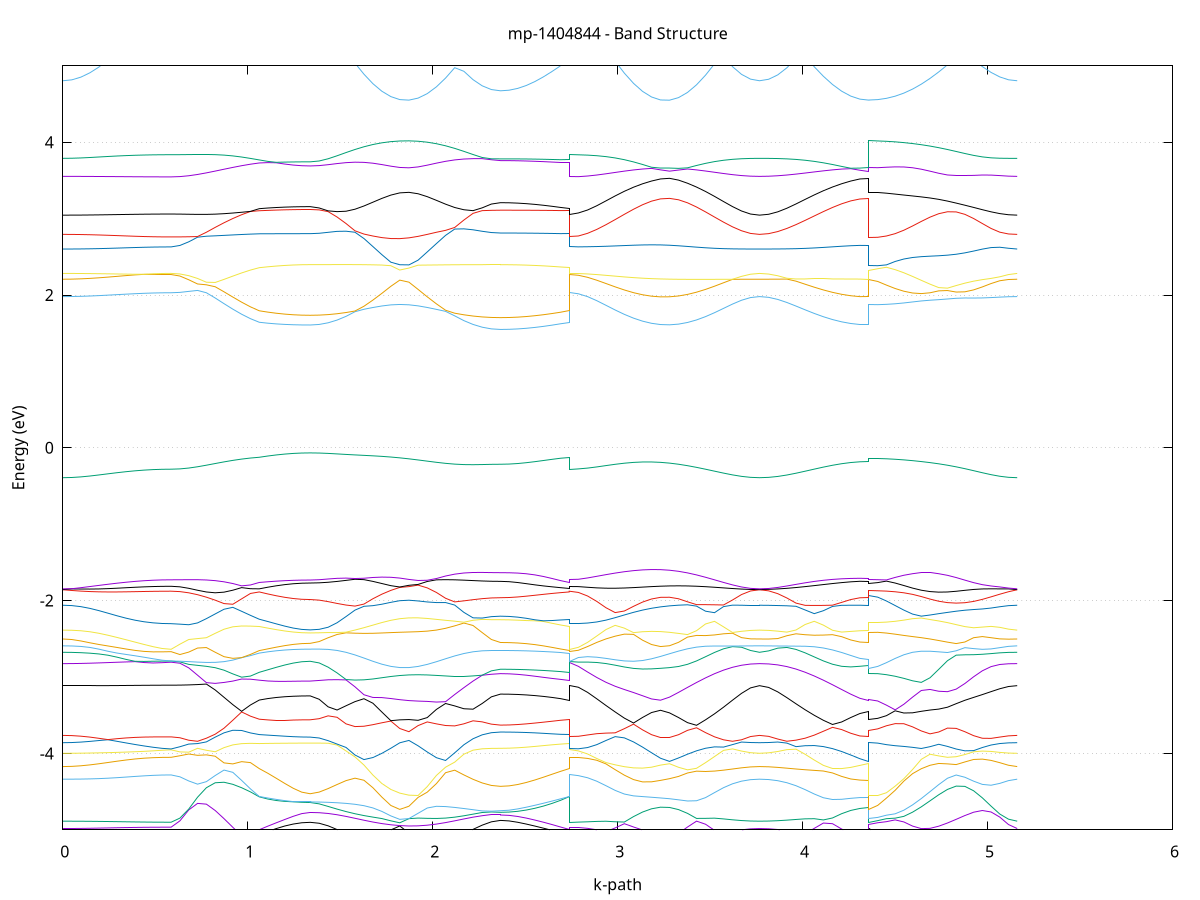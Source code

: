 set title 'mp-1404844 - Band Structure'
set xlabel 'k-path'
set ylabel 'Energy (eV)'
set grid y
set yrange [-5:5]
set terminal png size 800,600
set output 'mp-1404844_bands_gnuplot.png'
plot '-' using 1:2 with lines notitle, '-' using 1:2 with lines notitle, '-' using 1:2 with lines notitle, '-' using 1:2 with lines notitle, '-' using 1:2 with lines notitle, '-' using 1:2 with lines notitle, '-' using 1:2 with lines notitle, '-' using 1:2 with lines notitle, '-' using 1:2 with lines notitle, '-' using 1:2 with lines notitle, '-' using 1:2 with lines notitle, '-' using 1:2 with lines notitle, '-' using 1:2 with lines notitle, '-' using 1:2 with lines notitle, '-' using 1:2 with lines notitle, '-' using 1:2 with lines notitle, '-' using 1:2 with lines notitle, '-' using 1:2 with lines notitle, '-' using 1:2 with lines notitle, '-' using 1:2 with lines notitle, '-' using 1:2 with lines notitle, '-' using 1:2 with lines notitle, '-' using 1:2 with lines notitle, '-' using 1:2 with lines notitle, '-' using 1:2 with lines notitle, '-' using 1:2 with lines notitle, '-' using 1:2 with lines notitle, '-' using 1:2 with lines notitle, '-' using 1:2 with lines notitle, '-' using 1:2 with lines notitle, '-' using 1:2 with lines notitle, '-' using 1:2 with lines notitle, '-' using 1:2 with lines notitle, '-' using 1:2 with lines notitle, '-' using 1:2 with lines notitle, '-' using 1:2 with lines notitle, '-' using 1:2 with lines notitle, '-' using 1:2 with lines notitle, '-' using 1:2 with lines notitle, '-' using 1:2 with lines notitle, '-' using 1:2 with lines notitle, '-' using 1:2 with lines notitle, '-' using 1:2 with lines notitle, '-' using 1:2 with lines notitle, '-' using 1:2 with lines notitle, '-' using 1:2 with lines notitle, '-' using 1:2 with lines notitle, '-' using 1:2 with lines notitle, '-' using 1:2 with lines notitle, '-' using 1:2 with lines notitle, '-' using 1:2 with lines notitle, '-' using 1:2 with lines notitle, '-' using 1:2 with lines notitle, '-' using 1:2 with lines notitle, '-' using 1:2 with lines notitle, '-' using 1:2 with lines notitle, '-' using 1:2 with lines notitle, '-' using 1:2 with lines notitle, '-' using 1:2 with lines notitle, '-' using 1:2 with lines notitle, '-' using 1:2 with lines notitle, '-' using 1:2 with lines notitle, '-' using 1:2 with lines notitle, '-' using 1:2 with lines notitle, '-' using 1:2 with lines notitle, '-' using 1:2 with lines notitle, '-' using 1:2 with lines notitle, '-' using 1:2 with lines notitle, '-' using 1:2 with lines notitle, '-' using 1:2 with lines notitle, '-' using 1:2 with lines notitle, '-' using 1:2 with lines notitle, '-' using 1:2 with lines notitle, '-' using 1:2 with lines notitle, '-' using 1:2 with lines notitle, '-' using 1:2 with lines notitle, '-' using 1:2 with lines notitle, '-' using 1:2 with lines notitle, '-' using 1:2 with lines notitle, '-' using 1:2 with lines notitle
0.000000 -41.524470
0.048804 -41.524470
0.097608 -41.524470
0.146412 -41.524470
0.195215 -41.524470
0.244019 -41.524470
0.292823 -41.524470
0.341627 -41.524470
0.390431 -41.524470
0.439235 -41.524470
0.488038 -41.524470
0.536842 -41.524470
0.585646 -41.524470
0.585646 -41.524470
0.633316 -41.524370
0.680986 -41.524270
0.728656 -41.524070
0.776326 -41.523770
0.823996 -41.523470
0.871666 -41.523170
0.919336 -41.522870
0.967005 -41.522470
1.014675 -41.522270
1.062345 -41.521970
1.062345 -41.521970
1.108244 -41.521870
1.154143 -41.521870
1.200042 -41.521770
1.245941 -41.521770
1.291840 -41.521670
1.337739 -41.521670
1.337739 -41.521670
1.386165 -41.521570
1.434591 -41.521370
1.483017 -41.521070
1.531444 -41.520570
1.579870 -41.520070
1.628296 -41.519570
1.676722 -41.519070
1.725148 -41.518670
1.773575 -41.518370
1.822001 -41.518170
1.822001 -41.518170
1.871515 -41.518170
1.921029 -41.518370
1.970543 -41.518570
2.020058 -41.518970
2.069572 -41.519470
2.119086 -41.519970
2.168600 -41.520570
2.218114 -41.520970
2.267629 -41.521370
2.317143 -41.521570
2.366657 -41.521670
2.366657 -41.521670
2.413090 -41.521670
2.459522 -41.521670
2.505955 -41.521770
2.552387 -41.521770
2.598820 -41.521770
2.645252 -41.521870
2.691685 -41.521970
2.738117 -41.521970
2.738117 -41.524470
2.787801 -41.524470
2.837485 -41.524370
2.887169 -41.524270
2.936853 -41.524170
2.986537 -41.524070
3.036221 -41.523870
3.085905 -41.523770
3.085905 -41.523770
3.134558 -41.523670
3.183210 -41.523570
3.231862 -41.523570
3.280514 -41.523570
3.329166 -41.523570
3.377818 -41.523670
3.426470 -41.523770
3.475123 -41.523870
3.523775 -41.524070
3.572427 -41.524170
3.621079 -41.524270
3.669731 -41.524370
3.718383 -41.524470
3.767035 -41.524470
3.767035 -41.524470
3.816365 -41.524470
3.865695 -41.524370
3.915025 -41.524270
3.964355 -41.524170
4.013684 -41.524070
4.063014 -41.523970
4.112344 -41.523870
4.161674 -41.523770
4.211003 -41.523670
4.260333 -41.523570
4.309663 -41.523570
4.358993 -41.523570
4.358993 -41.518170
4.406134 -41.518270
4.453275 -41.518470
4.500415 -41.518770
4.547556 -41.519270
4.594697 -41.519770
4.641838 -41.520370
4.688979 -41.520970
4.736120 -41.521570
4.783261 -41.522170
4.830402 -41.522670
4.877543 -41.523170
4.924683 -41.523570
4.971824 -41.523870
5.018965 -41.524170
5.066106 -41.524270
5.113247 -41.524370
5.160388 -41.524470
e
0.000000 -41.479970
0.048804 -41.479970
0.097608 -41.479970
0.146412 -41.479970
0.195215 -41.479970
0.244019 -41.479970
0.292823 -41.479970
0.341627 -41.479970
0.390431 -41.479970
0.439235 -41.479970
0.488038 -41.479970
0.536842 -41.479970
0.585646 -41.479970
0.585646 -41.479970
0.633316 -41.480170
0.680986 -41.480670
0.728656 -41.481570
0.776326 -41.482770
0.823996 -41.484170
0.871666 -41.485670
0.919336 -41.487170
0.967005 -41.488670
1.014675 -41.489970
1.062345 -41.491170
1.062345 -41.491170
1.108244 -41.491570
1.154143 -41.491870
1.200042 -41.492170
1.245941 -41.492370
1.291840 -41.492570
1.337739 -41.492570
1.337739 -41.492570
1.386165 -41.492570
1.434591 -41.492670
1.483017 -41.492770
1.531444 -41.492970
1.579870 -41.493070
1.628296 -41.493270
1.676722 -41.493470
1.725148 -41.493570
1.773575 -41.493670
1.822001 -41.493770
1.822001 -41.493770
1.871515 -41.493770
1.921029 -41.493670
1.970543 -41.493570
2.020058 -41.493470
2.069572 -41.493270
2.119086 -41.493070
2.168600 -41.492970
2.218114 -41.492770
2.267629 -41.492670
2.317143 -41.492570
2.366657 -41.492570
2.366657 -41.492570
2.413090 -41.492570
2.459522 -41.492470
2.505955 -41.492370
2.552387 -41.492170
2.598820 -41.491970
2.645252 -41.491770
2.691685 -41.491470
2.738117 -41.491170
2.738117 -41.479970
2.787801 -41.479970
2.837485 -41.480070
2.887169 -41.480170
2.936853 -41.480370
2.986537 -41.480570
3.036221 -41.480770
3.085905 -41.480870
3.085905 -41.480870
3.134558 -41.481070
3.183210 -41.481170
3.231862 -41.481170
3.280514 -41.481170
3.329166 -41.481170
3.377818 -41.480970
3.426470 -41.480870
3.475123 -41.480670
3.523775 -41.480570
3.572427 -41.480370
3.621079 -41.480170
3.669731 -41.480070
3.718383 -41.479970
3.767035 -41.479970
3.767035 -41.479970
3.816365 -41.479970
3.865695 -41.480070
3.915025 -41.480170
3.964355 -41.480270
4.013684 -41.480370
4.063014 -41.480570
4.112344 -41.480770
4.161674 -41.480870
4.211003 -41.480970
4.260333 -41.481070
4.309663 -41.481170
4.358993 -41.481170
4.358993 -41.493770
4.406134 -41.493570
4.453275 -41.493270
4.500415 -41.492670
4.547556 -41.491970
4.594697 -41.491070
4.641838 -41.489970
4.688979 -41.488770
4.736120 -41.487570
4.783261 -41.486270
4.830402 -41.484970
4.877543 -41.483870
4.924683 -41.482770
4.971824 -41.481770
5.018965 -41.480970
5.066106 -41.480470
5.113247 -41.480070
5.160388 -41.479970
e
0.000000 -41.431870
0.048804 -41.431870
0.097608 -41.431870
0.146412 -41.431870
0.195215 -41.431870
0.244019 -41.431870
0.292823 -41.431870
0.341627 -41.431870
0.390431 -41.431870
0.439235 -41.431870
0.488038 -41.431870
0.536842 -41.431870
0.585646 -41.431870
0.585646 -41.431870
0.633316 -41.431770
0.680986 -41.431470
0.728656 -41.430970
0.776326 -41.430370
0.823996 -41.429570
0.871666 -41.428770
0.919336 -41.427870
0.967005 -41.426970
1.014675 -41.426270
1.062345 -41.425570
1.062345 -41.425570
1.108244 -41.425370
1.154143 -41.425070
1.200042 -41.424970
1.245941 -41.424870
1.291840 -41.424770
1.337739 -41.424670
1.337739 -41.424670
1.386165 -41.424670
1.434591 -41.424570
1.483017 -41.424370
1.531444 -41.424170
1.579870 -41.423870
1.628296 -41.423670
1.676722 -41.423370
1.725148 -41.423170
1.773575 -41.422970
1.822001 -41.422870
1.822001 -41.422870
1.871515 -41.422870
1.921029 -41.422970
1.970543 -41.423170
2.020058 -41.423370
2.069572 -41.423570
2.119086 -41.423870
2.168600 -41.424170
2.218114 -41.424370
2.267629 -41.424570
2.317143 -41.424670
2.366657 -41.424670
2.366657 -41.424670
2.413090 -41.424770
2.459522 -41.424770
2.505955 -41.424870
2.552387 -41.424970
2.598820 -41.425070
2.645252 -41.425170
2.691685 -41.425370
2.738117 -41.425570
2.738117 -41.431870
2.787801 -41.431870
2.837485 -41.431770
2.887169 -41.431670
2.936853 -41.431570
2.986537 -41.431470
3.036221 -41.431370
3.085905 -41.431270
3.085905 -41.431270
3.134558 -41.431170
3.183210 -41.431070
3.231862 -41.431070
3.280514 -41.431070
3.329166 -41.431070
3.377818 -41.431170
3.426470 -41.431270
3.475123 -41.431370
3.523775 -41.431470
3.572427 -41.431570
3.621079 -41.431670
3.669731 -41.431770
3.718383 -41.431870
3.767035 -41.431870
3.767035 -41.431870
3.816365 -41.431870
3.865695 -41.431770
3.915025 -41.431770
3.964355 -41.431670
4.013684 -41.431570
4.063014 -41.431470
4.112344 -41.431370
4.161674 -41.431270
4.211003 -41.431170
4.260333 -41.431070
4.309663 -41.431070
4.358993 -41.431070
4.358993 -41.422870
4.406134 -41.422970
4.453275 -41.423270
4.500415 -41.423670
4.547556 -41.424270
4.594697 -41.424970
4.641838 -41.425670
4.688979 -41.426470
4.736120 -41.427370
4.783261 -41.428170
4.830402 -41.428970
4.877543 -41.429670
4.924683 -41.430270
4.971824 -41.430870
5.018965 -41.431270
5.066106 -41.431570
5.113247 -41.431770
5.160388 -41.431870
e
0.000000 -40.525070
0.048804 -40.525070
0.097608 -40.525070
0.146412 -40.525070
0.195215 -40.525070
0.244019 -40.525070
0.292823 -40.525070
0.341627 -40.525070
0.390431 -40.525070
0.439235 -40.525070
0.488038 -40.525070
0.536842 -40.525070
0.585646 -40.525070
0.585646 -40.525070
0.633316 -40.525770
0.680986 -40.527470
0.728656 -40.529870
0.776326 -40.532570
0.823996 -40.535470
0.871666 -40.538270
0.919336 -40.540970
0.967005 -40.543470
1.014675 -40.545570
1.062345 -40.547270
1.062345 -40.547270
1.108244 -40.547870
1.154143 -40.548470
1.200042 -40.548870
1.245941 -40.549170
1.291840 -40.549370
1.337739 -40.549470
1.337739 -40.549470
1.386165 -40.549070
1.434591 -40.548070
1.483017 -40.546370
1.531444 -40.544070
1.579870 -40.541370
1.628296 -40.538470
1.676722 -40.535470
1.725148 -40.532670
1.773575 -40.530470
1.822001 -40.529170
1.822001 -40.529170
1.871515 -40.529070
1.921029 -40.530070
1.970543 -40.532170
2.020058 -40.534970
2.069572 -40.538070
2.119086 -40.541070
2.168600 -40.543870
2.218114 -40.546170
2.267629 -40.547970
2.317143 -40.549070
2.366657 -40.549470
2.366657 -40.549470
2.413090 -40.549370
2.459522 -40.549270
2.505955 -40.549170
2.552387 -40.548870
2.598820 -40.548570
2.645252 -40.548170
2.691685 -40.547770
2.738117 -40.547270
2.738117 -40.525070
2.787801 -40.525670
2.837485 -40.527370
2.887169 -40.529970
2.936853 -40.532870
2.986537 -40.535970
3.036221 -40.538870
3.085905 -40.541370
3.085905 -40.541370
3.134558 -40.543270
3.183210 -40.544670
3.231862 -40.545270
3.280514 -40.545270
3.329166 -40.544470
3.377818 -40.543070
3.426470 -40.540970
3.475123 -40.538470
3.523775 -40.535670
3.572427 -40.532670
3.621079 -40.529770
3.669731 -40.527270
3.718383 -40.525670
3.767035 -40.525070
3.767035 -40.525070
3.816365 -40.525570
3.865695 -40.526870
3.915025 -40.528770
3.964355 -40.531270
4.013684 -40.533870
4.063014 -40.536470
4.112344 -40.538970
4.161674 -40.541170
4.211003 -40.542970
4.260333 -40.544270
4.309663 -40.545070
4.358993 -40.545370
4.358993 -40.528970
4.406134 -40.529270
4.453275 -40.530370
4.500415 -40.531770
4.547556 -40.533470
4.594697 -40.534970
4.641838 -40.536170
4.688979 -40.537070
4.736120 -40.537370
4.783261 -40.537070
4.830402 -40.536370
4.877543 -40.535070
4.924683 -40.533370
4.971824 -40.531370
5.018965 -40.529170
5.066106 -40.527170
5.113247 -40.525670
5.160388 -40.525070
e
0.000000 -40.509570
0.048804 -40.509570
0.097608 -40.509570
0.146412 -40.509570
0.195215 -40.509570
0.244019 -40.509570
0.292823 -40.509570
0.341627 -40.509570
0.390431 -40.509570
0.439235 -40.509570
0.488038 -40.509570
0.536842 -40.509570
0.585646 -40.509570
0.585646 -40.509570
0.633316 -40.509070
0.680986 -40.507670
0.728656 -40.505870
0.776326 -40.503970
0.823996 -40.502070
0.871666 -40.500370
0.919336 -40.498770
0.967005 -40.497370
1.014675 -40.496170
1.062345 -40.495270
1.062345 -40.495270
1.108244 -40.494970
1.154143 -40.494670
1.200042 -40.494470
1.245941 -40.494370
1.291840 -40.494270
1.337739 -40.494170
1.337739 -40.494170
1.386165 -40.493670
1.434591 -40.492070
1.483017 -40.489570
1.531444 -40.486370
1.579870 -40.482770
1.628296 -40.478870
1.676722 -40.475270
1.725148 -40.472070
1.773575 -40.473270
1.822001 -40.474570
1.822001 -40.474570
1.871515 -40.474670
1.921029 -40.473670
1.970543 -40.471570
2.020058 -40.474670
2.069572 -40.478370
2.119086 -40.482270
2.168600 -40.486070
2.218114 -40.489370
2.267629 -40.491970
2.317143 -40.493670
2.366657 -40.494170
2.366657 -40.494170
2.413090 -40.494170
2.459522 -40.494270
2.505955 -40.494370
2.552387 -40.494470
2.598820 -40.494670
2.645252 -40.494870
2.691685 -40.495070
2.738117 -40.495270
2.738117 -40.509570
2.787801 -40.508570
2.837485 -40.505770
2.887169 -40.501270
2.936853 -40.495570
2.986537 -40.489070
3.036221 -40.482270
3.085905 -40.475870
3.085905 -40.475870
3.134558 -40.470570
3.183210 -40.466770
3.231862 -40.464870
3.280514 -40.464970
3.329166 -40.467270
3.377818 -40.471270
3.426470 -40.476770
3.475123 -40.483070
3.523775 -40.489670
3.572427 -40.496070
3.621079 -40.501670
3.669731 -40.505870
3.718383 -40.508670
3.767035 -40.509570
3.767035 -40.509570
3.816365 -40.508870
3.865695 -40.506670
3.915025 -40.503270
3.964355 -40.498870
4.013684 -40.493570
4.063014 -40.487770
4.112344 -40.481970
4.161674 -40.476470
4.211003 -40.471570
4.260333 -40.467870
4.309663 -40.465470
4.358993 -40.464670
4.358993 -40.474770
4.406134 -40.474370
4.453275 -40.473370
4.500415 -40.472770
4.547556 -40.473770
4.594697 -40.475770
4.641838 -40.478370
4.688979 -40.481370
4.736120 -40.484570
4.783261 -40.488070
4.830402 -40.491570
4.877543 -40.495170
4.924683 -40.498570
4.971824 -40.501770
5.018965 -40.504670
5.066106 -40.507170
5.113247 -40.508870
5.160388 -40.509570
e
0.000000 -40.470670
0.048804 -40.470670
0.097608 -40.470670
0.146412 -40.470670
0.195215 -40.470670
0.244019 -40.470670
0.292823 -40.470670
0.341627 -40.470670
0.390431 -40.470670
0.439235 -40.470670
0.488038 -40.470670
0.536842 -40.470670
0.585646 -40.470670
0.585646 -40.470670
0.633316 -40.470470
0.680986 -40.469770
0.728656 -40.468670
0.776326 -40.467270
0.823996 -40.465570
0.871666 -40.463770
0.919336 -40.461870
0.967005 -40.460070
1.014675 -40.458370
1.062345 -40.457070
1.062345 -40.457070
1.108244 -40.456470
1.154143 -40.456070
1.200042 -40.455770
1.245941 -40.455470
1.291840 -40.455270
1.337739 -40.455270
1.337739 -40.455270
1.386165 -40.455570
1.434591 -40.456570
1.483017 -40.458170
1.531444 -40.460270
1.579870 -40.462870
1.628296 -40.465670
1.676722 -40.468570
1.725148 -40.471170
1.773575 -40.469770
1.822001 -40.468370
1.822001 -40.468370
1.871515 -40.468270
1.921029 -40.469370
1.970543 -40.471570
2.020058 -40.468970
2.069572 -40.466070
2.119086 -40.463170
2.168600 -40.460470
2.218114 -40.458270
2.267629 -40.456670
2.317143 -40.455570
2.366657 -40.455270
2.366657 -40.455270
2.413090 -40.455270
2.459522 -40.455370
2.505955 -40.455570
2.552387 -40.455770
2.598820 -40.455970
2.645252 -40.456270
2.691685 -40.456670
2.738117 -40.457070
2.738117 -40.470670
2.787801 -40.470170
2.837485 -40.468470
2.887169 -40.466170
2.936853 -40.463370
2.986537 -40.460570
3.036221 -40.457870
3.085905 -40.455570
3.085905 -40.455570
3.134558 -40.453770
3.183210 -40.452570
3.231862 -40.451970
3.280514 -40.451970
3.329166 -40.452670
3.377818 -40.453970
3.426470 -40.455870
3.475123 -40.458170
3.523775 -40.460870
3.572427 -40.463570
3.621079 -40.466270
3.669731 -40.468570
3.718383 -40.470170
3.767035 -40.470670
3.767035 -40.470670
3.816365 -40.470270
3.865695 -40.469070
3.915025 -40.467170
3.964355 -40.464870
4.013684 -40.462470
4.063014 -40.460070
4.112344 -40.457770
4.161674 -40.455770
4.211003 -40.454070
4.260333 -40.452870
4.309663 -40.452170
4.358993 -40.451870
4.358993 -40.468170
4.406134 -40.468370
4.453275 -40.468770
4.500415 -40.468670
4.547556 -40.467270
4.594697 -40.465370
4.641838 -40.463570
4.688979 -40.462270
4.736120 -40.461470
4.783261 -40.461370
4.830402 -40.461870
4.877543 -40.462970
4.924683 -40.464470
4.971824 -40.466170
5.018965 -40.467870
5.066106 -40.469370
5.113247 -40.470370
5.160388 -40.470670
e
0.000000 -39.914770
0.048804 -39.914770
0.097608 -39.914770
0.146412 -39.914770
0.195215 -39.914770
0.244019 -39.914870
0.292823 -39.914870
0.341627 -39.914870
0.390431 -39.914870
0.439235 -39.914870
0.488038 -39.914870
0.536842 -39.914870
0.585646 -39.914870
0.585646 -39.914870
0.633316 -39.914870
0.680986 -39.915070
0.728656 -39.915370
0.776326 -39.915770
0.823996 -39.916270
0.871666 -39.916770
0.919336 -39.917270
0.967005 -39.917770
1.014675 -39.918270
1.062345 -39.918570
1.062345 -39.918570
1.108244 -39.918770
1.154143 -39.918870
1.200042 -39.918970
1.245941 -39.919070
1.291840 -39.919070
1.337739 -39.919070
1.337739 -39.919070
1.386165 -39.918970
1.434591 -39.918370
1.483017 -39.917570
1.531444 -39.916470
1.579870 -39.915170
1.628296 -39.913870
1.676722 -39.912670
1.725148 -39.911570
1.773575 -39.910670
1.822001 -39.910270
1.822001 -39.910270
1.871515 -39.910170
1.921029 -39.910570
1.970543 -39.911370
2.020058 -39.912370
2.069572 -39.913670
2.119086 -39.915070
2.168600 -39.916270
2.218114 -39.917470
2.267629 -39.918370
2.317143 -39.918870
2.366657 -39.919070
2.366657 -39.919070
2.413090 -39.919070
2.459522 -39.919070
2.505955 -39.918970
2.552387 -39.918970
2.598820 -39.918870
2.645252 -39.918770
2.691685 -39.918770
2.738117 -39.918570
2.738117 -39.914870
2.787801 -39.914770
2.837485 -39.914570
2.887169 -39.914270
2.936853 -39.913870
2.986537 -39.913370
3.036221 -39.912970
3.085905 -39.912570
3.085905 -39.912570
3.134558 -39.912170
3.183210 -39.911970
3.231862 -39.911770
3.280514 -39.911770
3.329166 -39.911970
3.377818 -39.912170
3.426470 -39.912570
3.475123 -39.912970
3.523775 -39.913470
3.572427 -39.913870
3.621079 -39.914270
3.669731 -39.914570
3.718383 -39.914770
3.767035 -39.914770
3.767035 -39.914770
3.816365 -39.914770
3.865695 -39.914570
3.915025 -39.914370
3.964355 -39.914070
4.013684 -39.913670
4.063014 -39.913270
4.112344 -39.912970
4.161674 -39.912570
4.211003 -39.912270
4.260333 -39.911970
4.309663 -39.911870
4.358993 -39.911770
4.358993 -39.910170
4.406134 -39.910270
4.453275 -39.910570
4.500415 -39.910970
4.547556 -39.911470
4.594697 -39.912170
4.641838 -39.912770
4.688979 -39.913370
4.736120 -39.913870
4.783261 -39.914270
4.830402 -39.914570
4.877543 -39.914770
4.924683 -39.914870
4.971824 -39.914870
5.018965 -39.914870
5.066106 -39.914870
5.113247 -39.914770
5.160388 -39.914770
e
0.000000 -39.768570
0.048804 -39.768570
0.097608 -39.768570
0.146412 -39.768570
0.195215 -39.768570
0.244019 -39.768570
0.292823 -39.768570
0.341627 -39.768570
0.390431 -39.768570
0.439235 -39.768570
0.488038 -39.768570
0.536842 -39.768570
0.585646 -39.768570
0.585646 -39.768570
0.633316 -39.768570
0.680986 -39.768470
0.728656 -39.768370
0.776326 -39.768270
0.823996 -39.768070
0.871666 -39.767870
0.919336 -39.767670
0.967005 -39.767570
1.014675 -39.767370
1.062345 -39.767170
1.062345 -39.767170
1.108244 -39.767170
1.154143 -39.767070
1.200042 -39.767070
1.245941 -39.767070
1.291840 -39.767070
1.337739 -39.767070
1.337739 -39.767070
1.386165 -39.767170
1.434591 -39.767770
1.483017 -39.768670
1.531444 -39.769770
1.579870 -39.771070
1.628296 -39.772370
1.676722 -39.773670
1.725148 -39.774770
1.773575 -39.775570
1.822001 -39.776070
1.822001 -39.776070
1.871515 -39.776070
1.921029 -39.775670
1.970543 -39.774970
2.020058 -39.773870
2.069572 -39.772570
2.119086 -39.771170
2.168600 -39.769870
2.218114 -39.768670
2.267629 -39.767770
2.317143 -39.767270
2.366657 -39.767070
2.366657 -39.767070
2.413090 -39.767070
2.459522 -39.767070
2.505955 -39.767070
2.552387 -39.767070
2.598820 -39.767070
2.645252 -39.767170
2.691685 -39.767170
2.738117 -39.767170
2.738117 -39.768570
2.787801 -39.768670
2.837485 -39.768870
2.887169 -39.769270
2.936853 -39.769670
2.986537 -39.770170
3.036221 -39.770670
3.085905 -39.771170
3.085905 -39.771170
3.134558 -39.771570
3.183210 -39.771870
3.231862 -39.772070
3.280514 -39.772070
3.329166 -39.771870
3.377818 -39.771570
3.426470 -39.771170
3.475123 -39.770670
3.523775 -39.770170
3.572427 -39.769670
3.621079 -39.769170
3.669731 -39.768870
3.718383 -39.768670
3.767035 -39.768570
3.767035 -39.768570
3.816365 -39.768670
3.865695 -39.768770
3.915025 -39.769070
3.964355 -39.769470
4.013684 -39.769870
4.063014 -39.770270
4.112344 -39.770770
4.161674 -39.771170
4.211003 -39.771570
4.260333 -39.771770
4.309663 -39.771970
4.358993 -39.772070
4.358993 -39.776170
4.406134 -39.776070
4.453275 -39.775670
4.500415 -39.775170
4.547556 -39.774570
4.594697 -39.773770
4.641838 -39.772870
4.688979 -39.772070
4.736120 -39.771270
4.783261 -39.770570
4.830402 -39.769970
4.877543 -39.769570
4.924683 -39.769170
4.971824 -39.768970
5.018965 -39.768770
5.066106 -39.768670
5.113247 -39.768570
5.160388 -39.768570
e
0.000000 -39.701670
0.048804 -39.701670
0.097608 -39.701670
0.146412 -39.701670
0.195215 -39.701670
0.244019 -39.701670
0.292823 -39.701670
0.341627 -39.701670
0.390431 -39.701670
0.439235 -39.701670
0.488038 -39.701670
0.536842 -39.701670
0.585646 -39.701670
0.585646 -39.701670
0.633316 -39.701770
0.680986 -39.701870
0.728656 -39.701970
0.776326 -39.702170
0.823996 -39.702470
0.871666 -39.702770
0.919336 -39.703070
0.967005 -39.703370
1.014675 -39.703570
1.062345 -39.703770
1.062345 -39.703770
1.108244 -39.703870
1.154143 -39.703970
1.200042 -39.703970
1.245941 -39.704070
1.291840 -39.704070
1.337739 -39.704070
1.337739 -39.704070
1.386165 -39.704870
1.434591 -39.707070
1.483017 -39.710670
1.531444 -39.715170
1.579870 -39.720370
1.628296 -39.725770
1.676722 -39.730970
1.725148 -39.735370
1.773575 -39.738670
1.822001 -39.740470
1.822001 -39.740470
1.871515 -39.740670
1.921029 -39.739070
1.970543 -39.736070
2.020058 -39.731670
2.069572 -39.726570
2.119086 -39.720970
2.168600 -39.715670
2.218114 -39.710970
2.267629 -39.707270
2.317143 -39.704870
2.366657 -39.704070
2.366657 -39.704070
2.413090 -39.704070
2.459522 -39.704070
2.505955 -39.704070
2.552387 -39.703970
2.598820 -39.703970
2.645252 -39.703970
2.691685 -39.703870
2.738117 -39.703770
2.738117 -39.701670
2.787801 -39.702770
2.837485 -39.705870
2.887169 -39.710770
2.936853 -39.717170
2.986537 -39.724370
3.036221 -39.731870
3.085905 -39.738870
3.085905 -39.738870
3.134558 -39.744670
3.183210 -39.748770
3.231862 -39.750870
3.280514 -39.750770
3.329166 -39.748270
3.377818 -39.743870
3.426470 -39.737870
3.475123 -39.730870
3.523775 -39.723570
3.572427 -39.716570
3.621079 -39.710470
3.669731 -39.705670
3.718383 -39.702670
3.767035 -39.701670
3.767035 -39.701670
3.816365 -39.702470
3.865695 -39.704870
3.915025 -39.708570
3.964355 -39.713570
4.013684 -39.719370
4.063014 -39.725670
4.112344 -39.732170
4.161674 -39.738170
4.211003 -39.743470
4.260333 -39.747670
4.309663 -39.750270
4.358993 -39.751170
4.358993 -39.740770
4.406134 -39.740570
4.453275 -39.739770
4.500415 -39.738570
4.547556 -39.736870
4.594697 -39.734670
4.641838 -39.732070
4.688979 -39.728970
4.736120 -39.725670
4.783261 -39.721970
4.830402 -39.718270
4.877543 -39.714570
4.924683 -39.711070
4.971824 -39.707970
5.018965 -39.705270
5.066106 -39.703370
5.113247 -39.702070
5.160388 -39.701670
e
0.000000 -19.546770
0.048804 -19.546270
0.097608 -19.544670
0.146412 -19.542270
0.195215 -19.539070
0.244019 -19.535370
0.292823 -19.531370
0.341627 -19.527370
0.390431 -19.523670
0.439235 -19.520370
0.488038 -19.517870
0.536842 -19.516270
0.585646 -19.515670
0.585646 -19.515670
0.633316 -19.510070
0.680986 -19.493370
0.728656 -19.465770
0.776326 -19.427470
0.823996 -19.379170
0.871666 -19.321370
0.919336 -19.254870
0.967005 -19.180570
1.014675 -19.099670
1.062345 -19.013370
1.062345 -19.013370
1.108244 -18.970870
1.154143 -18.928470
1.200042 -18.886370
1.245941 -18.845470
1.291840 -18.808370
1.337739 -18.788670
1.337739 -18.788670
1.386165 -18.787970
1.434591 -18.785970
1.483017 -18.782770
1.531444 -18.778670
1.579870 -18.774170
1.628296 -18.769570
1.676722 -18.765470
1.725148 -18.762170
1.773575 -18.760270
1.822001 -18.759770
1.822001 -18.759770
1.871515 -18.760970
1.921029 -18.763870
1.970543 -18.768170
2.020058 -18.773670
2.069572 -18.779970
2.119086 -18.786370
2.168600 -18.792570
2.218114 -18.797870
2.267629 -18.801970
2.317143 -18.804570
2.366657 -18.805470
2.366657 -18.805470
2.413090 -18.816570
2.459522 -18.839870
2.505955 -18.866670
2.552387 -18.894770
2.598820 -18.923670
2.645252 -18.953070
2.691685 -18.982970
2.738117 -19.013370
2.738117 -19.515670
2.787801 -19.512470
2.837485 -19.503070
2.887169 -19.488170
2.936853 -19.468570
2.986537 -19.446070
3.036221 -19.422470
3.085905 -19.400070
3.085905 -19.400070
3.134558 -19.381770
3.183210 -19.369470
3.231862 -19.364670
3.280514 -19.368370
3.329166 -19.380270
3.377818 -19.399070
3.426470 -19.422570
3.475123 -19.448370
3.523775 -19.474170
3.572427 -19.498170
3.621079 -19.518470
3.669731 -19.533870
3.718383 -19.543470
3.767035 -19.546770
3.767035 -19.546770
3.816365 -19.544070
3.865695 -19.536170
3.915025 -19.523470
3.964355 -19.506470
4.013684 -19.486070
4.063014 -19.463370
4.112344 -19.439570
4.161674 -19.416570
4.211003 -19.395870
4.260333 -19.379370
4.309663 -19.368770
4.358993 -19.365070
4.358993 -18.767170
4.406134 -18.781470
4.453275 -18.822370
4.500415 -18.879470
4.547556 -18.944770
4.594697 -19.013870
4.641838 -19.083970
4.688979 -19.153070
4.736120 -19.219670
4.783261 -19.282570
4.830402 -19.340570
4.877543 -19.392670
4.924683 -19.438270
4.971824 -19.476570
5.018965 -19.506870
5.066106 -19.528870
5.113247 -19.542270
5.160388 -19.546770
e
0.000000 -18.526770
0.048804 -18.526370
0.097608 -18.525370
0.146412 -18.523670
0.195215 -18.521470
0.244019 -18.518970
0.292823 -18.516270
0.341627 -18.513470
0.390431 -18.510870
0.439235 -18.508670
0.488038 -18.506870
0.536842 -18.505770
0.585646 -18.505470
0.585646 -18.505470
0.633316 -18.503370
0.680986 -18.497170
0.728656 -18.487070
0.776326 -18.473270
0.823996 -18.456170
0.871666 -18.495770
0.919336 -18.539370
0.967005 -18.577070
1.014675 -18.608270
1.062345 -18.632570
1.062345 -18.632570
1.108244 -18.639470
1.154143 -18.644970
1.200042 -18.649070
1.245941 -18.658870
1.291840 -18.694970
1.337739 -18.714370
1.337739 -18.714370
1.386165 -18.715270
1.434591 -18.717770
1.483017 -18.721470
1.531444 -18.725970
1.579870 -18.730770
1.628296 -18.735770
1.676722 -18.740470
1.725148 -18.744570
1.773575 -18.747670
1.822001 -18.749870
1.822001 -18.749870
1.871515 -18.750770
1.921029 -18.750470
1.970543 -18.749070
2.020058 -18.746770
2.069572 -18.743870
2.119086 -18.740770
2.168600 -18.737870
2.218114 -18.735670
2.267629 -18.734570
2.317143 -18.734270
2.366657 -18.734370
2.366657 -18.734370
2.413090 -18.722670
2.459522 -18.697770
2.505955 -18.668470
2.552387 -18.663570
2.598820 -18.657470
2.645252 -18.650270
2.691685 -18.641870
2.738117 -18.632570
2.738117 -18.505470
2.787801 -18.504270
2.837485 -18.500970
2.887169 -18.495670
2.936853 -18.488870
2.986537 -18.481070
3.036221 -18.472770
3.085905 -18.464570
3.085905 -18.464570
3.134558 -18.457570
3.183210 -18.452070
3.231862 -18.449970
3.280514 -18.452670
3.329166 -18.459370
3.377818 -18.468270
3.426470 -18.478270
3.475123 -18.488670
3.523775 -18.498770
3.572427 -18.508070
3.621079 -18.515870
3.669731 -18.521770
3.718383 -18.525570
3.767035 -18.526770
3.767035 -18.526770
3.816365 -18.525670
3.865695 -18.522570
3.915025 -18.517470
3.964355 -18.510670
4.013684 -18.502670
4.063014 -18.493570
4.112344 -18.484070
4.161674 -18.474670
4.211003 -18.465870
4.260333 -18.458270
4.309663 -18.452570
4.358993 -18.450470
4.358993 -18.743570
4.406134 -18.742470
4.453275 -18.735370
4.500415 -18.722270
4.547556 -18.703670
4.594697 -18.679970
4.641838 -18.651370
4.688979 -18.618270
4.736120 -18.580970
4.783261 -18.539770
4.830402 -18.495370
4.877543 -18.468470
4.924683 -18.485670
4.971824 -18.500270
5.018965 -18.511770
5.066106 -18.520070
5.113247 -18.525070
5.160388 -18.526770
e
0.000000 -18.158170
0.048804 -18.158770
0.097608 -18.160370
0.146412 -18.162670
0.195215 -18.165570
0.244019 -18.168570
0.292823 -18.171670
0.341627 -18.174570
0.390431 -18.177070
0.439235 -18.179070
0.488038 -18.180570
0.536842 -18.181470
0.585646 -18.181770
0.585646 -18.181770
0.633316 -18.215870
0.680986 -18.274270
0.728656 -18.334470
0.776326 -18.392370
0.823996 -18.446470
0.871666 -18.436270
0.919336 -18.414970
0.967005 -18.397670
1.014675 -18.426170
1.062345 -18.503570
1.062345 -18.503570
1.108244 -18.541370
1.154143 -18.580270
1.200042 -18.619770
1.245941 -18.652070
1.291840 -18.653670
1.337739 -18.654270
1.337739 -18.654270
1.386165 -18.650270
1.434591 -18.638270
1.483017 -18.619270
1.531444 -18.594170
1.579870 -18.564270
1.628296 -18.531770
1.676722 -18.498970
1.725148 -18.469270
1.773575 -18.446670
1.822001 -18.434970
1.822001 -18.434970
1.871515 -18.436970
1.921029 -18.452870
1.970543 -18.479670
2.020058 -18.513270
2.069572 -18.549470
2.119086 -18.584570
2.168600 -18.616070
2.218114 -18.641770
2.267629 -18.660470
2.317143 -18.671370
2.366657 -18.674870
2.366657 -18.674870
2.413090 -18.674170
2.459522 -18.671970
2.505955 -18.668370
2.552387 -18.636870
2.598820 -18.604270
2.645252 -18.570870
2.691685 -18.537170
2.738117 -18.503570
2.738117 -18.181770
2.787801 -18.186070
2.837485 -18.198370
2.887169 -18.217970
2.936853 -18.243070
2.986537 -18.271870
3.036221 -18.301970
3.085905 -18.330770
3.085905 -18.330770
3.134558 -18.355170
3.183210 -18.372770
3.231862 -18.380770
3.280514 -18.376770
3.329166 -18.361770
3.377818 -18.338670
3.426470 -18.310270
3.475123 -18.279170
3.523775 -18.247870
3.572427 -18.218670
3.621079 -18.193570
3.669731 -18.174470
3.718383 -18.162370
3.767035 -18.158170
3.767035 -18.158170
3.816365 -18.161570
3.865695 -18.171370
3.915025 -18.187170
3.964355 -18.207970
4.013684 -18.232870
4.063014 -18.260270
4.112344 -18.288670
4.161674 -18.316470
4.211003 -18.341770
4.260333 -18.362370
4.309663 -18.376370
4.358993 -18.381470
4.358993 -18.434570
4.406134 -18.422870
4.453275 -18.394270
4.500415 -18.360870
4.547556 -18.335970
4.594697 -18.334370
4.641838 -18.351770
4.688979 -18.375370
4.736120 -18.400470
4.783261 -18.424770
4.830402 -18.447270
4.877543 -18.446970
4.924683 -18.397670
4.971824 -18.346270
5.018965 -18.293670
5.066106 -18.241070
5.113247 -18.190570
5.160388 -18.158170
e
0.000000 -18.103670
0.048804 -18.103070
0.097608 -18.101470
0.146412 -18.099170
0.195215 -18.096370
0.244019 -18.093570
0.292823 -18.090670
0.341627 -18.087970
0.390431 -18.085570
0.439235 -18.083670
0.488038 -18.082170
0.536842 -18.081270
0.585646 -18.081070
0.585646 -18.081070
0.633316 -18.045870
0.680986 -18.055470
0.728656 -18.078270
0.776326 -18.110370
0.823996 -18.151670
0.871666 -18.202070
0.919336 -18.260870
0.967005 -18.322770
1.014675 -18.346670
1.062345 -18.329470
1.062345 -18.329470
1.108244 -18.317770
1.154143 -18.307170
1.200042 -18.298170
1.245941 -18.291370
1.291840 -18.286970
1.337739 -18.285470
1.337739 -18.285470
1.386165 -18.284070
1.434591 -18.279870
1.483017 -18.273270
1.531444 -18.264470
1.579870 -18.254270
1.628296 -18.243370
1.676722 -18.232970
1.725148 -18.224270
1.773575 -18.218470
1.822001 -18.216770
1.822001 -18.216770
1.871515 -18.219470
1.921029 -18.226770
1.970543 -18.237570
2.020058 -18.250570
2.069572 -18.264670
2.119086 -18.278370
2.168600 -18.290870
2.218114 -18.301270
2.267629 -18.309170
2.317143 -18.313970
2.366657 -18.315670
2.366657 -18.315670
2.413090 -18.315770
2.459522 -18.316170
2.505955 -18.316970
2.552387 -18.318070
2.598820 -18.319870
2.645252 -18.322370
2.691685 -18.325570
2.738117 -18.329470
2.738117 -18.081070
2.787801 -18.082470
2.837485 -18.086070
2.887169 -18.091270
2.936853 -18.097070
2.986537 -18.103270
3.036221 -18.109370
3.085905 -18.115070
3.085905 -18.115070
3.134558 -18.119870
3.183210 -18.123670
3.231862 -18.126370
3.280514 -18.127770
3.329166 -18.127870
3.377818 -18.126870
3.426470 -18.124970
3.475123 -18.122170
3.523775 -18.118870
3.572427 -18.115270
3.621079 -18.111470
3.669731 -18.107870
3.718383 -18.104870
3.767035 -18.103670
3.767035 -18.103670
3.816365 -18.104470
3.865695 -18.106570
3.915025 -18.109070
3.964355 -18.111770
4.013684 -18.114470
4.063014 -18.117170
4.112344 -18.119670
4.161674 -18.121970
4.211003 -18.123870
4.260333 -18.125270
4.309663 -18.126170
4.358993 -18.126470
4.358993 -18.217970
4.406134 -18.221270
4.453275 -18.230770
4.500415 -18.243370
4.547556 -18.251270
4.594697 -18.241570
4.641838 -18.218270
4.688979 -18.193070
4.736120 -18.169770
4.783261 -18.149170
4.830402 -18.131470
4.877543 -18.116570
4.924683 -18.104570
4.971824 -18.095070
5.018965 -18.088070
5.066106 -18.083370
5.113247 -18.080870
5.160388 -18.103670
e
0.000000 -18.079670
0.048804 -18.078970
0.097608 -18.076970
0.146412 -18.073870
0.195215 -18.069770
0.244019 -18.064970
0.292823 -18.059570
0.341627 -18.054070
0.390431 -18.048770
0.439235 -18.043970
0.488038 -18.040270
0.536842 -18.037970
0.585646 -18.037170
0.585646 -18.037170
0.633316 -18.041670
0.680986 -17.984370
0.728656 -17.919270
0.776326 -17.854870
0.823996 -17.793170
0.871666 -17.775470
0.919336 -17.804270
0.967005 -17.849070
1.014675 -17.893570
1.062345 -17.933370
1.062345 -17.933370
1.108244 -17.949170
1.154143 -17.962570
1.200042 -17.973370
1.245941 -17.981470
1.291840 -17.986370
1.337739 -17.988070
1.337739 -17.988070
1.386165 -17.986870
1.434591 -17.983570
1.483017 -17.978270
1.531444 -17.971170
1.579870 -17.962570
1.628296 -17.952870
1.676722 -17.942170
1.725148 -17.931070
1.773575 -17.921370
1.822001 -17.919470
1.822001 -17.919470
1.871515 -17.928970
1.921029 -17.940870
1.970543 -17.950770
2.020058 -17.958770
2.069572 -17.965670
2.119086 -17.971870
2.168600 -17.977570
2.218114 -17.982270
2.267629 -17.985970
2.317143 -17.988270
2.366657 -17.989070
2.366657 -17.989070
2.413090 -17.988270
2.459522 -17.985670
2.505955 -17.981270
2.552387 -17.975070
2.598820 -17.967170
2.645252 -17.957470
2.691685 -17.946070
2.738117 -17.933370
2.738117 -18.037170
2.787801 -18.033870
2.837485 -18.024470
2.887169 -18.009970
2.936853 -17.990770
2.986537 -17.967470
3.036221 -17.940270
3.085905 -17.909970
3.085905 -17.909970
3.134558 -17.877770
3.183210 -17.843870
3.231862 -17.827970
3.280514 -17.862070
3.329166 -17.896070
3.377818 -17.928970
3.426470 -17.959870
3.475123 -17.988370
3.523775 -18.013670
3.572427 -18.035470
3.621079 -18.053370
3.669731 -18.067170
3.718383 -18.076270
3.767035 -18.079670
3.767035 -18.079670
3.816365 -18.076870
3.865695 -18.069170
3.915025 -18.057370
3.964355 -18.041970
4.013684 -18.023170
4.063014 -18.001070
4.112344 -17.975970
4.161674 -17.948370
4.211003 -17.918770
4.260333 -17.887770
4.309663 -17.857170
4.358993 -17.837270
4.358993 -17.919170
4.406134 -17.920770
4.453275 -17.921570
4.500415 -17.916670
4.547556 -17.904170
4.594697 -17.884270
4.641838 -17.858870
4.688979 -17.834770
4.736120 -17.829670
4.783261 -17.835270
4.830402 -17.848670
4.877543 -17.870970
4.924683 -17.901470
4.971824 -17.938570
5.018965 -17.980770
5.066106 -18.026170
5.113247 -18.072270
5.160388 -18.079670
e
0.000000 -17.752570
0.048804 -17.753070
0.097608 -17.754570
0.146412 -17.756870
0.195215 -17.759970
0.244019 -17.763570
0.292823 -17.767370
0.341627 -17.771270
0.390431 -17.774870
0.439235 -17.777970
0.488038 -17.780370
0.536842 -17.781970
0.585646 -17.782470
0.585646 -17.782470
0.633316 -17.781970
0.680986 -17.780770
0.728656 -17.778770
0.776326 -17.776170
0.823996 -17.773770
0.871666 -17.742270
0.919336 -17.756270
0.967005 -17.754170
1.014675 -17.750270
1.062345 -17.745970
1.062345 -17.745970
1.108244 -17.747070
1.154143 -17.747970
1.200042 -17.748770
1.245941 -17.749370
1.291840 -17.749570
1.337739 -17.749770
1.337739 -17.749770
1.386165 -17.751370
1.434591 -17.756270
1.483017 -17.764070
1.531444 -17.774270
1.579870 -17.785870
1.628296 -17.798170
1.676722 -17.809970
1.725148 -17.819770
1.773575 -17.839770
1.822001 -17.850670
1.822001 -17.850670
1.871515 -17.837570
1.921029 -17.816870
1.970543 -17.804670
2.020058 -17.789770
2.069572 -17.773770
2.119086 -17.757870
2.168600 -17.743270
2.218114 -17.730970
2.267629 -17.721670
2.317143 -17.715870
2.366657 -17.713970
2.366657 -17.713970
2.413090 -17.714670
2.459522 -17.716770
2.505955 -17.720170
2.552387 -17.724570
2.598820 -17.729670
2.645252 -17.735270
2.691685 -17.740770
2.738117 -17.745970
2.738117 -17.782470
2.787801 -17.782970
2.837485 -17.784470
2.887169 -17.787170
2.936853 -17.790770
2.986537 -17.795170
3.036221 -17.799670
3.085905 -17.803970
3.085905 -17.803970
3.134558 -17.807070
3.183210 -17.808770
3.231862 -17.808370
3.280514 -17.805770
3.329166 -17.801170
3.377818 -17.794870
3.426470 -17.787470
3.475123 -17.779670
3.523775 -17.772170
3.572427 -17.765370
3.621079 -17.759870
3.669731 -17.755870
3.718383 -17.753370
3.767035 -17.752570
3.767035 -17.752570
3.816365 -17.753370
3.865695 -17.755570
3.915025 -17.759270
3.964355 -17.764370
4.013684 -17.770470
4.063014 -17.777370
4.112344 -17.784570
4.161674 -17.791670
4.211003 -17.798170
4.260333 -17.803570
4.309663 -17.808070
4.358993 -17.813570
4.358993 -17.861370
4.406134 -17.856570
4.453275 -17.847370
4.500415 -17.839470
4.547556 -17.833370
4.594697 -17.828270
4.641838 -17.823770
4.688979 -17.815970
4.736120 -17.790870
4.783261 -17.763370
4.830402 -17.748570
4.877543 -17.748570
4.924683 -17.751370
4.971824 -17.752970
5.018965 -17.753370
5.066106 -17.753170
5.113247 -17.752770
5.160388 -17.752570
e
0.000000 -17.572770
0.048804 -17.573370
0.097608 -17.574970
0.146412 -17.577770
0.195215 -17.581470
0.244019 -17.586070
0.292823 -17.591170
0.341627 -17.596470
0.390431 -17.601670
0.439235 -17.606370
0.488038 -17.610170
0.536842 -17.612670
0.585646 -17.613470
0.585646 -17.613470
0.633316 -17.615370
0.680986 -17.622470
0.728656 -17.638770
0.776326 -17.666770
0.823996 -17.703670
0.871666 -17.735570
0.919336 -17.683170
0.967005 -17.637070
1.014675 -17.598270
1.062345 -17.583170
1.062345 -17.583170
1.108244 -17.587970
1.154143 -17.592070
1.200042 -17.595470
1.245941 -17.597870
1.291840 -17.599370
1.337739 -17.599870
1.337739 -17.599870
1.386165 -17.604270
1.434591 -17.617070
1.483017 -17.637770
1.531444 -17.665570
1.579870 -17.698870
1.628296 -17.736070
1.676722 -17.774670
1.725148 -17.811070
1.773575 -17.826170
1.822001 -17.828270
1.822001 -17.828270
1.871515 -17.824970
1.921029 -17.809370
1.970543 -17.773170
2.020058 -17.732970
2.069572 -17.691970
2.119086 -17.652870
2.168600 -17.617870
2.218114 -17.588870
2.267629 -17.567170
2.317143 -17.553770
2.366657 -17.549270
2.366657 -17.549270
2.413090 -17.549970
2.459522 -17.552070
2.505955 -17.555470
2.552387 -17.559970
2.598820 -17.565370
2.645252 -17.571270
2.691685 -17.577270
2.738117 -17.583170
2.738117 -17.613470
2.787801 -17.615770
2.837485 -17.622770
2.887169 -17.634870
2.936853 -17.651970
2.986537 -17.673670
3.036221 -17.699470
3.085905 -17.728670
3.085905 -17.728670
3.134558 -17.759970
3.183210 -17.792970
3.231862 -17.807970
3.280514 -17.773070
3.329166 -17.738270
3.377818 -17.704870
3.426470 -17.673670
3.475123 -17.645670
3.523775 -17.621670
3.572427 -17.602370
3.621079 -17.588270
3.669731 -17.579070
3.718383 -17.574270
3.767035 -17.572770
3.767035 -17.572770
3.816365 -17.574070
3.865695 -17.578270
3.915025 -17.585870
3.964355 -17.597670
4.013684 -17.613970
4.063014 -17.634470
4.112344 -17.658770
4.161674 -17.686170
4.211003 -17.715770
4.260333 -17.746570
4.309663 -17.776070
4.358993 -17.791770
4.358993 -17.816570
4.406134 -17.812270
4.453275 -17.798470
4.500415 -17.776070
4.547556 -17.749070
4.594697 -17.721470
4.641838 -17.697270
4.688979 -17.683970
4.736120 -17.687070
4.783261 -17.694570
4.830402 -17.689270
4.877543 -17.667370
4.924683 -17.641470
4.971824 -17.617770
5.018965 -17.598270
5.066106 -17.584170
5.113247 -17.575570
5.160388 -17.572770
e
0.000000 -17.498670
0.048804 -17.499570
0.097608 -17.502270
0.146412 -17.506570
0.195215 -17.512170
0.244019 -17.518670
0.292823 -17.525570
0.341627 -17.532370
0.390431 -17.538670
0.439235 -17.543870
0.488038 -17.547870
0.536842 -17.550270
0.585646 -17.551070
0.585646 -17.551070
0.633316 -17.554670
0.680986 -17.563370
0.728656 -17.572370
0.776326 -17.578070
0.823996 -17.580770
0.871666 -17.582070
0.919336 -17.582670
0.967005 -17.582970
1.014675 -17.583170
1.062345 -17.567570
1.062345 -17.567570
1.108244 -17.558770
1.154143 -17.551670
1.200042 -17.546370
1.245941 -17.542570
1.291840 -17.540370
1.337739 -17.539670
1.337739 -17.539670
1.386165 -17.540270
1.434591 -17.542270
1.483017 -17.545270
1.531444 -17.549170
1.579870 -17.553370
1.628296 -17.557570
1.676722 -17.561270
1.725148 -17.564070
1.773575 -17.565470
1.822001 -17.565270
1.822001 -17.565270
1.871515 -17.563370
1.921029 -17.559770
1.970543 -17.554670
2.020058 -17.548370
2.069572 -17.541370
2.119086 -17.534170
2.168600 -17.527470
2.218114 -17.521570
2.267629 -17.516970
2.317143 -17.514070
2.366657 -17.513170
2.366657 -17.513170
2.413090 -17.514070
2.459522 -17.516870
2.505955 -17.521470
2.552387 -17.527770
2.598820 -17.535670
2.645252 -17.545070
2.691685 -17.555670
2.738117 -17.567570
2.738117 -17.551070
2.787801 -17.550570
2.837485 -17.548470
2.887169 -17.544970
2.936853 -17.539870
2.986537 -17.533770
3.036221 -17.527170
3.085905 -17.520670
3.085905 -17.520670
3.134558 -17.514870
3.183210 -17.509970
3.231862 -17.506070
3.280514 -17.503370
3.329166 -17.501970
3.377818 -17.501570
3.426470 -17.501970
3.475123 -17.502770
3.523775 -17.503370
3.572427 -17.503370
3.621079 -17.502470
3.669731 -17.500870
3.718383 -17.499370
3.767035 -17.498670
3.767035 -17.498670
3.816365 -17.499370
3.865695 -17.501370
3.915025 -17.503770
3.964355 -17.505870
4.013684 -17.507270
4.063014 -17.507770
4.112344 -17.507670
4.161674 -17.507070
4.211003 -17.506370
4.260333 -17.505670
4.309663 -17.505270
4.358993 -17.505070
4.358993 -17.563970
4.406134 -17.565770
4.453275 -17.571070
4.500415 -17.579670
4.547556 -17.591070
4.594697 -17.604170
4.641838 -17.616270
4.688979 -17.619870
4.736120 -17.608570
4.783261 -17.589670
4.830402 -17.570070
4.877543 -17.552070
4.924683 -17.536370
4.971824 -17.523170
5.018965 -17.512770
5.066106 -17.505070
5.113247 -17.500270
5.160388 -17.498670
e
0.000000 -6.893270
0.048804 -6.892370
0.097608 -6.889670
0.146412 -6.885570
0.195215 -6.880370
0.244019 -6.874570
0.292823 -6.868670
0.341627 -6.863070
0.390431 -6.858170
0.439235 -6.854170
0.488038 -6.851270
0.536842 -6.849470
0.585646 -6.848870
0.585646 -6.848870
0.633316 -6.838570
0.680986 -6.808770
0.728656 -6.762670
0.776326 -6.705870
0.823996 -6.643370
0.871666 -6.576570
0.919336 -6.504670
0.967005 -6.430570
1.014675 -6.514570
1.062345 -6.582370
1.062345 -6.582370
1.108244 -6.612970
1.154143 -6.638570
1.200042 -6.658770
1.245941 -6.673370
1.291840 -6.682270
1.337739 -6.685270
1.337739 -6.685270
1.386165 -6.684670
1.434591 -6.683870
1.483017 -6.685170
1.531444 -6.690970
1.579870 -6.702270
1.628296 -6.717370
1.676722 -6.733870
1.725148 -6.748970
1.773575 -6.760270
1.822001 -6.766270
1.822001 -6.766270
1.871515 -6.766170
1.921029 -6.759270
1.970543 -6.746170
2.020058 -6.727970
2.069572 -6.706370
2.119086 -6.684070
2.168600 -6.664370
2.218114 -6.649870
2.267629 -6.641470
2.317143 -6.637770
2.366657 -6.636770
2.366657 -6.636770
2.413090 -6.636070
2.459522 -6.633770
2.505955 -6.629870
2.552387 -6.624370
2.598820 -6.617070
2.645252 -6.607770
2.691685 -6.596270
2.738117 -6.582370
2.738117 -6.848870
2.787801 -6.840870
2.837485 -6.817070
2.887169 -6.778970
2.936853 -6.729970
2.986537 -6.678770
3.036221 -6.636070
3.085905 -6.601870
3.085905 -6.601870
3.134558 -6.574870
3.183210 -6.554870
3.231862 -6.543170
3.280514 -6.540770
3.329166 -6.547770
3.377818 -6.564170
3.426470 -6.591370
3.475123 -6.637570
3.523775 -6.702470
3.572427 -6.766670
3.621079 -6.820470
3.669731 -6.860470
3.718383 -6.884970
3.767035 -6.893270
3.767035 -6.893270
3.816365 -6.886670
3.865695 -6.866870
3.915025 -6.834570
3.964355 -6.790770
4.013684 -6.737470
4.063014 -6.679170
4.112344 -6.627470
4.161674 -6.593470
4.211003 -6.570970
4.260333 -6.555370
4.309663 -6.545970
4.358993 -6.542770
4.358993 -6.766970
4.406134 -6.760570
4.453275 -6.741570
4.500415 -6.710270
4.547556 -6.666970
4.594697 -6.612570
4.641838 -6.548270
4.688979 -6.476770
4.736120 -6.406670
4.783261 -6.425170
4.830402 -6.518870
4.877543 -6.609270
4.924683 -6.691170
4.971824 -6.761470
5.018965 -6.818070
5.066106 -6.859470
5.113247 -6.884770
5.160388 -6.893270
e
0.000000 -6.696370
0.048804 -6.696970
0.097608 -6.698870
0.146412 -6.701770
0.195215 -6.705670
0.244019 -6.709970
0.292823 -6.714670
0.341627 -6.719170
0.390431 -6.723270
0.439235 -6.726670
0.488038 -6.729270
0.536842 -6.730870
0.585646 -6.731370
0.585646 -6.731370
0.633316 -6.723970
0.680986 -6.701170
0.728656 -6.660770
0.776326 -6.599270
0.823996 -6.515070
0.871666 -6.413970
0.919336 -6.338970
0.967005 -6.428970
1.014675 -6.396370
1.062345 -6.449370
1.062345 -6.449370
1.108244 -6.475670
1.154143 -6.498070
1.200042 -6.516070
1.245941 -6.529270
1.291840 -6.537170
1.337739 -6.539870
1.337739 -6.539870
1.386165 -6.533870
1.434591 -6.515870
1.483017 -6.487270
1.531444 -6.449770
1.579870 -6.406070
1.628296 -6.359670
1.676722 -6.314370
1.725148 -6.274270
1.773575 -6.242770
1.822001 -6.222770
1.822001 -6.222770
1.871515 -6.215770
1.921029 -6.223270
1.970543 -6.244670
2.020058 -6.277770
2.069572 -6.319070
2.119086 -6.363870
2.168600 -6.407470
2.218114 -6.445670
2.267629 -6.475170
2.317143 -6.493670
2.366657 -6.499970
2.366657 -6.499970
2.413090 -6.499270
2.459522 -6.497070
2.505955 -6.493370
2.552387 -6.487970
2.598820 -6.480970
2.645252 -6.472170
2.691685 -6.461670
2.738117 -6.449370
2.738117 -6.731370
2.787801 -6.727070
2.837485 -6.714170
2.887169 -6.692870
2.936853 -6.662370
2.986537 -6.618470
3.036221 -6.556170
3.085905 -6.483770
3.085905 -6.483770
3.134558 -6.415270
3.183210 -6.360970
3.231862 -6.332570
3.280514 -6.338470
3.329166 -6.377870
3.377818 -6.441370
3.426470 -6.513770
3.475123 -6.573970
3.523775 -6.612370
3.572427 -6.641070
3.621079 -6.664270
3.669731 -6.681770
3.718383 -6.692570
3.767035 -6.696370
3.767035 -6.696370
3.816365 -6.693570
3.865695 -6.685570
3.915025 -6.672570
3.964355 -6.654970
4.013684 -6.632970
4.063014 -6.605370
4.112344 -6.564770
4.161674 -6.505670
4.211003 -6.441470
4.260333 -6.385970
4.309663 -6.351670
4.358993 -6.344170
4.358993 -6.216570
4.406134 -6.216770
4.453275 -6.217170
4.500415 -6.217070
4.547556 -6.217270
4.594697 -6.227070
4.641838 -6.251370
4.688979 -6.282970
4.736120 -6.337870
4.783261 -6.375470
4.830402 -6.419970
4.877543 -6.483470
4.924683 -6.544770
4.971824 -6.597770
5.018965 -6.640270
5.066106 -6.671270
5.113247 -6.690070
5.160388 -6.696370
e
0.000000 -6.018370
0.048804 -6.017170
0.097608 -6.013770
0.146412 -6.008370
0.195215 -6.001170
0.244019 -5.992570
0.292823 -5.983070
0.341627 -5.973070
0.390431 -5.963270
0.439235 -5.953970
0.488038 -5.945870
0.536842 -5.939770
0.585646 -5.937270
0.585646 -5.937270
0.633316 -5.990870
0.680986 -6.051270
0.728656 -6.107170
0.776326 -6.158770
0.823996 -6.208070
0.871666 -6.262470
0.919336 -6.322770
0.967005 -6.326470
1.014675 -6.338870
1.062345 -6.314270
1.062345 -6.314270
1.108244 -6.322170
1.154143 -6.328570
1.200042 -6.333770
1.245941 -6.337370
1.291840 -6.339670
1.337739 -6.340370
1.337739 -6.340370
1.386165 -6.341070
1.434591 -6.341070
1.483017 -6.335170
1.531444 -6.318370
1.579870 -6.288870
1.628296 -6.248470
1.676722 -6.202570
1.725148 -6.157970
1.773575 -6.122370
1.822001 -6.102270
1.822001 -6.102270
1.871515 -6.102070
1.921029 -6.122570
1.970543 -6.159870
2.020058 -6.206970
2.069572 -6.255870
2.119086 -6.298970
2.168600 -6.330370
2.218114 -6.346470
2.267629 -6.347570
2.317143 -6.339670
2.366657 -6.334270
2.366657 -6.334270
2.413090 -6.333870
2.459522 -6.332970
2.505955 -6.331270
2.552387 -6.329070
2.598820 -6.326170
2.645252 -6.322770
2.691685 -6.318770
2.738117 -6.314270
2.738117 -5.937270
2.787801 -5.949870
2.837485 -5.984270
2.887169 -6.033170
2.936853 -6.088770
2.986537 -6.145170
3.036221 -6.197970
3.085905 -6.243870
3.085905 -6.243870
3.134558 -6.280070
3.183210 -6.306270
3.231862 -6.321670
3.280514 -6.325770
3.329166 -6.318570
3.377818 -6.300570
3.426470 -6.272570
3.475123 -6.236070
3.523775 -6.192870
3.572427 -6.145970
3.621079 -6.099170
3.669731 -6.057970
3.718383 -6.028970
3.767035 -6.018370
3.767035 -6.018370
3.816365 -6.026370
3.865695 -6.048970
3.915025 -6.082370
3.964355 -6.121770
4.013684 -6.163070
4.063014 -6.203270
4.112344 -6.239970
4.161674 -6.271570
4.211003 -6.296770
4.260333 -6.314170
4.309663 -6.320770
4.358993 -6.318170
4.358993 -6.099770
4.406134 -6.106970
4.453275 -6.126670
4.500415 -6.153770
4.547556 -6.181670
4.594697 -6.197770
4.641838 -6.199970
4.688979 -6.214770
4.736120 -6.254470
4.783261 -6.267470
4.830402 -6.239070
4.877543 -6.212370
4.924683 -6.183570
4.971824 -6.149470
5.018965 -6.110670
5.066106 -6.069870
5.113247 -6.034170
5.160388 -6.018370
e
0.000000 -5.893770
0.048804 -5.890270
0.097608 -5.879470
0.146412 -5.861870
0.195215 -5.852570
0.244019 -5.860570
0.292823 -5.869170
0.341627 -5.878070
0.390431 -5.886770
0.439235 -5.894770
0.488038 -5.901970
0.536842 -5.907370
0.585646 -5.909670
0.585646 -5.909670
0.633316 -5.851170
0.680986 -5.776470
0.728656 -5.722070
0.776326 -5.875470
0.823996 -6.021270
0.871666 -6.143970
0.919336 -6.224170
0.967005 -6.267370
1.014675 -6.294870
1.062345 -6.260070
1.062345 -6.260070
1.108244 -6.209070
1.154143 -6.157970
1.200042 -6.109070
1.245941 -6.065970
1.291840 -6.034670
1.337739 -6.022970
1.337739 -6.022970
1.386165 -6.010770
1.434591 -5.975670
1.483017 -5.921770
1.531444 -5.853770
1.579870 -5.777070
1.628296 -5.697870
1.676722 -5.622670
1.725148 -5.557470
1.773575 -5.507470
1.822001 -5.477870
1.822001 -5.477870
1.871515 -5.474370
1.921029 -5.503870
1.970543 -5.567070
2.020058 -5.655370
2.069572 -5.755870
2.119086 -5.858270
2.168600 -5.955370
2.218114 -6.041870
2.267629 -6.113170
2.317143 -6.163470
2.366657 -6.182770
2.366657 -6.182770
2.413090 -6.184370
2.459522 -6.189070
2.505955 -6.196470
2.552387 -6.206070
2.598820 -6.217470
2.645252 -6.230370
2.691685 -6.244570
2.738117 -6.260070
2.738117 -5.909670
2.787801 -5.902770
2.837485 -5.882570
2.887169 -5.850770
2.936853 -5.809170
2.986537 -5.760070
3.036221 -5.704970
3.085905 -5.646070
3.085905 -5.646070
3.134558 -5.589270
3.183210 -5.550270
3.231862 -5.562870
3.280514 -5.617170
3.329166 -5.679770
3.377818 -5.737870
3.426470 -5.788570
3.475123 -5.831270
3.523775 -5.865170
3.572427 -5.889670
3.621079 -5.903770
3.669731 -5.907170
3.718383 -5.900870
3.767035 -5.893770
3.767035 -5.893770
3.816365 -5.898870
3.865695 -5.903370
3.915025 -5.899170
3.964355 -5.885270
4.013684 -5.861670
4.063014 -5.828970
4.112344 -5.787770
4.161674 -5.738670
4.211003 -5.682870
4.260333 -5.622670
4.309663 -5.567970
4.358993 -5.548570
4.358993 -5.501870
4.406134 -5.522070
4.453275 -5.591770
4.500415 -5.693970
4.547556 -5.807070
4.594697 -5.921070
4.641838 -6.028370
4.688979 -6.112470
4.736120 -6.150070
4.783261 -6.150470
4.830402 -6.100770
4.877543 -6.010170
4.924683 -5.914870
4.971824 -5.877570
5.018965 -5.879270
5.066106 -5.888270
5.113247 -5.893770
5.160388 -5.893770
e
0.000000 -5.836270
0.048804 -5.837370
0.097608 -5.840670
0.146412 -5.845870
0.195215 -5.837970
0.244019 -5.808570
0.292823 -5.775170
0.341627 -5.739470
0.390431 -5.703870
0.439235 -5.671370
0.488038 -5.644870
0.536842 -5.627470
0.585646 -5.621470
0.585646 -5.621470
0.633316 -5.622670
0.680986 -5.639670
0.728656 -5.712470
0.776326 -5.829370
0.823996 -5.951970
0.871666 -6.062870
0.919336 -6.135370
0.967005 -6.086870
1.014675 -5.964370
1.062345 -5.840370
1.062345 -5.840370
1.108244 -5.788670
1.154143 -5.748270
1.200042 -5.723570
1.245941 -5.715870
1.291840 -5.719170
1.337739 -5.722270
1.337739 -5.722270
1.386165 -5.718670
1.434591 -5.707570
1.483017 -5.688470
1.531444 -5.660570
1.579870 -5.622770
1.628296 -5.573670
1.676722 -5.512770
1.725148 -5.441370
1.773575 -5.365970
1.822001 -5.347970
1.822001 -5.347970
1.871515 -5.382370
1.921029 -5.431070
1.970543 -5.493370
2.020058 -5.557070
2.069572 -5.613270
2.119086 -5.659170
2.168600 -5.694570
2.218114 -5.720770
2.267629 -5.738570
2.317143 -5.748870
2.366657 -5.752370
2.366657 -5.752370
2.413090 -5.750970
2.459522 -5.747870
2.505955 -5.745670
2.552387 -5.748070
2.598820 -5.758070
2.645252 -5.777270
2.691685 -5.805270
2.738117 -5.840370
2.738117 -5.621470
2.787801 -5.614470
2.837485 -5.593570
2.887169 -5.559570
2.936853 -5.514370
2.986537 -5.464270
3.036221 -5.487770
3.085905 -5.507570
3.085905 -5.507570
3.134558 -5.522470
3.183210 -5.532270
3.231862 -5.536270
3.280514 -5.534370
3.329166 -5.526570
3.377818 -5.513270
3.426470 -5.495270
3.475123 -5.473470
3.523775 -5.548670
3.572427 -5.630570
3.621079 -5.705170
3.669731 -5.768070
3.718383 -5.815370
3.767035 -5.836270
3.767035 -5.836270
3.816365 -5.819770
3.865695 -5.781170
3.915025 -5.729170
3.964355 -5.667070
4.013684 -5.597670
4.063014 -5.524870
4.112344 -5.482470
4.161674 -5.499470
4.211003 -5.514670
4.260333 -5.525670
4.309663 -5.529770
4.358993 -5.523270
4.358993 -5.313470
4.406134 -5.352170
4.453275 -5.361370
4.500415 -5.378170
4.547556 -5.515270
4.594697 -5.654170
4.641838 -5.779670
4.688979 -5.879470
4.736120 -5.935970
4.783261 -5.943470
4.830402 -5.919870
4.877543 -5.884570
4.924683 -5.841270
4.971824 -5.747170
5.018965 -5.709370
5.066106 -5.766170
5.113247 -5.814170
5.160388 -5.836270
e
0.000000 -5.332570
0.048804 -5.331870
0.097608 -5.329870
0.146412 -5.326970
0.195215 -5.323270
0.244019 -5.319170
0.292823 -5.315170
0.341627 -5.313070
0.390431 -5.313570
0.439235 -5.313870
0.488038 -5.314070
0.536842 -5.314170
0.585646 -5.314170
0.585646 -5.314170
0.633316 -5.396670
0.680986 -5.550870
0.728656 -5.689770
0.776326 -5.611470
0.823996 -5.524570
0.871666 -5.434670
0.919336 -5.342770
0.967005 -5.249670
1.014675 -5.216570
1.062345 -5.308370
1.062345 -5.308370
1.108244 -5.347770
1.154143 -5.384270
1.200042 -5.413370
1.245941 -5.431570
1.291840 -5.439770
1.337739 -5.441770
1.337739 -5.441770
1.386165 -5.436570
1.434591 -5.420970
1.483017 -5.395070
1.531444 -5.358670
1.579870 -5.311270
1.628296 -5.251670
1.676722 -5.227970
1.725148 -5.274370
1.773575 -5.312170
1.822001 -5.297870
1.822001 -5.297870
1.871515 -5.266070
1.921029 -5.258070
1.970543 -5.243070
2.020058 -5.251870
2.069572 -5.293170
2.119086 -5.329570
2.168600 -5.362170
2.218114 -5.390370
2.267629 -5.412370
2.317143 -5.426470
2.366657 -5.431370
2.366657 -5.431370
2.413090 -5.431070
2.459522 -5.429470
2.505955 -5.424770
2.552387 -5.414570
2.598820 -5.396970
2.645252 -5.372070
2.691685 -5.341570
2.738117 -5.308370
2.738117 -5.314170
2.787801 -5.348870
2.837485 -5.381270
2.887169 -5.410570
2.936853 -5.438270
2.986537 -5.462370
3.036221 -5.411470
3.085905 -5.374470
3.085905 -5.374470
3.134558 -5.363170
3.183210 -5.369170
3.231862 -5.357670
3.280514 -5.336570
3.329166 -5.328370
3.377818 -5.342670
3.426470 -5.391570
3.475123 -5.465570
3.523775 -5.449070
3.572427 -5.423670
3.621079 -5.398670
3.669731 -5.374770
3.718383 -5.351370
3.767035 -5.332570
3.767035 -5.332570
3.816365 -5.348470
3.865695 -5.369270
3.915025 -5.390370
3.964355 -5.412470
4.013684 -5.435170
4.063014 -5.457170
4.112344 -5.448970
4.161674 -5.388470
4.211003 -5.347170
4.260333 -5.333570
4.309663 -5.341770
4.358993 -5.352370
4.358993 -5.298170
4.406134 -5.255270
4.453275 -5.221670
4.500415 -5.326270
4.547556 -5.313870
4.594697 -5.305670
4.641838 -5.317770
4.688979 -5.350470
4.736120 -5.399470
4.783261 -5.456870
4.830402 -5.512370
4.877543 -5.557870
4.924683 -5.598370
4.971824 -5.650370
5.018965 -5.621770
5.066106 -5.494070
5.113247 -5.381170
5.160388 -5.332570
e
0.000000 -5.308670
0.048804 -5.308770
0.097608 -5.309270
0.146412 -5.309970
0.195215 -5.310770
0.244019 -5.311570
0.292823 -5.312370
0.341627 -5.311570
0.390431 -5.308670
0.439235 -5.306570
0.488038 -5.305370
0.536842 -5.304870
0.585646 -5.304670
0.585646 -5.304670
0.633316 -5.355270
0.680986 -5.443870
0.728656 -5.481770
0.776326 -5.463470
0.823996 -5.419570
0.871666 -5.360370
0.919336 -5.289470
0.967005 -5.213370
1.014675 -5.156670
1.062345 -5.065470
1.062345 -5.065470
1.108244 -5.022670
1.154143 -4.983970
1.200042 -4.950870
1.245941 -4.924970
1.291840 -4.908270
1.337739 -4.902470
1.337739 -4.902470
1.386165 -4.914570
1.434591 -4.948170
1.483017 -4.997170
1.531444 -5.054870
1.579870 -5.115470
1.628296 -5.174270
1.676722 -5.179270
1.725148 -5.094870
1.773575 -5.001770
1.822001 -4.949970
1.822001 -4.949970
1.871515 -5.044370
1.921029 -5.132970
1.970543 -5.201170
2.020058 -5.212170
2.069572 -5.167770
2.119086 -5.113870
2.168600 -5.054570
2.218114 -4.994570
2.267629 -4.939470
2.317143 -4.896070
2.366657 -4.877270
2.366657 -4.877270
2.413090 -4.884170
2.459522 -4.901770
2.505955 -4.925170
2.552387 -4.951370
2.598820 -4.979070
2.645252 -5.007470
2.691685 -5.036270
2.738117 -5.065470
2.738117 -5.304670
2.787801 -5.259870
2.837485 -5.199570
2.887169 -5.129770
2.936853 -5.053970
2.986537 -5.055570
3.036221 -5.089970
3.085905 -5.127170
3.085905 -5.127170
3.134558 -5.166870
3.183210 -5.201870
3.231862 -5.208770
3.280514 -5.169970
3.329166 -5.133370
3.377818 -5.142470
3.426470 -5.135270
3.475123 -5.109870
3.523775 -5.078170
3.572427 -5.087870
3.621079 -5.162770
3.669731 -5.228070
3.718383 -5.279670
3.767035 -5.308670
3.767035 -5.308670
3.816365 -5.284670
3.865695 -5.241270
3.915025 -5.186170
3.964355 -5.122370
4.013684 -5.056970
4.063014 -5.082570
4.112344 -5.108670
4.161674 -5.130170
4.211003 -5.143870
4.260333 -5.164670
4.309663 -5.208470
4.358993 -5.230670
4.358993 -4.980070
4.406134 -5.074470
4.453275 -5.211270
4.500415 -5.195970
4.547556 -5.183970
4.594697 -5.184370
4.641838 -5.206570
4.688979 -5.255270
4.736120 -5.315770
4.783261 -5.376770
4.830402 -5.436170
4.877543 -5.490670
4.924683 -5.523370
4.971824 -5.509570
5.018965 -5.460670
5.066106 -5.397570
5.113247 -5.339570
5.160388 -5.308670
e
0.000000 -4.983770
0.048804 -4.983370
0.097608 -4.982170
0.146412 -4.980470
0.195215 -4.978170
0.244019 -4.975770
0.292823 -4.973270
0.341627 -4.971070
0.390431 -4.969270
0.439235 -4.967770
0.488038 -4.966770
0.536842 -4.966170
0.585646 -4.965970
0.585646 -4.965970
0.633316 -4.882970
0.680986 -4.740170
0.728656 -4.654570
0.776326 -4.664570
0.823996 -4.747870
0.871666 -4.854370
0.919336 -4.967670
0.967005 -5.076570
1.014675 -5.091970
1.062345 -4.999170
1.062345 -4.999170
1.108244 -4.952970
1.154143 -4.908770
1.200042 -4.865570
1.245941 -4.823770
1.291840 -4.788570
1.337739 -4.773370
1.337739 -4.773370
1.386165 -4.776570
1.434591 -4.786570
1.483017 -4.803170
1.531444 -4.824970
1.579870 -4.849670
1.628296 -4.874970
1.676722 -4.898670
1.725148 -4.918970
1.773575 -4.934570
1.822001 -4.944970
1.822001 -4.944970
1.871515 -4.950370
1.921029 -4.948670
1.970543 -4.940070
2.020058 -4.925470
2.069572 -4.905970
2.119086 -4.882870
2.168600 -4.858370
2.218114 -4.834870
2.267629 -4.815970
2.317143 -4.806470
2.366657 -4.806470
2.366657 -4.806470
2.413090 -4.811470
2.459522 -4.825670
2.505955 -4.846870
2.552387 -4.872670
2.598820 -4.901070
2.645252 -4.931570
2.691685 -4.964070
2.738117 -4.999170
2.738117 -4.965970
2.787801 -4.969870
2.837485 -4.981270
2.887169 -4.999870
2.936853 -5.025070
2.986537 -4.975770
3.036221 -4.920570
3.085905 -4.963570
3.085905 -4.963570
3.134558 -5.002970
3.183210 -5.025870
3.231862 -5.043170
3.280514 -5.063370
3.329166 -5.047370
3.377818 -4.963870
3.426470 -4.887070
3.475123 -4.927370
3.523775 -5.007870
3.572427 -5.047170
3.621079 -5.020670
3.669731 -5.000570
3.718383 -4.988070
3.767035 -4.983770
3.767035 -4.983770
3.816365 -4.986970
3.865695 -4.996470
3.915025 -5.011670
3.964355 -5.031870
4.013684 -5.052170
4.063014 -4.981570
4.112344 -4.911970
4.161674 -4.920370
4.211003 -4.990070
4.260333 -5.044570
4.309663 -5.054570
4.358993 -5.052170
4.358993 -4.930370
4.406134 -4.908070
4.453275 -4.893870
4.500415 -4.870570
4.547556 -4.897570
4.594697 -4.951670
4.641838 -4.984770
4.688979 -4.981570
4.736120 -4.953070
4.783261 -4.911370
4.830402 -4.863270
4.877543 -4.813570
4.924683 -4.770070
4.971824 -4.747670
5.018965 -4.767070
5.066106 -4.833870
5.113247 -4.931370
5.160388 -4.983770
e
0.000000 -4.887570
0.048804 -4.887770
0.097608 -4.888270
0.146412 -4.889170
0.195215 -4.890470
0.244019 -4.891970
0.292823 -4.893770
0.341627 -4.895570
0.390431 -4.897370
0.439235 -4.898870
0.488038 -4.900070
0.536842 -4.900770
0.585646 -4.901070
0.585646 -4.901070
0.633316 -4.847170
0.680986 -4.728970
0.728656 -4.573770
0.776326 -4.449670
0.823996 -4.384570
0.871666 -4.377770
0.919336 -4.404970
0.967005 -4.449570
1.014675 -4.503970
1.062345 -4.568870
1.062345 -4.568870
1.108244 -4.597370
1.154143 -4.616770
1.200042 -4.628270
1.245941 -4.634070
1.291840 -4.640070
1.337739 -4.643170
1.337739 -4.643170
1.386165 -4.660670
1.434591 -4.694370
1.483017 -4.729370
1.531444 -4.761670
1.579870 -4.790070
1.628296 -4.814070
1.676722 -4.834170
1.725148 -4.853170
1.773575 -4.882770
1.822001 -4.908570
1.822001 -4.908570
1.871515 -4.854370
1.921029 -4.846870
1.970543 -4.850470
2.020058 -4.851970
2.069572 -4.846970
2.119086 -4.834870
2.168600 -4.816870
2.218114 -4.795370
2.267629 -4.773770
2.317143 -4.766670
2.366657 -4.771370
2.366657 -4.771370
2.413090 -4.768170
2.459522 -4.758370
2.505955 -4.741770
2.552387 -4.718770
2.598820 -4.689670
2.645252 -4.654770
2.691685 -4.614370
2.738117 -4.568870
2.738117 -4.901070
2.787801 -4.899570
2.837485 -4.895570
2.887169 -4.890570
2.936853 -4.888170
2.986537 -4.895270
3.036221 -4.898770
3.085905 -4.827370
3.085905 -4.827370
3.134558 -4.768070
3.183210 -4.725370
3.231862 -4.704270
3.280514 -4.707770
3.329166 -4.735770
3.377818 -4.785270
3.426470 -4.851270
3.475123 -4.850470
3.523775 -4.847870
3.572427 -4.857770
3.621079 -4.869470
3.669731 -4.879170
3.718383 -4.885370
3.767035 -4.887570
3.767035 -4.887570
3.816365 -4.885870
3.865695 -4.881170
3.915025 -4.873870
3.964355 -4.864970
4.013684 -4.856770
4.063014 -4.855070
4.112344 -4.871170
4.161674 -4.845370
4.211003 -4.789470
4.260333 -4.746870
4.309663 -4.720970
4.358993 -4.712470
4.358993 -4.900370
4.406134 -4.880370
4.453275 -4.854770
4.500415 -4.847870
4.547556 -4.824270
4.594697 -4.769370
4.641838 -4.699670
4.688979 -4.621070
4.736120 -4.541570
4.783261 -4.471770
4.830402 -4.428270
4.877543 -4.431870
4.924683 -4.489470
4.971824 -4.581970
5.018965 -4.690270
5.066106 -4.793670
5.113247 -4.861270
5.160388 -4.887570
e
0.000000 -4.337670
0.048804 -4.337370
0.097608 -4.336270
0.146412 -4.333970
0.195215 -4.330270
0.244019 -4.324870
0.292823 -4.317970
0.341627 -4.310070
0.390431 -4.301770
0.439235 -4.294070
0.488038 -4.287670
0.536842 -4.283470
0.585646 -4.282070
0.585646 -4.282070
0.633316 -4.306670
0.680986 -4.360870
0.728656 -4.402770
0.776326 -4.369970
0.823996 -4.289970
0.871666 -4.218370
0.919336 -4.248070
0.967005 -4.353870
1.014675 -4.464670
1.062345 -4.564070
1.062345 -4.564070
1.108244 -4.583970
1.154143 -4.602270
1.200042 -4.618370
1.245941 -4.631370
1.291840 -4.635770
1.337739 -4.635770
1.337739 -4.635770
1.386165 -4.637070
1.434591 -4.640570
1.483017 -4.646270
1.531444 -4.654470
1.579870 -4.666370
1.628296 -4.684670
1.676722 -4.713970
1.725148 -4.759570
1.773575 -4.818170
1.822001 -4.863670
1.822001 -4.863670
1.871515 -4.853170
1.921029 -4.784170
1.970543 -4.715070
2.020058 -4.692670
2.069572 -4.696170
2.119086 -4.707470
2.168600 -4.721670
2.218114 -4.737170
2.267629 -4.753170
2.317143 -4.756870
2.366657 -4.750270
2.366657 -4.750270
2.413090 -4.743670
2.459522 -4.726870
2.505955 -4.704670
2.552387 -4.679470
2.598820 -4.652670
2.645252 -4.624370
2.691685 -4.594770
2.738117 -4.564070
2.738117 -4.282070
2.787801 -4.291270
2.837485 -4.318970
2.887169 -4.364270
2.936853 -4.422970
2.986537 -4.484370
3.036221 -4.532070
3.085905 -4.556170
3.085905 -4.556170
3.134558 -4.565470
3.183210 -4.574170
3.231862 -4.583470
3.280514 -4.593370
3.329166 -4.607870
3.377818 -4.623070
3.426470 -4.620070
3.475123 -4.579170
3.523775 -4.513370
3.572427 -4.448970
3.621079 -4.398170
3.669731 -4.363670
3.718383 -4.343970
3.767035 -4.337670
3.767035 -4.337670
3.816365 -4.342470
3.865695 -4.357470
3.915025 -4.383970
3.964355 -4.423170
4.013684 -4.474370
4.063014 -4.531670
4.112344 -4.580670
4.161674 -4.603770
4.211003 -4.600970
4.260333 -4.588170
4.309663 -4.578470
4.358993 -4.575570
4.358993 -4.857370
4.406134 -4.838170
4.453275 -4.809070
4.500415 -4.790970
4.547556 -4.743570
4.594697 -4.673970
4.641838 -4.591270
4.688979 -4.500870
4.736120 -4.408770
4.783261 -4.325470
4.830402 -4.282970
4.877543 -4.312470
4.924683 -4.363670
4.971824 -4.405970
5.018965 -4.416870
5.066106 -4.392770
5.113247 -4.356570
5.160388 -4.337670
e
0.000000 -4.172570
0.048804 -4.169970
0.097608 -4.162370
0.146412 -4.150670
0.195215 -4.135870
0.244019 -4.119370
0.292823 -4.102470
0.341627 -4.086770
0.390431 -4.073270
0.439235 -4.062970
0.488038 -4.056270
0.536842 -4.052570
0.585646 -4.051470
0.585646 -4.051470
0.633316 -4.030870
0.680986 -4.008070
0.728656 -4.025370
0.776326 -4.019370
0.823996 -4.037170
0.871666 -4.124270
0.919336 -4.137770
0.967005 -4.108270
1.014675 -4.120670
1.062345 -4.199070
1.062345 -4.199070
1.108244 -4.259670
1.154143 -4.325670
1.200042 -4.393070
1.245941 -4.456670
1.291840 -4.507370
1.337739 -4.528370
1.337739 -4.528370
1.386165 -4.506670
1.434591 -4.460670
1.483017 -4.407570
1.531444 -4.356570
1.579870 -4.324470
1.628296 -4.351770
1.676722 -4.449470
1.725148 -4.572270
1.773575 -4.681670
1.822001 -4.733170
1.822001 -4.733170
1.871515 -4.691770
1.921029 -4.576170
1.970543 -4.507570
2.020058 -4.395670
2.069572 -4.252770
2.119086 -4.219770
2.168600 -4.281870
2.218114 -4.339270
2.267629 -4.386870
2.317143 -4.419570
2.366657 -4.431470
2.366657 -4.431470
2.413090 -4.425270
2.459522 -4.407570
2.505955 -4.380970
2.552387 -4.348270
2.598820 -4.311670
2.645252 -4.273170
2.691685 -4.234970
2.738117 -4.199070
2.738117 -4.051470
2.787801 -4.053770
2.837485 -4.065870
2.887169 -4.090170
2.936853 -4.137570
2.986537 -4.212970
3.036221 -4.285070
3.085905 -4.342970
3.085905 -4.342970
3.134558 -4.373170
3.183210 -4.372270
3.231862 -4.353470
3.280514 -4.330970
3.329166 -4.301670
3.377818 -4.256670
3.426470 -4.232770
3.475123 -4.236970
3.523775 -4.231570
3.572427 -4.219670
3.621079 -4.204470
3.669731 -4.189070
3.718383 -4.177170
3.767035 -4.172570
3.767035 -4.172570
3.816365 -4.175570
3.865695 -4.183270
3.915025 -4.193570
3.964355 -4.204370
4.013684 -4.214070
4.063014 -4.222370
4.112344 -4.230870
4.161674 -4.256070
4.211003 -4.301170
4.260333 -4.334970
4.309663 -4.349470
4.358993 -4.352070
4.358993 -4.731670
4.406134 -4.680870
4.453275 -4.585370
4.500415 -4.483470
4.547556 -4.363070
4.594697 -4.265270
4.641838 -4.200670
4.688979 -4.155670
4.736120 -4.131770
4.783261 -4.137370
4.830402 -4.146470
4.877543 -4.112070
4.924683 -4.079670
4.971824 -4.074970
5.018965 -4.091670
5.066106 -4.121570
5.113247 -4.155370
5.160388 -4.172570
e
0.000000 -3.998770
0.048804 -3.998370
0.097608 -3.997270
0.146412 -3.995470
0.195215 -3.993170
0.244019 -3.990270
0.292823 -3.986870
0.341627 -3.982970
0.390431 -3.978470
0.439235 -3.973170
0.488038 -3.966670
0.536842 -3.959170
0.585646 -3.953270
0.585646 -3.953270
0.633316 -3.980470
0.680986 -3.984270
0.728656 -3.933570
0.776326 -3.959070
0.823996 -3.978670
0.871666 -3.924770
0.919336 -3.888770
0.967005 -3.872470
1.014675 -3.868470
1.062345 -3.871170
1.062345 -3.871170
1.108244 -3.869470
1.154143 -3.868070
1.200042 -3.866970
1.245941 -3.866070
1.291840 -3.865570
1.337739 -3.865370
1.337739 -3.865370
1.386165 -3.865470
1.434591 -3.867070
1.483017 -3.891170
1.531444 -3.967770
1.579870 -4.046070
1.628296 -4.152270
1.676722 -4.283770
1.725148 -4.394270
1.773575 -4.472170
1.822001 -4.520070
1.822001 -4.520070
1.871515 -4.546870
1.921029 -4.551070
1.970543 -4.434870
2.020058 -4.288770
2.069572 -4.180570
2.119086 -4.114570
2.168600 -4.010670
2.218114 -3.957970
2.267629 -3.939870
2.317143 -3.934670
2.366657 -3.933470
2.366657 -3.933470
2.413090 -3.931670
2.459522 -3.926570
2.505955 -3.918770
2.552387 -3.908970
2.598820 -3.898270
2.645252 -3.887670
2.691685 -3.878370
2.738117 -3.871170
2.738117 -3.953270
2.787801 -3.967570
2.837485 -4.007670
2.887169 -4.066770
2.936853 -4.120170
2.986537 -4.149670
3.036221 -4.174070
3.085905 -4.189670
3.085905 -4.189670
3.134558 -4.192770
3.183210 -4.180870
3.231862 -4.153370
3.280514 -4.135270
3.329166 -4.181870
3.377818 -4.215270
3.426470 -4.195070
3.475123 -4.121470
3.523775 -4.041470
3.572427 -3.960570
3.621079 -3.940970
3.669731 -3.969570
3.718383 -3.990870
3.767035 -3.998770
3.767035 -3.998770
3.816365 -3.992570
3.865695 -3.975270
3.915025 -3.950970
3.964355 -3.944470
4.013684 -4.011770
4.063014 -4.087070
4.112344 -4.156670
4.161674 -4.197570
4.211003 -4.198670
4.260333 -4.183470
4.309663 -4.157470
4.358993 -4.130570
4.358993 -4.556270
4.406134 -4.551670
4.453275 -4.515070
4.500415 -4.428870
4.547556 -4.331570
4.594697 -4.210870
4.641838 -4.077870
4.688979 -4.010870
4.736120 -4.033070
4.783261 -4.051270
4.830402 -4.043670
4.877543 -4.015070
4.924683 -3.979270
4.971824 -3.969670
5.018965 -3.974270
5.066106 -3.986970
5.113247 -3.995870
5.160388 -3.998770
e
0.000000 -3.860070
0.048804 -3.857970
0.097608 -3.852170
0.146412 -3.843070
0.195215 -3.831770
0.244019 -3.821370
0.292823 -3.841770
0.341627 -3.862870
0.390431 -3.883470
0.439235 -3.902570
0.488038 -3.919670
0.536842 -3.933870
0.585646 -3.942070
0.585646 -3.942070
0.633316 -3.912970
0.680986 -3.878070
0.728656 -3.871670
0.776326 -3.849670
0.823996 -3.787370
0.871666 -3.731070
0.919336 -3.697270
0.967005 -3.700070
1.014675 -3.732170
1.062345 -3.753770
1.062345 -3.753770
1.108244 -3.760870
1.154143 -3.767870
1.200042 -3.774970
1.245941 -3.781170
1.291840 -3.785370
1.337739 -3.786970
1.337739 -3.786970
1.386165 -3.798470
1.434591 -3.833370
1.483017 -3.878070
1.531444 -3.922170
1.579870 -4.021070
1.628296 -4.081170
1.676722 -4.054370
1.725148 -3.999470
1.773575 -3.933070
1.822001 -3.861470
1.822001 -3.861470
1.871515 -3.830470
1.921029 -3.900670
1.970543 -3.981570
2.020058 -4.056370
2.069572 -4.092870
2.119086 -3.992270
2.168600 -3.887170
2.218114 -3.808370
2.267629 -3.757070
2.317143 -3.729270
2.366657 -3.720570
2.366657 -3.720570
2.413090 -3.721270
2.459522 -3.723270
2.505955 -3.726570
2.552387 -3.731270
2.598820 -3.737370
2.645252 -3.744170
2.691685 -3.750370
2.738117 -3.753770
2.738117 -3.942070
2.787801 -3.939770
2.837485 -3.923570
2.887169 -3.885570
2.936853 -3.831370
2.986537 -3.780570
3.036221 -3.796770
3.085905 -3.850070
3.085905 -3.850070
3.134558 -3.917470
3.183210 -3.991370
3.231862 -4.063570
3.280514 -4.104870
3.329166 -4.059970
3.377818 -4.010670
3.426470 -3.966470
3.475123 -3.932870
3.523775 -3.914670
3.572427 -3.917570
3.621079 -3.884970
3.669731 -3.851670
3.718383 -3.857770
3.767035 -3.860070
3.767035 -3.860070
3.816365 -3.857770
3.865695 -3.851370
3.915025 -3.865270
3.964355 -3.911670
4.013684 -3.899670
4.063014 -3.897570
4.112344 -3.910970
4.161674 -3.937470
4.211003 -3.975270
4.260333 -4.021070
4.309663 -4.069670
4.358993 -4.105170
4.358993 -3.852670
4.406134 -3.865470
4.453275 -3.885670
4.500415 -3.899370
4.547556 -3.908870
4.594697 -3.920770
4.641838 -3.935870
4.688979 -3.912170
4.736120 -3.880770
4.783261 -3.908470
4.830402 -3.942870
4.877543 -3.966470
4.924683 -3.963970
4.971824 -3.923270
5.018965 -3.890570
5.066106 -3.871170
5.113247 -3.862370
5.160388 -3.860070
e
0.000000 -3.764570
0.048804 -3.767170
0.097608 -3.774770
0.146412 -3.786770
0.195215 -3.802670
0.244019 -3.819470
0.292823 -3.807770
0.341627 -3.797970
0.390431 -3.790870
0.439235 -3.786570
0.488038 -3.784670
0.536842 -3.784070
0.585646 -3.783970
0.585646 -3.783970
0.633316 -3.795370
0.680986 -3.827770
0.728656 -3.841670
0.776326 -3.801370
0.823996 -3.748870
0.871666 -3.670470
0.919336 -3.566070
0.967005 -3.457670
1.014675 -3.512670
1.062345 -3.552570
1.062345 -3.552570
1.108244 -3.561670
1.154143 -3.565770
1.200042 -3.565770
1.245941 -3.563570
1.291840 -3.561170
1.337739 -3.560270
1.337739 -3.560270
1.386165 -3.545670
1.434591 -3.508570
1.483017 -3.527470
1.531444 -3.613570
1.579870 -3.648970
1.628296 -3.644670
1.676722 -3.624270
1.725148 -3.599470
1.773575 -3.576670
1.822001 -3.674270
1.822001 -3.674270
1.871515 -3.716070
1.921029 -3.636270
1.970543 -3.588070
2.020058 -3.613570
2.069572 -3.635070
2.119086 -3.640170
2.168600 -3.612970
2.218114 -3.573470
2.267629 -3.587370
2.317143 -3.617170
2.366657 -3.629870
2.366657 -3.629870
2.413090 -3.627870
2.459522 -3.622270
2.505955 -3.613670
2.552387 -3.603070
2.598820 -3.591470
2.645252 -3.579170
2.691685 -3.566370
2.738117 -3.552570
2.738117 -3.783970
2.787801 -3.776170
2.837485 -3.758670
2.887169 -3.741970
2.936853 -3.734670
2.986537 -3.731070
3.036221 -3.676470
3.085905 -3.617270
3.085905 -3.617270
3.134558 -3.691770
3.183210 -3.755070
3.231862 -3.792470
3.280514 -3.791670
3.329166 -3.755470
3.377818 -3.698370
3.426470 -3.664670
3.475123 -3.728070
3.523775 -3.783170
3.572427 -3.822070
3.621079 -3.841670
3.669731 -3.821970
3.718383 -3.779570
3.767035 -3.764570
3.767035 -3.764570
3.816365 -3.776970
3.865695 -3.812170
3.915025 -3.841370
3.964355 -3.826670
4.013684 -3.801270
4.063014 -3.761070
4.112344 -3.710370
4.161674 -3.658970
4.211003 -3.688070
4.260333 -3.736370
4.309663 -3.771870
4.358993 -3.785170
4.358993 -3.701870
4.406134 -3.679170
4.453275 -3.638470
4.500415 -3.610670
4.547556 -3.611870
4.594697 -3.652770
4.641838 -3.706170
4.688979 -3.744370
4.736120 -3.719970
4.783261 -3.669070
4.830402 -3.672570
4.877543 -3.716470
4.924683 -3.767970
4.971824 -3.801970
5.018965 -3.803570
5.066106 -3.786470
5.113247 -3.770570
5.160388 -3.764570
e
0.000000 -3.113370
0.048804 -3.113370
0.097608 -3.113470
0.146412 -3.113470
0.195215 -3.113270
0.244019 -3.112770
0.292823 -3.111970
0.341627 -3.110970
0.390431 -3.109870
0.439235 -3.108870
0.488038 -3.107970
0.536842 -3.107370
0.585646 -3.107170
0.585646 -3.107170
0.633316 -3.106270
0.680986 -3.103570
0.728656 -3.099070
0.776326 -3.092570
0.823996 -3.169670
0.871666 -3.265570
0.919336 -3.361870
0.967005 -3.449470
1.014675 -3.366270
1.062345 -3.301870
1.062345 -3.301870
1.108244 -3.282470
1.154143 -3.268270
1.200042 -3.258470
1.245941 -3.252070
1.291840 -3.248470
1.337739 -3.247370
1.337739 -3.247370
1.386165 -3.291570
1.434591 -3.390470
1.483017 -3.432270
1.531444 -3.376670
1.579870 -3.322470
1.628296 -3.284370
1.676722 -3.343370
1.725148 -3.458470
1.773575 -3.571870
1.822001 -3.561070
1.822001 -3.561070
1.871515 -3.557170
1.921029 -3.567070
1.970543 -3.531270
2.020058 -3.424470
2.069572 -3.346770
2.119086 -3.378470
2.168600 -3.415670
2.218114 -3.421370
2.267629 -3.346770
2.317143 -3.260070
2.366657 -3.223970
2.366657 -3.223970
2.413090 -3.225170
2.459522 -3.228770
2.505955 -3.234770
2.552387 -3.243270
2.598820 -3.254170
2.645252 -3.267570
2.691685 -3.283470
2.738117 -3.301870
2.738117 -3.107170
2.787801 -3.134170
2.837485 -3.201170
2.887169 -3.285470
2.936853 -3.372970
2.986537 -3.457370
3.036221 -3.538270
3.085905 -3.602470
3.085905 -3.602470
3.134558 -3.529870
3.183210 -3.465370
3.231862 -3.435670
3.280514 -3.469770
3.329166 -3.530570
3.377818 -3.597570
3.426470 -3.632270
3.475123 -3.560670
3.523775 -3.482170
3.572427 -3.395470
3.621079 -3.303570
3.669731 -3.214270
3.718383 -3.142670
3.767035 -3.113370
3.767035 -3.113370
3.816365 -3.136470
3.865695 -3.194770
3.915025 -3.270270
3.964355 -3.350670
4.013684 -3.428870
4.063014 -3.501270
4.112344 -3.566670
4.161674 -3.621570
4.211003 -3.588870
4.260333 -3.530670
4.309663 -3.478270
4.358993 -3.452470
4.358993 -3.551170
4.406134 -3.541370
4.453275 -3.506270
4.500415 -3.442370
4.547556 -3.471470
4.594697 -3.468770
4.641838 -3.449070
4.688979 -3.432570
4.736120 -3.420270
4.783261 -3.395670
4.830402 -3.349370
4.877543 -3.304770
4.924683 -3.267270
4.971824 -3.230270
5.018965 -3.191670
5.066106 -3.153970
5.113247 -3.124670
5.160388 -3.113370
e
0.000000 -2.825070
0.048804 -2.824370
0.097608 -2.822370
0.146412 -2.819370
0.195215 -2.815570
0.244019 -2.811370
0.292823 -2.806970
0.341627 -2.802870
0.390431 -2.799070
0.439235 -2.810770
0.488038 -2.816370
0.536842 -2.812570
0.585646 -2.806170
0.585646 -2.806170
0.633316 -2.819670
0.680986 -2.880370
0.728656 -2.976370
0.776326 -3.073670
0.823996 -3.083670
0.871666 -3.071370
0.919336 -3.053570
0.967005 -3.026770
1.014675 -3.028770
1.062345 -3.041570
1.062345 -3.041570
1.108244 -3.052270
1.154143 -3.056770
1.200042 -3.057170
1.245941 -3.055670
1.291840 -3.053970
1.337739 -3.053270
1.337739 -3.053270
1.386165 -3.045270
1.434591 -3.036570
1.483017 -3.035170
1.531444 -3.037970
1.579870 -3.128570
1.628296 -3.232270
1.676722 -3.267770
1.725148 -3.269570
1.773575 -3.281870
1.822001 -3.296870
1.822001 -3.296870
1.871515 -3.308870
1.921029 -3.315370
1.970543 -3.319570
2.020058 -3.327970
2.069572 -3.323270
2.119086 -3.229070
2.168600 -3.139570
2.218114 -3.053570
2.267629 -2.977070
2.317143 -2.964270
2.366657 -2.956070
2.366657 -2.956070
2.413090 -2.958470
2.459522 -2.965470
2.505955 -2.976270
2.552387 -2.989770
2.598820 -3.004370
2.645252 -3.018570
2.691685 -3.031270
2.738117 -3.041570
2.738117 -2.806170
2.787801 -2.860670
2.837485 -2.934970
2.887169 -3.006170
2.936853 -3.069270
2.986537 -3.121270
3.036221 -3.163870
3.085905 -3.203470
3.085905 -3.203470
3.134558 -3.245170
3.183210 -3.287370
3.231862 -3.303770
3.280514 -3.263570
3.329166 -3.201470
3.377818 -3.136170
3.426470 -3.072170
3.475123 -3.011770
3.523775 -2.957070
3.572427 -2.910270
3.621079 -2.872970
3.669731 -2.846270
3.718383 -2.830370
3.767035 -2.825070
3.767035 -2.825070
3.816365 -2.828970
3.865695 -2.841570
3.915025 -2.863670
3.964355 -2.895970
4.013684 -2.937570
4.063014 -2.986770
4.112344 -3.041770
4.161674 -3.101370
4.211003 -3.163370
4.260333 -3.224670
4.309663 -3.278770
4.358993 -3.304970
4.358993 -3.291470
4.406134 -3.313970
4.453275 -3.368570
4.500415 -3.430070
4.547556 -3.356870
4.594697 -3.263370
4.641838 -3.176470
4.688979 -3.163070
4.736120 -3.186570
4.783261 -3.192170
4.830402 -3.158770
4.877543 -3.085270
4.924683 -2.997170
4.971824 -2.918870
5.018965 -2.864170
5.066106 -2.836270
5.113247 -2.826770
5.160388 -2.825070
e
0.000000 -2.676670
0.048804 -2.677870
0.097608 -2.681670
0.146412 -2.688170
0.195215 -2.698370
0.244019 -2.714770
0.292823 -2.740070
0.341627 -2.769370
0.390431 -2.794670
0.439235 -2.795970
0.488038 -2.793570
0.536842 -2.792170
0.585646 -2.791670
0.585646 -2.791670
0.633316 -2.802370
0.680986 -2.834870
0.728656 -2.847570
0.776326 -2.860370
0.823996 -2.878270
0.871666 -2.910870
0.919336 -2.959270
0.967005 -3.002370
1.014675 -2.987870
1.062345 -2.938570
1.062345 -2.938570
1.108244 -2.905970
1.154143 -2.873470
1.200042 -2.843270
1.245941 -2.817870
1.291840 -2.800470
1.337739 -2.794270
1.337739 -2.794270
1.386165 -2.815770
1.434591 -2.871170
1.483017 -2.946270
1.531444 -3.033070
1.579870 -3.040270
1.628296 -3.037070
1.676722 -3.025970
1.725148 -3.009670
1.773575 -2.993470
1.822001 -2.980770
1.822001 -2.980770
1.871515 -2.972770
1.921029 -2.970370
1.970543 -2.973070
2.020058 -2.979270
2.069572 -2.986270
2.119086 -2.990470
2.168600 -2.990470
2.218114 -2.985870
2.267629 -2.976370
2.317143 -2.919670
2.366657 -2.898370
2.366657 -2.898370
2.413090 -2.899070
2.459522 -2.901070
2.505955 -2.904370
2.552387 -2.908870
2.598820 -2.914470
2.645252 -2.921270
2.691685 -2.929170
2.738117 -2.938570
2.738117 -2.791670
2.787801 -2.805070
2.837485 -2.804770
2.887169 -2.810070
2.936853 -2.823970
2.986537 -2.845370
3.036221 -2.868870
3.085905 -2.887470
3.085905 -2.887470
3.134558 -2.895670
3.183210 -2.893670
3.231862 -2.886370
3.280514 -2.877370
3.329166 -2.862470
3.377818 -2.834070
3.426470 -2.789770
3.475123 -2.734770
3.523775 -2.678570
3.572427 -2.631170
3.621079 -2.602670
3.669731 -2.610270
3.718383 -2.652870
3.767035 -2.676670
3.767035 -2.676670
3.816365 -2.658170
3.865695 -2.622370
3.915025 -2.613270
3.964355 -2.638870
4.013684 -2.683770
4.063014 -2.736870
4.112344 -2.789470
4.161674 -2.832870
4.211003 -2.860070
4.260333 -2.868070
4.309663 -2.859770
4.358993 -2.850470
4.358993 -2.950770
4.406134 -2.956270
4.453275 -2.969770
4.500415 -2.990270
4.547556 -3.017770
4.594697 -3.049770
4.641838 -3.070570
4.688979 -3.010070
4.736120 -2.899570
4.783261 -2.786870
4.830402 -2.713970
4.877543 -2.709470
4.924683 -2.708070
4.971824 -2.702470
5.018965 -2.693770
5.066106 -2.683870
5.113247 -2.677970
5.160388 -2.676670
e
0.000000 -2.592170
0.048804 -2.593870
0.097608 -2.599970
0.146412 -2.612970
0.195215 -2.635470
0.244019 -2.663070
0.292823 -2.686470
0.341627 -2.704570
0.390431 -2.722070
0.439235 -2.741070
0.488038 -2.761070
0.536842 -2.779870
0.585646 -2.791170
0.585646 -2.791170
0.633316 -2.793570
0.680986 -2.798670
0.728656 -2.804970
0.776326 -2.809370
0.823996 -2.808570
0.871666 -2.799170
0.919336 -2.778970
0.967005 -2.747070
1.014675 -2.720070
1.062345 -2.687270
1.062345 -2.687270
1.108244 -2.670470
1.154143 -2.656970
1.200042 -2.646970
1.245941 -2.640170
1.291840 -2.636470
1.337739 -2.635270
1.337739 -2.635270
1.386165 -2.634870
1.434591 -2.638770
1.483017 -2.652370
1.531444 -2.676870
1.579870 -2.711070
1.628296 -2.751870
1.676722 -2.794270
1.725148 -2.832470
1.773575 -2.860970
1.822001 -2.876270
1.822001 -2.876270
1.871515 -2.876570
1.921029 -2.861970
1.970543 -2.835070
2.020058 -2.800070
2.069572 -2.761470
2.119086 -2.724270
2.168600 -2.692770
2.218114 -2.670070
2.267629 -2.657370
2.317143 -2.653270
2.366657 -2.652970
2.366657 -2.652970
2.413090 -2.653570
2.459522 -2.655070
2.505955 -2.657770
2.552387 -2.661570
2.598820 -2.666470
2.645252 -2.672370
2.691685 -2.679370
2.738117 -2.687270
2.738117 -2.791170
2.787801 -2.745070
2.837485 -2.733970
2.887169 -2.740970
2.936853 -2.756270
2.986537 -2.774570
3.036221 -2.789470
3.085905 -2.794070
3.085905 -2.794070
3.134558 -2.784570
3.183210 -2.761970
3.231862 -2.730770
3.280514 -2.695670
3.329166 -2.661070
3.377818 -2.630970
3.426470 -2.608970
3.475123 -2.597270
3.523775 -2.594370
3.572427 -2.594870
3.621079 -2.594970
3.669731 -2.593970
3.718383 -2.592670
3.767035 -2.592170
3.767035 -2.592170
3.816365 -2.592870
3.865695 -2.594170
3.915025 -2.595070
3.964355 -2.596170
4.013684 -2.597470
4.063014 -2.604170
4.112344 -2.620170
4.161674 -2.645670
4.211003 -2.678970
4.260333 -2.717870
4.309663 -2.756270
4.358993 -2.776070
4.358993 -2.883070
4.406134 -2.861570
4.453275 -2.812470
4.500415 -2.757070
4.547556 -2.709070
4.594697 -2.676570
4.641838 -2.662370
4.688979 -2.662570
4.736120 -2.670770
4.783261 -2.679570
4.830402 -2.656970
4.877543 -2.616070
4.924683 -2.628270
4.971824 -2.637770
5.018965 -2.632570
5.066106 -2.615970
5.113247 -2.598970
5.160388 -2.592170
e
0.000000 -2.502470
0.048804 -2.509470
0.097608 -2.528170
0.146412 -2.552070
0.195215 -2.574370
0.244019 -2.593670
0.292823 -2.613170
0.341627 -2.633370
0.390431 -2.651670
0.439235 -2.664870
0.488038 -2.671070
0.536842 -2.670770
0.585646 -2.668370
0.585646 -2.668370
0.633316 -2.705970
0.680986 -2.674070
0.728656 -2.620970
0.776326 -2.614570
0.823996 -2.675870
0.871666 -2.733870
0.919336 -2.755770
0.967005 -2.746570
1.014675 -2.704370
1.062345 -2.654470
1.062345 -2.654470
1.108244 -2.631870
1.154143 -2.609670
1.200042 -2.589570
1.245941 -2.573470
1.291840 -2.562970
1.337739 -2.559370
1.337739 -2.559370
1.386165 -2.536270
1.434591 -2.486170
1.483017 -2.443270
1.531444 -2.421770
1.579870 -2.426570
1.628296 -2.429070
1.676722 -2.427870
1.725148 -2.423770
1.773575 -2.418870
1.822001 -2.414470
1.822001 -2.414470
1.871515 -2.410770
1.921029 -2.406770
1.970543 -2.399570
2.020058 -2.385770
2.069572 -2.362670
2.119086 -2.330670
2.168600 -2.293670
2.218114 -2.325870
2.267629 -2.418370
2.317143 -2.508770
2.366657 -2.548370
2.366657 -2.548370
2.413090 -2.549970
2.459522 -2.554770
2.505955 -2.563370
2.552387 -2.575970
2.598820 -2.592570
2.645252 -2.612170
2.691685 -2.633270
2.738117 -2.654470
2.738117 -2.668370
2.787801 -2.650070
2.837485 -2.601370
2.887169 -2.547470
2.936853 -2.501470
2.986537 -2.465770
3.036221 -2.438870
3.085905 -2.441970
3.085905 -2.441970
3.134558 -2.518070
3.183210 -2.574870
3.231862 -2.601370
3.280514 -2.590770
3.329166 -2.546270
3.377818 -2.477570
3.426470 -2.455970
3.475123 -2.457870
3.523775 -2.449470
3.572427 -2.434570
3.621079 -2.426870
3.669731 -2.484770
3.718383 -2.500770
3.767035 -2.502470
3.767035 -2.502470
3.816365 -2.503070
3.865695 -2.496970
3.915025 -2.459770
3.964355 -2.434570
4.013684 -2.446570
4.063014 -2.453270
4.112344 -2.451170
4.161674 -2.445970
4.211003 -2.472070
4.260333 -2.515170
4.309663 -2.542470
4.358993 -2.551370
4.358993 -2.411870
4.406134 -2.415170
4.453275 -2.424770
4.500415 -2.439370
4.547556 -2.455770
4.594697 -2.470970
4.641838 -2.485270
4.688979 -2.502270
4.736120 -2.522370
4.783261 -2.543670
4.830402 -2.562470
4.877543 -2.541870
4.924683 -2.485670
4.971824 -2.470770
5.018965 -2.485670
5.066106 -2.500970
5.113247 -2.504770
5.160388 -2.502470
e
0.000000 -2.386370
0.048804 -2.388170
0.097608 -2.394670
0.146412 -2.407770
0.195215 -2.427670
0.244019 -2.453170
0.292823 -2.481870
0.341627 -2.512170
0.390431 -2.543070
0.439235 -2.573970
0.488038 -2.603070
0.536842 -2.626670
0.585646 -2.637170
0.585646 -2.637170
0.633316 -2.570370
0.680986 -2.509370
0.728656 -2.497170
0.776326 -2.485770
0.823996 -2.428570
0.871666 -2.374770
0.919336 -2.342970
0.967005 -2.332370
1.014675 -2.333770
1.062345 -2.338970
1.062345 -2.338970
1.108244 -2.359970
1.154143 -2.379970
1.200042 -2.397570
1.245941 -2.411470
1.291840 -2.420270
1.337739 -2.423270
1.337739 -2.423270
1.386165 -2.421370
1.434591 -2.418270
1.483017 -2.418170
1.531444 -2.413370
1.579870 -2.385570
1.628296 -2.354770
1.676722 -2.321070
1.725148 -2.287370
1.773575 -2.258070
1.822001 -2.236870
1.822001 -2.236870
1.871515 -2.226070
1.921029 -2.225770
1.970543 -2.233570
2.020058 -2.245570
2.069572 -2.257970
2.119086 -2.269170
2.168600 -2.283070
2.218114 -2.257670
2.267629 -2.245970
2.317143 -2.249770
2.366657 -2.250370
2.366657 -2.250370
2.413090 -2.252070
2.459522 -2.256270
2.505955 -2.261170
2.552387 -2.264370
2.598820 -2.273270
2.645252 -2.296670
2.691685 -2.319170
2.738117 -2.338970
2.738117 -2.637170
2.787801 -2.611370
2.837485 -2.546670
2.887169 -2.463570
2.936853 -2.379070
2.986537 -2.323770
3.036221 -2.360370
3.085905 -2.419470
3.085905 -2.419470
3.134558 -2.407470
3.183210 -2.402770
3.231862 -2.405470
3.280514 -2.415070
3.329166 -2.429370
3.377818 -2.444770
3.426470 -2.393870
3.475123 -2.305870
3.523775 -2.271370
3.572427 -2.343270
3.621079 -2.417470
3.669731 -2.401670
3.718383 -2.390470
3.767035 -2.386370
3.767035 -2.386370
3.816365 -2.389970
3.865695 -2.399770
3.915025 -2.412570
3.964355 -2.384770
4.013684 -2.312770
4.063014 -2.270870
4.112344 -2.320970
4.161674 -2.388070
4.211003 -2.411870
4.260333 -2.403170
4.309663 -2.394770
4.358993 -2.391570
4.358993 -2.288070
4.406134 -2.286570
4.453275 -2.281370
4.500415 -2.270970
4.547556 -2.255470
4.594697 -2.236570
4.641838 -2.227970
4.688979 -2.247870
4.736120 -2.266370
4.783261 -2.288070
4.830402 -2.314470
4.877543 -2.340370
4.924683 -2.355470
4.971824 -2.346570
5.018965 -2.337570
5.066106 -2.349870
5.113247 -2.373470
5.160388 -2.386370
e
0.000000 -2.060670
0.048804 -2.065270
0.097608 -2.079070
0.146412 -2.101670
0.195215 -2.131170
0.244019 -2.164470
0.292823 -2.198370
0.341627 -2.229770
0.390431 -2.256370
0.439235 -2.276970
0.488038 -2.291170
0.536842 -2.299370
0.585646 -2.301970
0.585646 -2.301970
0.633316 -2.308270
0.680986 -2.315870
0.728656 -2.291970
0.776326 -2.236370
0.823996 -2.174470
0.871666 -2.113170
0.919336 -2.088070
0.967005 -2.140070
1.014675 -2.192970
1.062345 -2.243670
1.062345 -2.243670
1.108244 -2.273470
1.154143 -2.304270
1.200042 -2.333970
1.245941 -2.359470
1.291840 -2.376970
1.337739 -2.383370
1.337739 -2.383370
1.386165 -2.376170
1.434591 -2.348770
1.483017 -2.289870
1.531444 -2.208970
1.579870 -2.124370
1.628296 -2.074670
1.676722 -2.066170
1.725148 -2.047370
1.773575 -2.022670
1.822001 -2.001170
1.822001 -2.001170
1.871515 -1.994870
1.921029 -2.004570
1.970543 -2.017770
2.020058 -2.025670
2.069572 -2.025270
2.119086 -2.058570
2.168600 -2.153870
2.218114 -2.225670
2.267629 -2.228470
2.317143 -2.210070
2.366657 -2.203870
2.366657 -2.203870
2.413090 -2.207070
2.459522 -2.216470
2.505955 -2.231470
2.552387 -2.250970
2.598820 -2.264470
2.645252 -2.260770
2.691685 -2.253570
2.738117 -2.243670
2.738117 -2.301970
2.787801 -2.300170
2.837485 -2.293670
2.887169 -2.279570
2.936853 -2.255670
2.986537 -2.223570
3.036221 -2.187970
3.085905 -2.153570
3.085905 -2.153570
3.134558 -2.124170
3.183210 -2.100370
3.231862 -2.082070
3.280514 -2.068770
3.329166 -2.059970
3.377818 -2.054770
3.426470 -2.072270
3.475123 -2.138470
3.523775 -2.158070
3.572427 -2.078570
3.621079 -2.059370
3.669731 -2.060470
3.718383 -2.060670
3.767035 -2.060670
3.767035 -2.060670
3.816365 -2.061770
3.865695 -2.064570
3.915025 -2.067970
3.964355 -2.074370
4.013684 -2.122570
4.063014 -2.170670
4.112344 -2.132270
4.161674 -2.076270
4.211003 -2.061670
4.260333 -2.060670
4.309663 -2.060270
4.358993 -2.060170
4.358993 -1.932070
4.406134 -1.954770
4.453275 -2.004970
4.500415 -2.064470
4.547556 -2.124270
4.594697 -2.176570
4.641838 -2.203570
4.688979 -2.188670
4.736120 -2.170970
4.783261 -2.154470
4.830402 -2.138770
4.877543 -2.125770
4.924683 -2.116870
4.971824 -2.109470
5.018965 -2.097370
5.066106 -2.080470
5.113247 -2.066070
5.160388 -2.060670
e
0.000000 -1.857770
0.048804 -1.867470
0.097608 -1.875670
0.146412 -1.881570
0.195215 -1.885170
0.244019 -1.886770
0.292823 -1.886570
0.341627 -1.885070
0.390431 -1.882970
0.439235 -1.880670
0.488038 -1.878670
0.536842 -1.877270
0.585646 -1.876770
0.585646 -1.876770
0.633316 -1.882170
0.680986 -1.897870
0.728656 -1.922570
0.776326 -1.955070
0.823996 -1.994270
0.871666 -2.038970
0.919336 -2.047870
0.967005 -1.976970
1.014675 -1.906370
1.062345 -1.886570
1.062345 -1.886570
1.108244 -1.912670
1.154143 -1.936470
1.200042 -1.956870
1.245941 -1.972670
1.291840 -1.982670
1.337739 -1.986070
1.337739 -1.986070
1.386165 -1.993770
1.434591 -2.013270
1.483017 -2.037070
1.531444 -2.058170
1.579870 -2.071770
1.628296 -2.045470
1.676722 -1.975670
1.725148 -1.915870
1.773575 -1.866370
1.822001 -1.827070
1.822001 -1.827070
1.871515 -1.816870
1.921029 -1.797470
1.970543 -1.833370
2.020058 -1.893170
2.069572 -1.969270
2.119086 -2.016970
2.168600 -2.003270
2.218114 -1.987870
2.267629 -1.974470
2.317143 -1.965270
2.366657 -1.962070
2.366657 -1.962070
2.413090 -1.959470
2.459522 -1.952370
2.505955 -1.942070
2.552387 -1.930170
2.598820 -1.917970
2.645252 -1.906270
2.691685 -1.895770
2.738117 -1.886570
2.738117 -1.876770
2.787801 -1.893070
2.837485 -1.939770
2.887169 -2.010370
2.936853 -2.093170
2.986537 -2.156870
3.036221 -2.136070
3.085905 -2.074770
3.085905 -2.074770
3.134558 -2.019370
3.183210 -1.978870
3.231862 -1.957170
3.280514 -1.956070
3.329166 -1.975870
3.377818 -2.015570
3.426470 -2.052670
3.475123 -2.052970
3.523775 -2.054870
3.572427 -2.057270
3.621079 -1.992170
3.669731 -1.920870
3.718383 -1.874070
3.767035 -1.857770
3.767035 -1.857770
3.816365 -1.872170
3.865695 -1.909070
3.915025 -1.965670
3.964355 -2.032570
4.013684 -2.061970
4.063014 -2.063570
4.112344 -2.062670
4.161674 -2.059870
4.211003 -2.023470
4.260333 -1.986270
4.309663 -1.963170
4.358993 -1.955370
4.358993 -1.870570
4.406134 -1.871470
4.453275 -1.875770
4.500415 -1.884270
4.547556 -1.897870
4.594697 -1.918270
4.641838 -1.947070
4.688979 -1.979970
4.736120 -2.008270
4.783261 -2.026270
4.830402 -2.032770
4.877543 -2.027670
4.924683 -2.010670
4.971824 -1.983770
5.018965 -1.950870
5.066106 -1.916370
5.113247 -1.884070
5.160388 -1.857770
e
0.000000 -1.856070
0.048804 -1.846870
0.097608 -1.848370
0.146412 -1.848970
0.195215 -1.847270
0.244019 -1.843270
0.292823 -1.837770
0.341627 -1.831470
0.390431 -1.825370
0.439235 -1.820070
0.488038 -1.815970
0.536842 -1.813370
0.585646 -1.812570
0.585646 -1.812570
0.633316 -1.819670
0.680986 -1.838970
0.728656 -1.864370
0.776326 -1.887070
0.823996 -1.897670
0.871666 -1.889370
0.919336 -1.863870
0.967005 -1.829970
1.014675 -1.844270
1.062345 -1.845970
1.062345 -1.845970
1.108244 -1.824770
1.154143 -1.806170
1.200042 -1.790870
1.245941 -1.779370
1.291840 -1.772270
1.337739 -1.769870
1.337739 -1.769870
1.386165 -1.767270
1.434591 -1.760070
1.483017 -1.748970
1.531444 -1.735270
1.579870 -1.720770
1.628296 -1.725570
1.676722 -1.748370
1.725148 -1.776370
1.773575 -1.804270
1.822001 -1.821970
1.822001 -1.821970
1.871515 -1.799770
1.921029 -1.788270
1.970543 -1.749570
2.020058 -1.728070
2.069572 -1.726070
2.119086 -1.727870
2.168600 -1.732270
2.218114 -1.737770
2.267629 -1.743070
2.317143 -1.746770
2.366657 -1.748070
2.366657 -1.748070
2.413090 -1.752270
2.459522 -1.763270
2.505955 -1.778170
2.552387 -1.793670
2.598820 -1.807670
2.645252 -1.819570
2.691685 -1.830670
2.738117 -1.845970
2.738117 -1.812570
2.787801 -1.816770
2.837485 -1.825470
2.887169 -1.833270
2.936853 -1.837570
2.986537 -1.838070
3.036221 -1.835070
3.085905 -1.829770
3.085905 -1.829770
3.134558 -1.823270
3.183210 -1.816770
3.231862 -1.811370
3.280514 -1.807870
3.329166 -1.806670
3.377818 -1.808070
3.426470 -1.811770
3.475123 -1.817770
3.523775 -1.825270
3.572427 -1.833570
3.621079 -1.841870
3.669731 -1.848970
3.718383 -1.853970
3.767035 -1.856070
3.767035 -1.856070
3.816365 -1.852470
3.865695 -1.847170
3.915025 -1.839170
3.964355 -1.828870
4.013684 -1.816870
4.063014 -1.803770
4.112344 -1.790170
4.161674 -1.776770
4.211003 -1.764470
4.260333 -1.754170
4.309663 -1.747070
4.358993 -1.744470
4.358993 -1.780670
4.406134 -1.764370
4.453275 -1.744670
4.500415 -1.769970
4.547556 -1.802570
4.594697 -1.836370
4.641838 -1.864070
4.688979 -1.881770
4.736120 -1.889170
4.783261 -1.887070
4.830402 -1.877770
4.877543 -1.865370
4.924683 -1.854070
4.971824 -1.847270
5.018965 -1.845770
5.066106 -1.846570
5.113247 -1.846770
5.160388 -1.856070
e
0.000000 -1.845970
0.048804 -1.844470
0.097608 -1.830770
0.146412 -1.815970
0.195215 -1.800970
0.244019 -1.786170
0.292823 -1.772170
0.341627 -1.759570
0.390431 -1.748570
0.439235 -1.739670
0.488038 -1.733170
0.536842 -1.729170
0.585646 -1.727770
0.585646 -1.727770
0.633316 -1.727170
0.680986 -1.726070
0.728656 -1.726370
0.776326 -1.729970
0.823996 -1.738670
0.871666 -1.753870
0.919336 -1.776470
0.967005 -1.806870
1.014675 -1.795470
1.062345 -1.762470
1.062345 -1.762470
1.108244 -1.753370
1.154143 -1.745470
1.200042 -1.739070
1.245941 -1.734470
1.291840 -1.731670
1.337739 -1.730770
1.337739 -1.730770
1.386165 -1.726570
1.434591 -1.717070
1.483017 -1.708470
1.531444 -1.705470
1.579870 -1.710870
1.628296 -1.707370
1.676722 -1.697370
1.725148 -1.692470
1.773575 -1.694670
1.822001 -1.704970
1.822001 -1.704970
1.871515 -1.722670
1.921029 -1.736470
1.970543 -1.733570
2.020058 -1.711070
2.069572 -1.678170
2.119086 -1.653670
2.168600 -1.638570
2.218114 -1.631870
2.267629 -1.631270
2.317143 -1.633270
2.366657 -1.634470
2.366657 -1.634470
2.413090 -1.635470
2.459522 -1.639570
2.505955 -1.648470
2.552387 -1.663270
2.598820 -1.684270
2.645252 -1.710270
2.691685 -1.738370
2.738117 -1.762470
2.738117 -1.727770
2.787801 -1.720570
2.837485 -1.703270
2.887169 -1.681870
2.936853 -1.660070
2.986537 -1.639670
3.036221 -1.621870
3.085905 -1.607670
3.085905 -1.607670
3.134558 -1.597970
3.183210 -1.593370
3.231862 -1.594570
3.280514 -1.602270
3.329166 -1.616470
3.377818 -1.637170
3.426470 -1.663570
3.475123 -1.694370
3.523775 -1.727870
3.572427 -1.762070
3.621079 -1.794270
3.669731 -1.821470
3.718383 -1.839770
3.767035 -1.845970
3.767035 -1.845970
3.816365 -1.841270
3.865695 -1.827670
3.915025 -1.808670
3.964355 -1.787670
4.013684 -1.767170
4.063014 -1.748970
4.112344 -1.733970
4.161674 -1.722470
4.211003 -1.714570
4.260333 -1.709870
4.309663 -1.707770
4.358993 -1.707270
4.358993 -1.720870
4.406134 -1.726470
4.453275 -1.729570
4.500415 -1.696470
4.547556 -1.668070
4.594697 -1.647770
4.641838 -1.637070
4.688979 -1.637070
4.736120 -1.647970
4.783261 -1.668970
4.830402 -1.698170
4.877543 -1.731970
4.924683 -1.764870
4.971824 -1.791270
5.018965 -1.808470
5.066106 -1.821070
5.113247 -1.835770
5.160388 -1.845970
e
0.000000 -0.390970
0.048804 -0.388270
0.097608 -0.380570
0.146412 -0.369070
0.195215 -0.355170
0.244019 -0.340270
0.292823 -0.325770
0.341627 -0.312470
0.390431 -0.300970
0.439235 -0.291770
0.488038 -0.285070
0.536842 -0.281070
0.585646 -0.279670
0.585646 -0.279670
0.633316 -0.275770
0.680986 -0.264670
0.728656 -0.247870
0.776326 -0.227470
0.823996 -0.205570
0.871666 -0.184070
0.919336 -0.164370
0.967005 -0.147370
1.014675 -0.133670
1.062345 -0.123570
1.062345 -0.123570
1.108244 -0.107270
1.154143 -0.093270
1.200042 -0.081870
1.245941 -0.073370
1.291840 -0.068170
1.337739 -0.066470
1.337739 -0.066470
1.386165 -0.068270
1.434591 -0.073070
1.483017 -0.079570
1.531444 -0.086470
1.579870 -0.092770
1.628296 -0.098670
1.676722 -0.104770
1.725148 -0.111770
1.773575 -0.120470
1.822001 -0.131170
1.822001 -0.131170
1.871515 -0.144070
1.921029 -0.158770
1.970543 -0.174270
2.020058 -0.189570
2.069572 -0.203170
2.119086 -0.213470
2.168600 -0.219370
2.218114 -0.220770
2.267629 -0.218870
2.317143 -0.216170
2.366657 -0.214970
2.366657 -0.214970
2.413090 -0.212470
2.459522 -0.205570
2.505955 -0.194670
2.552387 -0.181170
2.598820 -0.166070
2.645252 -0.150670
2.691685 -0.136170
2.738117 -0.123570
2.738117 -0.279670
2.787801 -0.275870
2.837485 -0.265270
2.887169 -0.249970
2.936853 -0.232570
2.986537 -0.215670
3.036221 -0.201270
3.085905 -0.190770
3.085905 -0.190770
3.134558 -0.185370
3.183210 -0.185170
3.231862 -0.190170
3.280514 -0.200170
3.329166 -0.214870
3.377818 -0.233670
3.426470 -0.255670
3.475123 -0.279970
3.523775 -0.305470
3.572427 -0.330870
3.621079 -0.354270
3.669731 -0.373570
3.718383 -0.386370
3.767035 -0.390970
3.767035 -0.390970
3.816365 -0.386670
3.865695 -0.374570
3.915025 -0.355870
3.964355 -0.332370
4.013684 -0.306070
4.063014 -0.278870
4.112344 -0.252370
4.161674 -0.228270
4.211003 -0.207970
4.260333 -0.192470
4.309663 -0.182870
4.358993 -0.179670
4.358993 -0.138570
4.406134 -0.139770
4.453275 -0.143570
4.500415 -0.149670
4.547556 -0.157770
4.594697 -0.167870
4.641838 -0.179770
4.688979 -0.193470
4.736120 -0.209270
4.783261 -0.227670
4.830402 -0.248870
4.877543 -0.272870
4.924683 -0.299070
4.971824 -0.325970
5.018965 -0.351270
5.066106 -0.372170
5.113247 -0.386070
5.160388 -0.390970
e
0.000000 1.979830
0.048804 1.980730
0.097608 1.983230
0.146412 1.987330
0.195215 1.992630
0.244019 1.998730
0.292823 2.005230
0.341627 2.011630
0.390431 2.017630
0.439235 2.022730
0.488038 2.026730
0.536842 2.029230
0.585646 2.030030
0.585646 2.030030
0.633316 2.034830
0.680986 2.047930
0.728656 2.060430
0.776326 2.030030
0.823996 1.961430
0.871666 1.887330
0.919336 1.815330
0.967005 1.748830
1.014675 1.690730
1.062345 1.643730
1.062345 1.643730
1.108244 1.631630
1.154143 1.622330
1.200042 1.615730
1.245941 1.611230
1.291840 1.608630
1.337739 1.607830
1.337739 1.607830
1.386165 1.615130
1.434591 1.636730
1.483017 1.672330
1.531444 1.721030
1.579870 1.781830
1.628296 1.813730
1.676722 1.836730
1.725148 1.856930
1.773575 1.871230
1.822001 1.876730
1.822001 1.876730
1.871515 1.872230
1.921029 1.858330
1.970543 1.837430
2.020058 1.812530
2.069572 1.786630
2.119086 1.727430
2.168600 1.665130
2.218114 1.615330
2.267629 1.579130
2.317143 1.557130
2.366657 1.549730
2.366657 1.549730
2.413090 1.551430
2.459522 1.556530
2.505955 1.564830
2.552387 1.576030
2.598820 1.589930
2.645252 1.606030
2.691685 1.624030
2.738117 1.643730
2.738117 2.030030
2.787801 2.016530
2.837485 1.979330
2.887169 1.926330
2.936853 1.865730
2.986537 1.804430
3.036221 1.747230
3.085905 1.697530
3.085905 1.697530
3.134558 1.658330
3.183210 1.630130
3.231862 1.613830
3.280514 1.610230
3.329166 1.619330
3.377818 1.640930
3.426470 1.674030
3.475123 1.717430
3.523775 1.768930
3.572427 1.825330
3.621079 1.881830
3.669731 1.931830
3.718383 1.967030
3.767035 1.979830
3.767035 1.979830
3.816365 1.970030
3.865695 1.942730
3.915025 1.902730
3.964355 1.855730
4.013684 1.806630
4.063014 1.759230
4.112344 1.716230
4.161674 1.679230
4.211003 1.649430
4.260333 1.627630
4.309663 1.614330
4.358993 1.609930
4.358993 1.872630
4.406134 1.874030
4.453275 1.878330
4.500415 1.885730
4.547556 1.896430
4.594697 1.909730
4.641838 1.922730
4.688979 1.932230
4.736120 1.939630
4.783261 1.948430
4.830402 1.957530
4.877543 1.961430
4.924683 1.960830
4.971824 1.962230
5.018965 1.966830
5.066106 1.972830
5.113247 1.977930
5.160388 1.979830
e
0.000000 2.207130
0.048804 2.208330
0.097608 2.212130
0.146412 2.218030
0.195215 2.225730
0.244019 2.234830
0.292823 2.244630
0.341627 2.254530
0.390431 2.263830
0.439235 2.270730
0.488038 2.269630
0.536842 2.268830
0.585646 2.268630
0.585646 2.268630
0.633316 2.248830
0.680986 2.200030
0.728656 2.145130
0.776326 2.134030
0.823996 2.108630
0.871666 2.042530
0.919336 1.973730
0.967005 1.906730
1.014675 1.845530
1.062345 1.793930
1.062345 1.793930
1.108244 1.776530
1.154143 1.761930
1.200042 1.750330
1.245941 1.741930
1.291840 1.736830
1.337739 1.735130
1.337739 1.735130
1.386165 1.737330
1.434591 1.744030
1.483017 1.755330
1.531444 1.771130
1.579870 1.791130
1.628296 1.853330
1.676722 1.934030
1.725148 2.022130
1.773575 2.114230
1.822001 2.195330
1.822001 2.195330
1.871515 2.168730
1.921029 2.073930
1.970543 1.976730
2.020058 1.884930
2.069572 1.801230
2.119086 1.762330
2.168600 1.741530
2.218114 1.725130
2.267629 1.713530
2.317143 1.706730
2.366657 1.704430
2.366657 1.704430
2.413090 1.706030
2.459522 1.710830
2.505955 1.718630
2.552387 1.729330
2.598820 1.742530
2.645252 1.757930
2.691685 1.775230
2.738117 1.793930
2.738117 2.268630
2.787801 2.258730
2.837485 2.232030
2.887169 2.194130
2.936853 2.150930
2.986537 2.107230
3.036221 2.066430
3.085905 2.031030
3.085905 2.031030
3.134558 2.003830
3.183210 1.985230
3.231862 1.976130
3.280514 1.977130
3.329166 1.987930
3.377818 2.008330
3.426470 2.037430
3.475123 2.073830
3.523775 2.115730
3.572427 2.160730
3.621079 2.205230
3.669731 2.206830
3.718383 2.207030
3.767035 2.207130
3.767035 2.207130
3.816365 2.207330
3.865695 2.208030
3.915025 2.209030
3.964355 2.181730
4.013684 2.141830
4.063014 2.102830
4.112344 2.066830
4.161674 2.035430
4.211003 2.009830
4.260333 1.990930
4.309663 1.979330
4.358993 1.975430
4.358993 2.205730
4.406134 2.177930
4.453275 2.130230
4.500415 2.085630
4.547556 2.050030
4.594697 2.026730
4.641838 2.019030
4.688979 2.029630
4.736120 2.054730
4.783261 2.059130
4.830402 2.039230
4.877543 2.042130
4.924683 2.067530
4.971824 2.106330
5.018965 2.150430
5.066106 2.187130
5.113247 2.203430
5.160388 2.207130
e
0.000000 2.283030
0.048804 2.282730
0.097608 2.282030
0.146412 2.280930
0.195215 2.279430
0.244019 2.277730
0.292823 2.275830
0.341627 2.273930
0.390431 2.272230
0.439235 2.271930
0.488038 2.278230
0.536842 2.282130
0.585646 2.283530
0.585646 2.283530
0.633316 2.276030
0.680986 2.253730
0.728656 2.217230
0.776326 2.168030
0.823996 2.164630
0.871666 2.205030
0.919336 2.247830
0.967005 2.289430
1.014675 2.327030
1.062345 2.358130
1.062345 2.358130
1.108244 2.369730
1.154143 2.379530
1.200042 2.387430
1.245941 2.393230
1.291840 2.396830
1.337739 2.398030
1.337739 2.398030
1.386165 2.398130
1.434591 2.398430
1.483017 2.398730
1.531444 2.398830
1.579870 2.398430
1.628296 2.397430
1.676722 2.395530
1.725148 2.392630
1.773575 2.384130
1.822001 2.327430
1.822001 2.327430
1.871515 2.353430
1.921029 2.391030
1.970543 2.392530
2.020058 2.393930
2.069572 2.395330
2.119086 2.396430
2.168600 2.397130
2.218114 2.397430
2.267629 2.397530
2.317143 2.397430
2.366657 2.397430
2.366657 2.397430
2.413090 2.396730
2.459522 2.394930
2.505955 2.391830
2.552387 2.387530
2.598820 2.382030
2.645252 2.375330
2.691685 2.367430
2.738117 2.358130
2.738117 2.283530
2.787801 2.281630
2.837485 2.276130
2.887169 2.268030
2.936853 2.258030
2.986537 2.247530
3.036221 2.237230
3.085905 2.228130
3.085905 2.228130
3.134558 2.220630
3.183210 2.214830
3.231862 2.210730
3.280514 2.207930
3.329166 2.206330
3.377818 2.205530
3.426470 2.205230
3.475123 2.205330
3.523775 2.205630
3.572427 2.206030
3.621079 2.206430
3.669731 2.244630
3.718383 2.272630
3.767035 2.283030
3.767035 2.283030
3.816365 2.274930
3.865695 2.252430
3.915025 2.219830
3.964355 2.210030
4.013684 2.210830
4.063014 2.211230
4.112344 2.211230
4.161674 2.210830
4.211003 2.210230
4.260333 2.209530
4.309663 2.209030
4.358993 2.208930
4.358993 2.315630
4.406134 2.344430
4.453275 2.363730
4.500415 2.332530
4.547556 2.291530
4.594697 2.243730
4.641838 2.192830
4.688979 2.142630
4.736120 2.097530
4.783261 2.090230
4.830402 2.124230
4.877543 2.155930
4.924683 2.181730
4.971824 2.201630
5.018965 2.217830
5.066106 2.238730
5.113247 2.268130
5.160388 2.283030
e
0.000000 2.602330
0.048804 2.602630
0.097608 2.603630
0.146412 2.605430
0.195215 2.607830
0.244019 2.610930
0.292823 2.614530
0.341627 2.618330
0.390431 2.622030
0.439235 2.625330
0.488038 2.627930
0.536842 2.629530
0.585646 2.630130
0.585646 2.630130
0.633316 2.649230
0.680986 2.696730
0.728656 2.757430
0.776326 2.770030
0.823996 2.775230
0.871666 2.781030
0.919336 2.786930
0.967005 2.792630
1.014675 2.797630
1.062345 2.801730
1.062345 2.801730
1.108244 2.802230
1.154143 2.802730
1.200042 2.803130
1.245941 2.803330
1.291840 2.803530
1.337739 2.803630
1.337739 2.803630
1.386165 2.808630
1.434591 2.821130
1.483017 2.833630
1.531444 2.835630
1.579870 2.822030
1.628296 2.739730
1.676722 2.634830
1.725148 2.528930
1.773575 2.430130
1.822001 2.396730
1.822001 2.396730
1.871515 2.394830
1.921029 2.456730
1.970543 2.564330
2.020058 2.673530
2.069572 2.781030
2.119086 2.863830
2.168600 2.866530
2.218114 2.854230
2.267629 2.834730
2.317143 2.818230
2.366657 2.812030
2.366657 2.812030
2.413090 2.811830
2.459522 2.811330
2.505955 2.810530
2.552387 2.809430
2.598820 2.807930
2.645252 2.806230
2.691685 2.804130
2.738117 2.801730
2.738117 2.630130
2.787801 2.630630
2.837485 2.632330
2.887169 2.634930
2.936853 2.638530
2.986537 2.642930
3.036221 2.647730
3.085905 2.652330
3.085905 2.652330
3.134558 2.655830
3.183210 2.657430
3.231862 2.656330
3.280514 2.652030
3.329166 2.644930
3.377818 2.636230
3.426470 2.627030
3.475123 2.618730
3.523775 2.612030
3.572427 2.607330
3.621079 2.604530
3.669731 2.603030
3.718383 2.602430
3.767035 2.602330
3.767035 2.602330
3.816365 2.602530
3.865695 2.603230
3.915025 2.604630
3.964355 2.607030
4.013684 2.611030
4.063014 2.616530
4.112344 2.623430
4.161674 2.631130
4.211003 2.638830
4.260333 2.645530
4.309663 2.650030
4.358993 2.651730
4.358993 2.390730
4.406134 2.384130
4.453275 2.394930
4.500415 2.439530
4.547556 2.471730
4.594697 2.491530
4.641838 2.502430
4.688979 2.508830
4.736120 2.514330
4.783261 2.522030
4.830402 2.534130
4.877543 2.552230
4.924683 2.575730
4.971824 2.601230
5.018965 2.621330
5.066106 2.625830
5.113247 2.612430
5.160388 2.602330
e
0.000000 2.794130
0.048804 2.793630
0.097608 2.792030
0.146412 2.789630
0.195215 2.786330
0.244019 2.782430
0.292823 2.778230
0.341627 2.773830
0.390431 2.769630
0.439235 2.765930
0.488038 2.763130
0.536842 2.761330
0.585646 2.760730
0.585646 2.760730
0.633316 2.761230
0.680986 2.762930
0.728656 2.765930
0.776326 2.822030
0.823996 2.885730
0.871666 2.946130
0.919336 3.001730
0.967005 3.051630
1.014675 3.094130
1.062345 3.103630
1.062345 3.103630
1.108244 3.108230
1.154143 3.112330
1.200042 3.115630
1.245941 3.118030
1.291840 3.119530
1.337739 3.120030
1.337739 3.120030
1.386165 3.114630
1.434591 3.091930
1.483017 3.021430
1.531444 2.936130
1.579870 2.841030
1.628296 2.798330
1.676722 2.772830
1.725148 2.751930
1.773575 2.739730
1.822001 2.738530
1.822001 2.738530
1.871515 2.748630
1.921029 2.768230
1.970543 2.794030
2.020058 2.821830
2.069572 2.846930
2.119086 2.884630
2.168600 2.981830
2.218114 3.069230
2.267629 3.104930
2.317143 3.108930
2.366657 3.110830
2.366657 3.110830
2.413090 3.110730
2.459522 3.110530
2.505955 3.110130
2.552387 3.109430
2.598820 3.108530
2.645252 3.107330
2.691685 3.105730
2.738117 3.103630
2.738117 2.760730
2.787801 2.773230
2.837485 2.808030
2.887169 2.859130
2.936853 2.920730
2.986537 2.987830
3.036221 3.056630
3.085905 3.123230
3.085905 3.123230
3.134558 3.181930
3.183210 3.229230
3.231862 3.258930
3.280514 3.265430
3.329166 3.247130
3.377818 3.207430
3.426470 3.152530
3.475123 3.088730
3.523775 3.021230
3.572427 2.954530
3.621079 2.892930
3.669731 2.841630
3.718383 2.806630
3.767035 2.794130
3.767035 2.794130
3.816365 2.803830
3.865695 2.831030
3.915025 2.871930
3.964355 2.921930
4.013684 2.977430
4.063014 3.035130
4.112344 3.092430
4.161674 3.146430
4.211003 3.194230
4.260333 3.232430
4.309663 3.257430
4.358993 3.266230
4.358993 2.750730
4.406134 2.756030
4.453275 2.772930
4.500415 2.803630
4.547556 2.848630
4.594697 2.904330
4.641838 2.963830
4.688979 3.019930
4.736120 3.064830
4.783261 3.090230
4.830402 3.088230
4.877543 3.056430
4.924683 3.001930
4.971824 2.936330
5.018965 2.871930
5.066106 2.823030
5.113247 2.799530
5.160388 2.794130
e
0.000000 3.045930
0.048804 3.046130
0.097608 3.046830
0.146412 3.048030
0.195215 3.049530
0.244019 3.051230
0.292823 3.053130
0.341627 3.055030
0.390431 3.056830
0.439235 3.058330
0.488038 3.059530
0.536842 3.060230
0.585646 3.060530
0.585646 3.060530
0.633316 3.059630
0.680986 3.057630
0.728656 3.055830
0.776326 3.056030
0.823996 3.059030
0.871666 3.065030
0.919336 3.073630
0.967005 3.083730
1.014675 3.095030
1.062345 3.130630
1.062345 3.130630
1.108244 3.139230
1.154143 3.145830
1.200042 3.150930
1.245941 3.154430
1.291840 3.156630
1.337739 3.157330
1.337739 3.157330
1.386165 3.140030
1.434591 3.102030
1.483017 3.092030
1.531444 3.097230
1.579870 3.123530
1.628296 3.165830
1.676722 3.215430
1.725148 3.265130
1.773575 3.308330
1.822001 3.337430
1.822001 3.337430
1.871515 3.344530
1.921029 3.326030
1.970543 3.287930
2.020058 3.239830
2.069572 3.189830
2.119086 3.146030
2.168600 3.116630
2.218114 3.104730
2.267629 3.141530
2.317143 3.191130
2.366657 3.209130
2.366657 3.209130
2.413090 3.207730
2.459522 3.203330
2.505955 3.196330
2.552387 3.186930
2.598820 3.175230
2.645252 3.161830
2.691685 3.146830
2.738117 3.130630
2.738117 3.060530
2.787801 3.074530
2.837485 3.113330
2.887169 3.168930
2.936853 3.232730
2.986537 3.297530
3.036221 3.358230
3.085905 3.411830
3.085905 3.411830
3.134558 3.456130
3.183210 3.492430
3.231862 3.519830
3.280514 3.528030
3.329166 3.504630
3.377818 3.463730
3.426470 3.413630
3.475123 3.355930
3.523775 3.291730
3.572427 3.224130
3.621079 3.157930
3.669731 3.100430
3.718383 3.060430
3.767035 3.045930
3.767035 3.045930
3.816365 3.057230
3.865695 3.089230
3.915025 3.136330
3.964355 3.192530
4.013684 3.252030
4.063014 3.310630
4.112344 3.365330
4.161674 3.414330
4.211003 3.456730
4.260333 3.492330
4.309663 3.519630
4.358993 3.531330
4.358993 3.346130
4.406134 3.342630
4.453275 3.333430
4.500415 3.321530
4.547556 3.309130
4.594697 3.297130
4.641838 3.284830
4.688979 3.270630
4.736120 3.252730
4.783261 3.230130
4.830402 3.203730
4.877543 3.176030
4.924683 3.147130
4.971824 3.117430
5.018965 3.089430
5.066106 3.066330
5.113247 3.051230
5.160388 3.045930
e
0.000000 3.553530
0.048804 3.553430
0.097608 3.553130
0.146412 3.552630
0.195215 3.551930
0.244019 3.551130
0.292823 3.550330
0.341627 3.549430
0.390431 3.548530
0.439235 3.547830
0.488038 3.547230
0.536842 3.546930
0.585646 3.546730
0.585646 3.546730
0.633316 3.550630
0.680986 3.561630
0.728656 3.578430
0.776326 3.599330
0.823996 3.622730
0.871666 3.647030
0.919336 3.670830
0.967005 3.693230
1.014675 3.712830
1.062345 3.728930
1.062345 3.728930
1.108244 3.733630
1.154143 3.731430
1.200042 3.714830
1.245941 3.701530
1.291840 3.692930
1.337739 3.689930
1.337739 3.689930
1.386165 3.694530
1.434591 3.706530
1.483017 3.721030
1.531444 3.733230
1.579870 3.739230
1.628296 3.736930
1.676722 3.725930
1.725148 3.708030
1.773575 3.687130
1.822001 3.670230
1.822001 3.670230
1.871515 3.665630
1.921029 3.677330
1.970543 3.700230
2.020058 3.726630
2.069572 3.750630
2.119086 3.769030
2.168600 3.780530
2.218114 3.785430
2.267629 3.785530
2.317143 3.771230
2.366657 3.759930
2.366657 3.759930
2.413090 3.759430
2.459522 3.757730
2.505955 3.754830
2.552387 3.751030
2.598820 3.746430
2.645252 3.741030
2.691685 3.735230
2.738117 3.728930
2.738117 3.546730
2.787801 3.549730
2.837485 3.558130
2.887169 3.571130
2.936853 3.587330
2.986537 3.604930
3.036221 3.622230
3.085905 3.637630
3.085905 3.637630
3.134558 3.649730
3.183210 3.658030
3.231862 3.638730
3.280514 3.621930
3.329166 3.636330
3.377818 3.650130
3.426470 3.638330
3.475123 3.623730
3.523775 3.607430
3.572427 3.591030
3.621079 3.576030
3.669731 3.564030
3.718383 3.556230
3.767035 3.553530
3.767035 3.553530
3.816365 3.555530
3.865695 3.561630
3.915025 3.571130
3.964355 3.583330
4.013684 3.597230
4.063014 3.611730
4.112344 3.625830
4.161674 3.638530
4.211003 3.649030
4.260333 3.654330
4.309663 3.633930
4.358993 3.623330
4.358993 3.664330
4.406134 3.667030
4.453275 3.673130
4.500415 3.677830
4.547556 3.676530
4.594697 3.666430
4.641838 3.647330
4.688979 3.621630
4.736120 3.594230
4.783261 3.571830
4.830402 3.560330
4.877543 3.560330
4.924683 3.566430
4.971824 3.571230
5.018965 3.570230
5.066106 3.563730
5.113247 3.556530
5.160388 3.553530
e
0.000000 3.789530
0.048804 3.790930
0.097608 3.794830
0.146412 3.800530
0.195215 3.807230
0.244019 3.813830
0.292823 3.820130
0.341627 3.825430
0.390431 3.829730
0.439235 3.832930
0.488038 3.835330
0.536842 3.836630
0.585646 3.837130
0.585646 3.837130
0.633316 3.837630
0.680986 3.838930
0.728656 3.840130
0.776326 3.840230
0.823996 3.837830
0.871666 3.831830
0.919336 3.821430
0.967005 3.806830
1.014675 3.788630
1.062345 3.768730
1.062345 3.768730
1.108244 3.749830
1.154143 3.737530
1.200042 3.740330
1.245941 3.742330
1.291840 3.743530
1.337739 3.743830
1.337739 3.743830
1.386165 3.754930
1.434591 3.784030
1.483017 3.823130
1.531444 3.865230
1.579870 3.905430
1.628296 3.941030
1.676722 3.970430
1.725148 3.992830
1.773575 4.008230
1.822001 4.016630
1.822001 4.016630
1.871515 4.018530
1.921029 4.013430
1.970543 4.001030
2.020058 3.981130
2.069572 3.953930
2.119086 3.920030
2.168600 3.881030
2.218114 3.839730
2.267629 3.800630
2.317143 3.783630
2.366657 3.782530
2.366657 3.782530
2.413090 3.782430
2.459522 3.782030
2.505955 3.781130
2.552387 3.779530
2.598820 3.777330
2.645252 3.774630
2.691685 3.771630
2.738117 3.768730
2.738117 3.837130
2.787801 3.835830
2.837485 3.831630
2.887169 3.824030
2.936853 3.812130
2.986537 3.794930
3.036221 3.771930
3.085905 3.742830
3.085905 3.742830
3.134558 3.709430
3.183210 3.672930
3.231862 3.662230
3.280514 3.662330
3.329166 3.658230
3.377818 3.665330
3.426470 3.696030
3.475123 3.723830
3.523775 3.746830
3.572427 3.764330
3.621079 3.776630
3.669731 3.784330
3.718383 3.788330
3.767035 3.789530
3.767035 3.789530
3.816365 3.788930
3.865695 3.786930
3.915025 3.782630
3.964355 3.775430
4.013684 3.764630
4.063014 3.749930
4.112344 3.731130
4.161674 3.708830
4.211003 3.683830
4.260333 3.660130
4.309663 3.662030
4.358993 3.663530
4.358993 4.018730
4.406134 4.017230
4.453275 4.012730
4.500415 4.005430
4.547556 3.995530
4.594697 3.983130
4.641838 3.968030
4.688979 3.950130
4.736120 3.929130
4.783261 3.905330
4.830402 3.879430
4.877543 3.852830
4.924683 3.828230
4.971824 3.808530
5.018965 3.796230
5.066106 3.790930
5.113247 3.789630
5.160388 3.789530
e
0.000000 4.805230
0.048804 4.817130
0.097608 4.852430
0.146412 4.909430
0.195215 4.984830
0.244019 5.074130
0.292823 5.170830
0.341627 5.267130
0.390431 5.355130
0.439235 5.428030
0.488038 5.481530
0.536842 5.513830
0.585646 5.524530
0.585646 5.524530
0.633316 5.520730
0.680986 5.508730
0.728656 5.486930
0.776326 5.453430
0.823996 5.407330
0.871666 5.349330
0.919336 5.282430
0.967005 5.211230
1.014675 5.141130
1.062345 5.077430
1.062345 5.077430
1.108244 5.098830
1.154143 5.119530
1.200042 5.138030
1.245941 5.152730
1.291840 5.162230
1.337739 5.165530
1.337739 5.165530
1.386165 5.177830
1.434591 5.213930
1.483017 5.270930
1.531444 5.194330
1.579870 5.035730
1.628296 4.891230
1.676722 4.767030
1.725148 4.668030
1.773575 4.597830
1.822001 4.558630
1.822001 4.558630
1.871515 4.551630
1.921029 4.578030
1.970543 4.636730
2.020058 4.725430
2.069572 4.840330
2.119086 4.976330
2.168600 4.929030
2.218114 4.819630
2.267629 4.739130
2.317143 4.690130
2.366657 4.673730
2.366657 4.673730
2.413090 4.681630
2.459522 4.705030
2.505955 4.743130
2.552387 4.794330
2.598820 4.856530
2.645252 4.926830
2.691685 5.001930
2.738117 5.077430
2.738117 5.524530
2.787801 5.537230
2.837485 5.573630
2.887169 5.411630
2.936853 5.232030
2.986537 5.060930
3.036221 4.905130
3.085905 4.771030
3.085905 4.771030
3.134558 4.666430
3.183210 4.592930
3.231862 4.553730
3.280514 4.550930
3.329166 4.584430
3.377818 4.652530
3.426470 4.752030
3.475123 4.878330
3.523775 5.026230
3.572427 5.123230
3.621079 4.989830
3.669731 4.889130
3.718383 4.826430
3.767035 4.805230
3.767035 4.805230
3.816365 4.824730
3.865695 4.882230
3.915025 4.974930
3.964355 5.097230
4.013684 5.124630
4.063014 4.988330
4.112344 4.864030
4.161674 4.756430
4.211003 4.669030
4.260333 4.604430
4.309663 4.564730
4.358993 4.551430
4.358993 4.553030
4.406134 4.558530
4.453275 4.575030
4.500415 4.603230
4.547556 4.643530
4.594697 4.696230
4.641838 4.760730
4.688979 4.836030
4.736120 4.920830
4.783261 5.013230
4.830402 5.109330
4.877543 5.153130
4.924683 5.075730
4.971824 4.990430
5.018965 4.914430
5.066106 4.855330
5.113247 4.817930
5.160388 4.805230
e
0.000000 5.808430
0.048804 5.812830
0.097608 5.826130
0.146412 5.848230
0.195215 5.869430
0.244019 5.868230
0.292823 5.867230
0.341627 5.866630
0.390431 5.866430
0.439235 5.866530
0.488038 5.866830
0.536842 5.867030
0.585646 5.867130
0.585646 5.867130
0.633316 5.866330
0.680986 5.864030
0.728656 5.860530
0.776326 5.856030
0.823996 5.850630
0.871666 5.844530
0.919336 5.838030
0.967005 5.831230
1.014675 5.824530
1.062345 5.812630
1.062345 5.812630
1.108244 5.816730
1.154143 5.815030
1.200042 5.813730
1.245941 5.812730
1.291840 5.812130
1.337739 5.811830
1.337739 5.811830
1.386165 5.687230
1.434591 5.527530
1.483017 5.360730
1.531444 5.344230
1.579870 5.427130
1.628296 5.510830
1.676722 5.585430
1.725148 5.643630
1.773575 5.685530
1.822001 5.717830
1.822001 5.717830
1.871515 5.742430
1.921029 5.698230
1.970543 5.549330
2.020058 5.381630
2.069572 5.216330
2.119086 5.063230
2.168600 5.127230
2.218114 5.285730
2.267629 5.443430
2.317143 5.588430
2.366657 5.675330
2.366657 5.675330
2.413090 5.678330
2.459522 5.687030
2.505955 5.701130
2.552387 5.719530
2.598820 5.741230
2.645252 5.764730
2.691685 5.788930
2.738117 5.812630
2.738117 5.867130
2.787801 5.762230
2.837485 5.592130
2.887169 5.629430
2.936853 5.698530
2.986537 5.775030
3.036221 5.854230
3.085905 5.932830
3.085905 5.932830
3.134558 6.006530
3.183210 6.071130
3.231862 6.097530
3.280514 6.038330
3.329166 5.930830
3.377818 5.793130
3.426470 5.630630
3.475123 5.455130
3.523775 5.281630
3.572427 5.190130
3.621079 5.364430
3.669731 5.543330
3.718383 5.721130
3.767035 5.808430
3.767035 5.808430
3.816365 5.742130
3.865695 5.586830
3.915025 5.430230
3.964355 5.276930
4.013684 5.248330
4.063014 5.407130
4.112344 5.569130
4.161674 5.720130
4.211003 5.851130
4.260333 5.959530
4.309663 6.044130
4.358993 6.084230
4.358993 5.731630
4.406134 5.726730
4.453275 5.709830
4.500415 5.678130
4.547556 5.633830
4.594697 5.582330
4.641838 5.527530
4.688979 5.470130
4.736120 5.408730
4.783261 5.340930
4.830402 5.267330
4.877543 5.242930
4.924683 5.339930
4.971824 5.450530
5.018965 5.563430
5.066106 5.675930
5.113247 5.785030
5.160388 5.808430
e
0.000000 5.872730
0.048804 5.872530
0.097608 5.871830
0.146412 5.870730
0.195215 5.879130
0.244019 5.919130
0.292823 5.967530
0.341627 5.992930
0.390431 6.008830
0.439235 6.022630
0.488038 6.033430
0.536842 6.040330
0.585646 6.042730
0.585646 6.042730
0.633316 6.036430
0.680986 6.019030
0.728656 5.993030
0.776326 5.961530
0.823996 5.927830
0.871666 5.895130
0.919336 5.866230
0.967005 5.842530
1.014675 5.824730
1.062345 5.818630
1.062345 5.818630
1.108244 5.826230
1.154143 5.838830
1.200042 5.849330
1.245941 5.857330
1.291840 5.862230
1.337739 5.863830
1.337739 5.863830
1.386165 5.971230
1.434591 6.081830
1.483017 6.174930
1.531444 6.252830
1.579870 6.197930
1.628296 6.149730
1.676722 6.120930
1.725148 6.105730
1.773575 6.080230
1.822001 6.014830
1.822001 6.014830
1.871515 5.908030
1.921029 5.844230
1.970543 5.879030
2.020058 5.939130
2.069572 6.010330
2.119086 6.087630
2.168600 6.093530
2.218114 6.030030
2.267629 5.957830
2.317143 5.873330
2.366657 5.808430
2.366657 5.808430
2.413090 5.808530
2.459522 5.809030
2.505955 5.809730
2.552387 5.810830
2.598820 5.812230
2.645252 5.814030
2.691685 5.816130
2.738117 5.818630
2.738117 6.042730
2.787801 6.132430
2.837485 6.258130
2.887169 6.368830
2.936853 6.437730
2.986537 6.447930
3.036221 6.419030
3.085905 6.374930
3.085905 6.374930
3.134558 6.321830
3.183210 6.264130
3.231862 6.228930
3.280514 6.259830
3.329166 6.309730
3.377818 6.312930
3.426470 6.203030
3.475123 6.093630
3.523775 6.004430
3.572427 5.933330
3.621079 5.878730
3.669731 5.839730
3.718383 5.816230
3.767035 5.872730
3.767035 5.872730
3.816365 5.815630
3.865695 5.837130
3.915025 5.872930
3.964355 5.923130
4.013684 5.988030
4.063014 6.068030
4.112344 6.160530
4.161674 6.250130
4.211003 6.300030
4.260333 6.296430
4.309663 6.256030
4.358993 6.227430
4.358993 5.968430
4.406134 5.962330
4.453275 5.951230
4.500415 5.947930
4.547556 5.957930
4.594697 5.978830
4.641838 6.004530
4.688979 6.025330
4.736120 6.026230
4.783261 5.998330
4.830402 5.953330
4.877543 5.907930
4.924683 5.870830
4.971824 5.844130
5.018965 5.826530
5.066106 5.816030
5.113247 5.811030
5.160388 5.872730
e
0.000000 5.918130
0.048804 5.920030
0.097608 5.925630
0.146412 5.934730
0.195215 5.946930
0.244019 5.961330
0.292823 5.978130
0.341627 6.027130
0.390431 6.091630
0.439235 6.157430
0.488038 6.215230
0.536842 6.254830
0.585646 6.268930
0.585646 6.268930
0.633316 6.274430
0.680986 6.289830
0.728656 6.312230
0.776326 6.338630
0.823996 6.366630
0.871666 6.394430
0.919336 6.421530
0.967005 6.446130
1.014675 6.435830
1.062345 6.428030
1.062345 6.428030
1.108244 6.436330
1.154143 6.444130
1.200042 6.450830
1.245941 6.455830
1.291840 6.459130
1.337739 6.460130
1.337739 6.460130
1.386165 6.442630
1.434591 6.395430
1.483017 6.330530
1.531444 6.261030
1.579870 6.318730
1.628296 6.374830
1.676722 6.421630
1.725148 6.454530
1.773575 6.458130
1.822001 6.435630
1.822001 6.435630
1.871515 6.401530
1.921029 6.360730
1.970543 6.314530
2.020058 6.263730
2.069572 6.209430
2.119086 6.152730
2.168600 6.165630
2.218114 6.237930
2.267629 6.297330
2.317143 6.336630
2.366657 6.350530
2.366657 6.350530
2.413090 6.352030
2.459522 6.356630
2.505955 6.363930
2.552387 6.373730
2.598820 6.385530
2.645252 6.398930
2.691685 6.413230
2.738117 6.427930
2.738117 6.268930
2.787801 6.281230
2.837485 6.317730
2.887169 6.376030
2.936853 6.458230
2.986537 6.522730
3.036221 6.544830
3.085905 6.512230
3.085905 6.512330
3.134558 6.472630
3.183210 6.444530
3.231862 6.432430
3.280514 6.437630
3.329166 6.459830
3.377818 6.437530
3.426470 6.460130
3.475123 6.507930
3.523775 6.527330
3.572427 6.441730
3.621079 6.333830
3.669731 6.205430
3.718383 6.059030
3.767035 5.918130
3.767035 5.918130
3.816365 6.040930
3.865695 6.172730
3.915025 6.291230
3.964355 6.393830
4.013684 6.477630
4.063014 6.516830
4.112344 6.484130
4.161674 6.440430
4.211003 6.392530
4.260333 6.350930
4.309663 6.332130
4.358993 6.327230
4.358993 6.465930
4.406134 6.458530
4.453275 6.442730
4.500415 6.422430
4.547556 6.398030
4.594697 6.369130
4.641838 6.336730
4.688979 6.306930
4.736120 6.293830
4.783261 6.309730
4.830402 6.347230
4.877543 6.373730
4.924683 6.330630
4.971824 6.261830
5.018965 6.182330
5.066106 6.094530
5.113247 5.999930
5.160388 5.918130
e
0.000000 6.683930
0.048804 6.680530
0.097608 6.671130
0.146412 6.657530
0.195215 6.641730
0.244019 6.625130
0.292823 6.609130
0.341627 6.594330
0.390431 6.581330
0.439235 6.570830
0.488038 6.563030
0.536842 6.558230
0.585646 6.556630
0.585646 6.556530
0.633316 6.552230
0.680986 6.540530
0.728656 6.524530
0.776326 6.507030
0.823996 6.489530
0.871666 6.473230
0.919336 6.458730
0.967005 6.447230
1.014675 6.471030
1.062345 6.491630
1.062345 6.491630
1.108244 6.513430
1.154143 6.531530
1.200042 6.546030
1.245941 6.556730
1.291840 6.563430
1.337739 6.565630
1.337739 6.565630
1.386165 6.567030
1.434591 6.570130
1.483017 6.572430
1.531444 6.571330
1.579870 6.565130
1.628296 6.553830
1.676722 6.539030
1.725148 6.526630
1.773575 6.532930
1.822001 6.555030
1.822001 6.555030
1.871515 6.577830
1.921029 6.595830
1.970543 6.606730
2.020058 6.608730
2.069572 6.599130
2.119086 6.576230
2.168600 6.539830
2.218114 6.493230
2.267629 6.444830
2.317143 6.407630
2.366657 6.393630
2.366657 6.393630
2.413090 6.396430
2.459522 6.404630
2.505955 6.417330
2.552387 6.433030
2.598820 6.449930
2.645252 6.466230
2.691685 6.480430
2.738117 6.491630
2.738117 6.556630
2.787801 6.554330
2.837485 6.548130
2.887169 6.540030
2.936853 6.546330
2.986537 6.617230
3.036221 6.650030
3.085905 6.661330
3.085905 6.661430
3.134558 6.682530
3.183210 6.698630
3.231862 6.707430
3.280514 6.708430
3.329166 6.554730
3.377818 6.497030
3.426470 6.545630
3.475123 6.580230
3.523775 6.554730
3.572427 6.596930
3.621079 6.632630
3.669731 6.660130
3.718383 6.677830
3.767035 6.683930
3.767035 6.683930
3.816365 6.678330
3.865695 6.662430
3.915025 6.637830
3.964355 6.607330
4.013684 6.573930
4.063014 6.564230
4.112344 6.600330
4.161674 6.614330
4.211003 6.662530
4.260333 6.690930
4.309663 6.702630
4.358993 6.706230
4.358993 6.535330
4.406134 6.549030
4.453275 6.574730
4.500415 6.594930
4.547556 6.606230
4.594697 6.608530
4.641838 6.600830
4.688979 6.582130
4.736120 6.552730
4.783261 6.514130
4.830402 6.469930
4.877543 6.441930
4.924683 6.480630
4.971824 6.536930
5.018965 6.591330
5.066106 6.638030
5.113247 6.671430
5.160388 6.683930
e
0.000000 6.889230
0.048804 6.892330
0.097608 6.901030
0.146412 6.913130
0.195215 6.927130
0.244019 6.941130
0.292823 6.954230
0.341627 6.965830
0.390431 6.975330
0.439235 6.982830
0.488038 6.988130
0.536842 6.991230
0.585646 6.992330
0.585646 6.992330
0.633316 7.004630
0.680986 7.039330
0.728656 7.091930
0.776326 7.156130
0.823996 7.160230
0.871666 7.193430
0.919336 7.250630
0.967005 7.321330
1.014675 7.389130
1.062345 7.430830
1.062345 7.430830
1.108244 7.366230
1.154143 7.306730
1.200042 7.256630
1.245941 7.219030
1.291840 7.195730
1.337739 7.187830
1.337739 7.187830
1.386165 7.177130
1.434591 7.148230
1.483017 7.105130
1.531444 7.048930
1.579870 6.979730
1.628296 6.899130
1.676722 6.812330
1.725148 6.731930
1.773575 6.680930
1.822001 6.682230
1.822001 6.682230
1.871515 6.735330
1.921029 6.819030
1.970543 6.915230
2.020058 7.014030
2.069572 7.110730
2.119086 7.203530
2.168600 7.292430
2.218114 7.379530
2.267629 7.467230
2.317143 7.558230
2.366657 7.631930
2.366657 7.631930
2.413090 7.630830
2.459522 7.627730
2.505955 7.622530
2.552387 7.615130
2.598820 7.599330
2.645252 7.558930
2.691685 7.505130
2.738117 7.430830
2.738117 6.992330
2.787801 6.971530
2.837485 6.916430
2.887169 6.842330
2.936853 6.762630
2.986537 6.690130
3.036221 6.730130
3.085905 6.843730
3.085905 6.843730
3.134558 6.927630
3.183210 6.953630
3.231862 6.886830
3.280514 6.733030
3.329166 6.700430
3.377818 6.682130
3.426470 6.652130
3.475123 6.629430
3.523775 6.680530
3.572427 6.743430
3.621079 6.801530
3.669731 6.848330
3.718383 6.878630
3.767035 6.889230
3.767035 6.889230
3.816365 6.881730
3.865695 6.859230
3.915025 6.822830
3.964355 6.775530
4.013684 6.722530
4.063014 6.671230
4.112344 6.640230
4.161674 6.662930
4.211003 6.717830
4.260333 6.855530
4.309663 7.014630
4.358993 7.094630
4.358993 6.656130
4.406134 6.667130
4.453275 6.702630
4.500415 6.761130
4.547556 6.830830
4.594697 6.899230
4.641838 6.957930
4.688979 7.002630
4.736120 7.032830
4.783261 7.050930
4.830402 7.060830
4.877543 7.065330
4.924683 7.048030
4.971824 7.003330
5.018965 6.961130
5.066106 6.925230
5.113247 6.899230
5.160388 6.889230
e
0.000000 7.096130
0.048804 7.095130
0.097608 7.092330
0.146412 7.088330
0.195215 7.084330
0.244019 7.082130
0.292823 7.084030
0.341627 7.093530
0.390431 7.114530
0.439235 7.151430
0.488038 7.205030
0.536842 7.264130
0.585646 7.293730
0.585646 7.293730
0.633316 7.272230
0.680986 7.225030
0.728656 7.180430
0.776326 7.156830
0.823996 7.229330
0.871666 7.304730
0.919336 7.379130
0.967005 7.448930
1.014675 7.510330
1.062345 7.560230
1.062345 7.560230
1.108244 7.575930
1.154143 7.589030
1.200042 7.599530
1.245941 7.607230
1.291840 7.611830
1.337739 7.613430
1.337739 7.613430
1.386165 7.642930
1.434591 7.723330
1.483017 7.838830
1.531444 7.976530
1.579870 8.127430
1.628296 8.285130
1.676722 8.443430
1.725148 8.594630
1.773575 8.724830
1.822001 8.807230
1.822001 8.807230
1.871515 8.814930
1.921029 8.755430
1.970543 8.658530
2.020058 8.542630
2.069572 8.416530
2.119086 8.285430
2.168600 8.152830
2.218114 8.022030
2.267629 7.896330
2.317143 7.779230
2.366657 7.696430
2.366657 7.696430
2.413090 7.691830
2.459522 7.678530
2.505955 7.658130
2.552387 7.631630
2.598820 7.605330
2.645252 7.593130
2.691685 7.578130
2.738117 7.560230
2.738117 7.293730
2.787801 7.297430
2.837485 7.308630
2.887169 7.328030
2.936853 7.356830
2.986537 7.396730
3.036221 7.450530
3.085905 7.517930
3.085905 7.517930
3.134558 7.563930
3.183210 7.486330
3.231862 7.374030
3.280514 7.317830
3.329166 7.291830
3.377818 7.271430
3.426470 7.248730
3.475123 7.222630
3.523775 7.194130
3.572427 7.165130
3.621079 7.138330
3.669731 7.116130
3.718383 7.101330
3.767035 7.096030
3.767035 7.096130
3.816365 7.100030
3.865695 7.111630
3.915025 7.130530
3.964355 7.155130
4.013684 7.183230
4.063014 7.212630
4.112344 7.241430
4.161674 7.267730
4.211003 7.289630
4.260333 7.304930
4.309663 7.311130
4.358993 7.309630
4.358993 8.782930
4.406134 8.654230
4.453275 8.440430
4.500415 8.217030
4.547556 7.999330
4.594697 7.796630
4.641838 7.616530
4.688979 7.464730
4.736120 7.343030
4.783261 7.248130
4.830402 7.173130
4.877543 7.112230
4.924683 7.080130
4.971824 7.081630
5.018965 7.086330
5.066106 7.091230
5.113247 7.094730
5.160388 7.096130
e
0.000000 9.979430
0.048804 9.916830
0.097608 9.773230
0.146412 9.592330
0.195215 9.389430
0.244019 9.171730
0.292823 8.945030
0.341627 8.715130
0.390431 8.488130
0.439235 8.271930
0.488038 8.078530
0.536842 7.930530
0.585646 7.870630
0.585646 7.870630
0.633316 7.909030
0.680986 8.007530
0.728656 8.139430
0.776326 8.288030
0.823996 8.443630
0.871666 8.598830
0.919336 8.737530
0.967005 8.726530
1.014675 8.581430
1.062345 8.466430
1.062345 8.466430
1.108244 8.389530
1.154143 8.314130
1.200042 8.249330
1.245941 8.200230
1.291840 8.169730
1.337739 8.159430
1.337739 8.159430
1.386165 8.178630
1.434591 8.234930
1.483017 8.324830
1.531444 8.442430
1.579870 8.580930
1.628296 8.732630
1.676722 8.888530
1.725148 9.032530
1.773575 9.105330
1.822001 9.053030
1.822001 9.053030
1.871515 8.959330
1.921029 8.861730
1.970543 8.767830
2.020058 8.680230
2.069572 8.600530
2.119086 8.530630
2.168600 8.471830
2.218114 8.425630
2.267629 8.392630
2.317143 8.372930
2.366657 8.366430
2.366657 8.366430
2.413090 8.371830
2.459522 8.387130
2.505955 8.409730
2.552387 8.435230
2.598820 8.458230
2.645252 8.472130
2.691685 8.473030
2.738117 8.466430
2.738117 7.870630
2.787801 7.900030
2.837485 7.980430
2.887169 8.096530
2.936853 8.234630
2.986537 8.385030
3.036221 8.391530
3.085905 8.124430
3.085905 8.124430
3.134558 7.937230
3.183210 7.953430
3.231862 8.116630
3.280514 8.331430
3.329166 8.570130
3.377818 8.820930
3.426470 9.076830
3.475123 9.332530
3.523775 9.583530
3.572427 9.823930
3.621079 9.914630
3.669731 9.955230
3.718383 9.974630
3.767035 9.979430
3.767035 9.979430
3.816365 9.958630
3.865695 9.894930
3.915025 9.784030
3.964355 9.623830
4.013684 9.421830
4.063014 9.190230
4.112344 8.939930
4.161674 8.679730
4.211003 8.418630
4.260333 8.170430
4.309663 7.965330
4.358993 7.875730
4.358993 9.053330
4.406134 9.164430
4.453275 9.304630
4.500415 9.326430
4.547556 9.294230
4.594697 9.271930
4.641838 9.273230
4.688979 9.302930
4.736120 9.362230
4.783261 9.449030
4.830402 9.557930
4.877543 9.681130
4.924683 9.806830
4.971824 9.916130
5.018965 9.982230
5.066106 9.996530
5.113247 9.986130
5.160388 9.979430
e
0.000000 10.326430
0.048804 10.320130
0.097608 10.312630
0.146412 10.303730
0.195215 10.291630
0.244019 10.276530
0.292823 10.259230
0.341627 10.241730
0.390431 10.225630
0.439235 10.212830
0.488038 10.204730
0.536842 10.201330
0.585646 10.200830
0.585646 10.200730
0.633316 10.105430
0.680986 9.952730
0.728656 9.773830
0.776326 9.578330
0.823996 9.374430
0.871666 9.170730
0.919336 8.985930
0.967005 8.959230
1.014675 9.085530
1.062345 9.219530
1.062345 9.219530
1.108244 9.337030
1.154143 9.473530
1.200042 9.613030
1.245941 9.742230
1.291840 9.843130
1.337739 9.884330
1.337739 9.884330
1.386165 9.879730
1.434591 9.864930
1.483017 9.837030
1.531444 9.786330
1.579870 9.682930
1.628296 9.574330
1.676722 9.466330
1.725148 9.372330
1.773575 9.349030
1.822001 9.422730
1.822001 9.422730
1.871515 9.480730
1.921029 9.602730
1.970543 9.758930
2.020058 9.931330
2.069572 10.039930
2.119086 10.123330
2.168600 10.197430
2.218114 10.262430
2.267629 10.315930
2.317143 10.352430
2.366657 10.365730
2.366657 10.365730
2.413090 10.239730
2.459522 10.040630
2.505955 9.837230
2.552387 9.643730
2.598820 9.472130
2.645252 9.336430
2.691685 9.250330
2.738117 9.219530
2.738117 10.200830
2.787801 9.907930
2.837485 9.597630
2.887169 9.288430
2.936853 8.982430
2.986537 8.681930
3.036221 8.541030
3.085905 8.697430
3.085905 8.697430
3.134558 8.847830
3.183210 8.993030
3.231862 9.131430
3.280514 9.261830
3.329166 9.383730
3.377818 9.496630
3.426470 9.600430
3.475123 9.695030
3.523775 9.780130
3.572427 9.854430
3.621079 10.045330
3.669731 10.232930
3.718383 10.326130
3.767035 10.326430
3.767035 10.326430
3.816365 10.322130
3.865695 10.305330
3.915025 10.263530
3.964355 10.216930
4.013684 10.177630
4.063014 10.133030
4.112344 10.083730
4.161674 10.036930
4.211003 9.997230
4.260333 9.967330
4.309663 9.948730
4.358993 9.942530
4.358993 9.559730
4.406134 9.521630
4.453275 9.488730
4.500415 9.560330
4.547556 9.664230
4.594697 9.744230
4.641838 9.805330
4.688979 9.857530
4.736120 9.906430
4.783261 9.954630
4.830402 10.003530
4.877543 10.053630
4.924683 10.106230
4.971824 10.164930
5.018965 10.234730
5.066106 10.299430
5.113247 10.321730
5.160388 10.326430
e
0.000000 10.410730
0.048804 10.468630
0.097608 10.585730
0.146412 10.646230
0.195215 10.567430
0.244019 10.494130
0.292823 10.428230
0.341627 10.371030
0.390431 10.323130
0.439235 10.285130
0.488038 10.257730
0.536842 10.241130
0.585646 10.235530
0.585646 10.235530
0.633316 10.235930
0.680986 10.237030
0.728656 10.238330
0.776326 10.239130
0.823996 10.238730
0.871666 10.236530
0.919336 10.232130
0.967005 10.226530
1.014675 10.221230
1.062345 10.219030
1.062345 10.219030
1.108244 10.165230
1.154143 10.118230
1.200042 10.079930
1.245941 10.051730
1.291840 10.034530
1.337739 10.028730
1.337739 10.028730
1.386165 10.009330
1.434591 9.956330
1.483017 9.879330
1.531444 9.793130
1.579870 9.732530
1.628296 9.658430
1.676722 9.577330
1.725148 9.498830
1.773575 9.438330
1.822001 9.447930
1.822001 9.447930
1.871515 9.584030
1.921029 9.716730
1.970543 9.837830
2.020058 9.945330
2.069572 10.112030
2.119086 10.297130
2.168600 10.483730
2.218114 10.617330
2.267629 10.609630
2.317143 10.599130
2.366657 10.595430
2.366657 10.595430
2.413090 10.712930
2.459522 10.853030
2.505955 10.725930
2.552387 10.599630
2.598820 10.482230
2.645252 10.378130
2.691685 10.289830
2.738117 10.219030
2.738117 10.235530
2.787801 10.289430
2.837485 10.349630
2.887169 10.446930
2.936853 10.577030
2.986537 10.734030
3.036221 10.910930
3.085905 11.098330
3.085905 11.098330
3.134558 11.278430
3.183210 11.421130
3.231862 11.432330
3.280514 11.322530
3.329166 11.175630
3.377818 11.016230
3.426470 10.856230
3.475123 10.705230
3.523775 10.571130
3.572427 10.460930
3.621079 10.381430
3.669731 10.338030
3.718383 10.363330
3.767035 10.410630
3.767035 10.410730
3.816365 10.391530
3.865695 10.345530
3.915025 10.304830
3.964355 10.269330
4.013684 10.238030
4.063014 10.227230
4.112344 10.236730
4.161674 10.256930
4.211003 10.280530
4.260333 10.301630
4.309663 10.316130
4.358993 10.321330
4.358993 9.662030
4.406134 9.705730
4.453275 9.778030
4.500415 9.858730
4.547556 9.955130
4.594697 10.069230
4.641838 10.192930
4.688979 10.317830
4.736120 10.437630
4.783261 10.541730
4.830402 10.600130
4.877543 10.583530
4.924683 10.513230
4.971824 10.429730
5.018965 10.369230
5.066106 10.356330
5.113247 10.391530
5.160388 10.410730
e
0.000000 10.824330
0.048804 10.794230
0.097608 10.725830
0.146412 10.709430
0.195215 10.743630
0.244019 10.663230
0.292823 10.572230
0.341627 10.488230
0.390431 10.415330
0.439235 10.355330
0.488038 10.309530
0.536842 10.279730
0.585646 10.269130
0.585646 10.269130
0.633316 10.332630
0.680986 10.396830
0.728656 10.446530
0.776326 10.488830
0.823996 10.528930
0.871666 10.569830
0.919336 10.613130
0.967005 10.658830
1.014675 10.705030
1.062345 10.746630
1.062345 10.746630
1.108244 10.679930
1.154143 10.604630
1.200042 10.523930
1.245941 10.442530
1.291840 10.372830
1.337739 10.342330
1.337739 10.342330
1.386165 10.351230
1.434591 10.374230
1.483017 10.405330
1.531444 10.441430
1.579870 10.481030
1.628296 10.523530
1.676722 10.567830
1.725148 10.613330
1.773575 10.658930
1.822001 10.704130
1.822001 10.704130
1.871515 10.724030
1.921029 10.730530
1.970543 10.727730
2.020058 10.716330
2.069572 10.698730
2.119086 10.677530
2.168600 10.657130
2.218114 10.693030
2.267629 10.872430
2.317143 11.011230
2.366657 11.003930
2.366657 11.003930
2.413090 10.960330
2.459522 10.885830
2.505955 11.040130
2.552387 11.136430
2.598820 11.062130
2.645252 10.957730
2.691685 10.849530
2.738117 10.746630
2.738117 10.269130
2.787801 10.523830
2.837485 10.817830
2.887169 11.090130
2.936853 11.322130
2.986537 11.489330
3.036221 11.580130
3.085905 11.609630
3.085905 11.609630
3.134558 11.598830
3.183210 11.563930
3.231862 11.516330
3.280514 11.463030
3.329166 11.408630
3.377818 11.355930
3.426470 11.307130
3.475123 11.264130
3.523775 11.206630
3.572427 11.097430
3.621079 10.998530
3.669731 10.912930
3.718383 10.849130
3.767035 10.824330
3.767035 10.824330
3.816365 10.834630
3.865695 10.852130
3.915025 10.869630
3.964355 10.904130
4.013684 10.965030
4.063014 11.047530
4.112344 11.140830
4.161674 11.231630
4.211003 11.307430
4.260333 11.362130
4.309663 11.395030
4.358993 11.406030
4.358993 10.127830
4.406134 10.148530
4.453275 10.208730
4.500415 10.299130
4.547556 10.399230
4.594697 10.486130
4.641838 10.553930
4.688979 10.609030
4.736120 10.656130
4.783261 10.699230
4.830402 10.755530
4.877543 10.836230
4.924683 10.902830
4.971824 10.904830
5.018965 10.882130
5.066106 10.855130
5.113247 10.832930
5.160388 10.824330
e
0.000000 11.116430
0.048804 11.086430
0.097608 11.011730
0.146412 10.927230
0.195215 10.934430
0.244019 11.061330
0.292823 11.200530
0.341627 11.326930
0.390431 11.434830
0.439235 11.528030
0.488038 11.607730
0.536842 11.666530
0.585646 11.689330
0.585646 11.689330
0.633316 11.707430
0.680986 11.749130
0.728656 11.785430
0.776326 11.789930
0.823996 11.755630
0.871666 11.693230
0.919336 11.615930
0.967005 11.517330
1.014675 11.422630
1.062345 11.349530
1.062345 11.349530
1.108244 11.319530
1.154143 11.283030
1.200042 11.245430
1.245941 11.209730
1.291840 11.183130
1.337739 11.173230
1.337739 11.173230
1.386165 11.080730
1.434591 10.948230
1.483017 10.833730
1.531444 10.747830
1.579870 10.693230
1.628296 10.667030
1.676722 10.662930
1.725148 10.673330
1.773575 10.691030
1.822001 10.709530
1.822001 10.709530
1.871515 10.749530
1.921029 10.793930
1.970543 10.837630
2.020058 10.880830
2.069572 10.923430
2.119086 10.964730
2.168600 11.002330
2.218114 11.028830
2.267629 11.027130
2.317143 11.044630
2.366657 11.114130
2.366657 11.114130
2.413090 11.108930
2.459522 11.115230
2.505955 11.135230
2.552387 11.152230
2.598820 11.203030
2.645252 11.247730
2.691685 11.297330
2.738117 11.349530
2.738117 11.689330
2.787801 11.695430
2.837485 11.714030
2.887169 11.746830
2.936853 11.797930
2.986537 11.871630
3.036221 11.957430
3.085905 11.964630
3.085905 11.964630
3.134558 11.841430
3.183210 11.749030
3.231862 11.760830
3.280514 11.810430
3.329166 11.715730
3.377818 11.578730
3.426470 11.447630
3.475123 11.323830
3.523775 11.228830
3.572427 11.203930
3.621079 11.192730
3.669731 11.199330
3.718383 11.138130
3.767035 11.116430
3.767035 11.116430
3.816365 11.125930
3.865695 11.159230
3.915025 11.208730
3.964355 11.255930
4.013684 11.304130
4.063014 11.357930
4.112344 11.421430
4.161674 11.499530
4.211003 11.594730
4.260333 11.700430
4.309663 11.795930
4.358993 11.839430
4.358993 10.550230
4.406134 10.557530
4.453275 10.580930
4.500415 10.625230
4.547556 10.700830
4.594697 10.816030
4.641838 10.959030
4.688979 11.096130
4.736120 11.173530
4.783261 11.156730
4.830402 11.084030
4.877543 11.014630
4.924683 10.993430
4.971824 11.044430
5.018965 11.097530
5.066106 11.117730
5.113247 11.117830
5.160388 11.116430
e
0.000000 11.238930
0.048804 11.278930
0.097608 11.376530
0.146412 11.468330
0.195215 11.463930
0.244019 11.489830
0.292823 11.551430
0.341627 11.650930
0.390431 11.776630
0.439235 11.895530
0.488038 11.967930
0.536842 11.989530
0.585646 11.990930
0.585646 11.990830
0.633316 12.011530
0.680986 12.067930
0.728656 12.128430
0.776326 12.116130
0.823996 11.938930
0.871666 11.777030
0.919336 11.635630
0.967005 11.531830
1.014675 11.443830
1.062345 11.354230
1.062345 11.354230
1.108244 11.349230
1.154143 11.351130
1.200042 11.353630
1.245941 11.344730
1.291840 11.326230
1.337739 11.320230
1.337739 11.320230
1.386165 11.328330
1.434591 11.349930
1.483017 11.377930
1.531444 11.404030
1.579870 11.421330
1.628296 11.426430
1.676722 11.418930
1.725148 11.400330
1.773575 11.373330
1.822001 11.340630
1.822001 11.340630
1.871515 11.304030
1.921029 11.266930
1.970543 11.231430
2.020058 11.198530
2.069572 11.168230
2.119086 11.139830
2.168600 11.112830
2.218114 11.092230
2.267629 11.094630
2.317143 11.108230
2.366657 11.135330
2.366657 11.135330
2.413090 11.138330
2.459522 11.146530
2.505955 11.154630
2.552387 11.165030
2.598820 11.216130
2.645252 11.263630
2.691685 11.309830
2.738117 11.354230
2.738117 11.990830
2.787801 12.005730
2.837485 12.050530
2.887169 12.125530
2.936853 12.229730
2.986537 12.240930
3.036221 12.100430
3.085905 12.032930
3.085905 12.032930
3.134558 12.097930
3.183210 12.164530
3.231862 12.128630
3.280514 11.987930
3.329166 11.977530
3.377818 11.945330
3.426470 11.843930
3.475123 11.708930
3.523775 11.568230
3.572427 11.431030
3.621079 11.304730
3.669731 11.202730
3.718383 11.222530
3.767035 11.239030
3.767035 11.238930
3.816365 11.237330
3.865695 11.258230
3.915025 11.338030
3.964355 11.478930
4.013684 11.654630
4.063014 11.846130
4.112344 12.040130
4.161674 12.183430
4.211003 12.246330
4.260333 12.249030
4.309663 12.213030
4.358993 12.188230
4.358993 11.908930
4.406134 11.894330
4.453275 11.854730
4.500415 11.798130
4.547556 11.732530
4.594697 11.665130
4.641838 11.604230
4.688979 11.566230
4.736120 11.572930
4.783261 11.451530
4.830402 11.354930
4.877543 11.293530
4.924683 11.253530
4.971824 11.227330
5.018965 11.212130
5.066106 11.215130
5.113247 11.230530
5.160388 11.238930
e
0.000000 11.569030
0.048804 11.542030
0.097608 11.497930
0.146412 11.504230
0.195215 11.648930
0.244019 11.804330
0.292823 11.966530
0.341627 12.131230
0.390431 12.210130
0.439235 12.245430
0.488038 12.284330
0.536842 12.312130
0.585646 12.321130
0.585646 12.321130
0.633316 12.316330
0.680986 12.306230
0.728656 12.302430
0.776326 12.116530
0.823996 12.023430
0.871666 11.901730
0.919336 11.776230
0.967005 11.660830
1.014675 11.567830
1.062345 11.509130
1.062345 11.509030
1.108244 11.467630
1.154143 11.420630
1.200042 11.377030
1.245941 11.355730
1.291840 11.357130
1.337739 11.357530
1.337739 11.357530
1.386165 11.454130
1.434591 11.590130
1.483017 11.687930
1.531444 11.729430
1.579870 11.727830
1.628296 11.702430
1.676722 11.666730
1.725148 11.629530
1.773575 11.596630
1.822001 11.572530
1.822001 11.572530
1.871515 11.559530
1.921029 11.558730
1.970543 11.567530
2.020058 11.581230
2.069572 11.594130
2.119086 11.601530
2.168600 11.600330
2.218114 11.589930
2.267629 11.568130
2.317143 11.523330
2.366657 11.477230
2.366657 11.477130
2.413090 11.532630
2.459522 11.558930
2.505955 11.451330
2.552387 11.396230
2.598820 11.424830
2.645252 11.475230
2.691685 11.505130
2.738117 11.509030
2.738117 12.321130
2.787801 12.330130
2.837485 12.356930
2.887169 12.396830
2.936853 12.345330
2.986537 12.289130
3.036221 12.264030
3.085905 12.269730
3.085905 12.269830
3.134558 12.285930
3.183210 12.293630
3.231862 12.222830
3.280514 12.218730
3.329166 12.175430
3.377818 12.119430
3.426470 12.059030
3.475123 11.999330
3.523775 11.925530
3.572427 11.788130
3.621079 11.686130
3.669731 11.618930
3.718383 11.581130
3.767035 11.569030
3.767035 11.569030
3.816365 11.573230
3.865695 11.601430
3.915025 11.660030
3.964355 11.744530
4.013684 11.849730
4.063014 11.968830
4.112344 12.092230
4.161674 12.231330
4.211003 12.334430
4.260333 12.400730
4.309663 12.444230
4.358993 12.460430
4.358993 12.249630
4.406134 12.250430
4.453275 12.248130
4.500415 12.231030
4.547556 12.183430
4.594697 12.084330
4.641838 11.933230
4.688979 11.761230
4.736120 11.605430
4.783261 11.647530
4.830402 11.616430
4.877543 11.526730
4.924683 11.442030
4.971824 11.387730
5.018965 11.384930
5.066106 11.436630
5.113247 11.517030
5.160388 11.569030
e
0.000000 11.779130
0.048804 11.811830
0.097608 11.874130
0.146412 11.944530
0.195215 12.014630
0.244019 12.078130
0.292823 12.131630
0.341627 12.174730
0.390431 12.293630
0.439235 12.447630
0.488038 12.557830
0.536842 12.687730
0.585646 12.730530
0.585646 12.730530
0.633316 12.648530
0.680986 12.486130
0.728656 12.305130
0.776326 12.348330
0.823996 12.447030
0.871666 12.576330
0.919336 12.704330
0.967005 12.606630
1.014675 12.469830
1.062345 12.346930
1.062345 12.346930
1.108244 12.321130
1.154143 12.299030
1.200042 12.281330
1.245941 12.268530
1.291840 12.260930
1.337739 12.258330
1.337739 12.258330
1.386165 12.271730
1.434591 12.322030
1.483017 12.432330
1.531444 12.554830
1.579870 12.667530
1.628296 12.808830
1.676722 12.972430
1.725148 13.145430
1.773575 13.301130
1.822001 13.385530
1.822001 13.385530
1.871515 13.344730
1.921029 13.205030
1.970543 13.023830
2.020058 12.833130
2.069572 12.649330
2.119086 12.482330
2.168600 12.338930
2.218114 12.184230
2.267629 11.956030
2.317143 11.788030
2.366657 11.729830
2.366657 11.729830
2.413090 11.671130
2.459522 11.653230
2.505955 11.791430
2.552387 11.928630
2.598820 12.056430
2.645252 12.170430
2.691685 12.267830
2.738117 12.346930
2.738117 12.730530
2.787801 12.634030
2.837485 12.525730
2.887169 12.434630
2.936853 12.399530
2.986537 12.375330
3.036221 12.538730
3.085905 12.701530
3.085905 12.701530
3.134558 12.540530
3.183210 12.326730
3.231862 12.299130
3.280514 12.356830
3.329166 12.445630
3.377818 12.426430
3.426470 12.257930
3.475123 12.088030
3.523775 11.943930
3.572427 11.895330
3.621079 11.855530
3.669731 11.825130
3.718383 11.800930
3.767035 11.779130
3.767035 11.779130
3.816365 11.804530
3.865695 11.841230
3.915025 11.890830
3.964355 11.955530
4.013684 12.033130
4.063014 12.120030
4.112344 12.213230
4.161674 12.325630
4.211003 12.505130
4.260333 12.604430
4.309663 12.578930
4.358993 12.566330
4.358993 12.764530
4.406134 12.735830
4.453275 12.655330
4.500415 12.536630
4.547556 12.399830
4.594697 12.272130
4.641838 12.163230
4.688979 12.057030
4.736120 11.952730
4.783261 11.888430
4.830402 11.959530
4.877543 12.092630
4.924683 12.170830
4.971824 12.129330
5.018965 12.028230
5.066106 11.924030
5.113247 11.834430
5.160388 11.779130
e
0.000000 11.835430
0.048804 11.869430
0.097608 11.956230
0.146412 12.059030
0.195215 12.157230
0.244019 12.242530
0.292823 12.312030
0.341627 12.367230
0.390431 12.414330
0.439235 12.468730
0.488038 12.583830
0.536842 12.691530
0.585646 12.785730
0.585646 12.785730
0.633316 12.747330
0.680986 12.673430
0.728656 12.633230
0.776326 12.695930
0.823996 12.859930
0.871666 12.890030
0.919336 12.750030
0.967005 12.774530
1.014675 12.749830
1.062345 12.663930
1.062345 12.663930
1.108244 12.563630
1.154143 12.487130
1.200042 12.434430
1.245941 12.401530
1.291840 12.383930
1.337739 12.378330
1.337739 12.378330
1.386165 12.387930
1.434591 12.418130
1.483017 12.472430
1.531444 12.613030
1.579870 12.848030
1.628296 13.114830
1.676722 13.394230
1.725148 13.665630
1.773575 13.892130
1.822001 14.012230
1.822001 14.012230
1.871515 13.989530
1.921029 13.818730
1.970543 13.566830
2.020058 13.286930
2.069572 12.999630
2.119086 12.715230
2.168600 12.441230
2.218114 12.224130
2.267629 12.141130
2.317143 12.091130
2.366657 12.074530
2.366657 12.074530
2.413090 12.143030
2.459522 12.286830
2.505955 12.457930
2.552387 12.639130
2.598820 12.760730
2.645252 12.734630
2.691685 12.695730
2.738117 12.663930
2.738117 12.785730
2.787801 12.878330
2.837485 12.715730
2.887169 12.554230
2.936853 12.470030
2.986537 12.553730
3.036221 12.659430
3.085905 12.784430
3.085905 12.784430
3.134558 12.918930
3.183210 13.058030
3.231862 13.031030
3.280514 12.817030
3.329166 12.608730
3.377818 12.540530
3.426470 12.630130
3.475123 12.688030
3.523775 12.644630
3.572427 12.477230
3.621079 12.262330
3.669731 12.051530
3.718383 11.889030
3.767035 11.835430
3.767035 11.835430
3.816365 11.884930
3.865695 12.031030
3.915025 12.221730
3.964355 12.426930
4.013684 12.625930
4.063014 12.780330
4.112344 12.805330
4.161674 12.748630
4.211003 12.691430
4.260333 12.761530
4.309663 12.963830
4.358993 13.069530
4.358993 13.393030
4.406134 13.376630
4.453275 13.330530
4.500415 13.262230
4.547556 13.180530
4.594697 13.092430
4.641838 13.001330
4.688979 12.907330
4.736120 12.808230
4.783261 12.702230
4.830402 12.589530
4.877543 12.474130
4.924683 12.366230
4.971824 12.262930
5.018965 12.134630
5.066106 11.995230
5.113247 11.877630
5.160388 11.835430
e
0.000000 13.430130
0.048804 13.441430
0.097608 13.474230
0.146412 13.525230
0.195215 13.501130
0.244019 13.425230
0.292823 13.348130
0.341627 13.272030
0.390431 13.199530
0.439235 13.132330
0.488038 13.071830
0.536842 13.021430
0.585646 12.998130
0.585646 12.998130
0.633316 13.047930
0.680986 13.113230
0.728656 13.135130
0.776326 13.099730
0.823996 13.012630
0.871666 13.069330
0.919336 13.226730
0.967005 13.304830
1.014675 13.433630
1.062345 13.493130
1.062345 13.493130
1.108244 13.582030
1.154143 13.649030
1.200042 13.693930
1.245941 13.721630
1.291840 13.736830
1.337739 13.741530
1.337739 13.741530
1.386165 13.752730
1.434591 13.785230
1.483017 13.835630
1.531444 13.899730
1.579870 13.972230
1.628296 14.048630
1.676722 14.126030
1.725148 14.181130
1.773575 14.147730
1.822001 14.129430
1.822001 14.129430
1.871515 14.167830
1.921029 14.163730
1.970543 14.055730
2.020058 13.901330
2.069572 13.732930
2.119086 13.565530
2.168600 13.409330
2.218114 13.273630
2.267629 13.167830
2.317143 13.100130
2.366657 13.076730
2.366657 13.076730
2.413090 13.061130
2.459522 13.017830
2.505955 12.957130
2.552387 12.896030
2.598820 12.911130
2.645252 13.094430
2.691685 13.305330
2.738117 13.493130
2.738117 12.998130
2.787801 12.892430
2.837485 13.032530
2.887169 13.184030
2.936853 13.346830
2.986537 13.197030
3.036221 12.998130
3.085905 12.810430
3.085905 12.810430
3.134558 12.960230
3.183210 13.127630
3.231862 13.196530
3.280514 13.328430
3.329166 13.427330
3.377818 13.399530
3.426470 13.281730
3.475123 13.150530
3.523775 13.089330
3.572427 13.132530
3.621079 13.218030
3.669731 13.310730
3.718383 13.392330
3.767035 13.430130
3.767035 13.430130
3.816365 13.402330
3.865695 13.337530
3.915025 13.257730
3.964355 13.172830
4.013684 13.091630
4.063014 13.042230
4.112344 13.098730
4.161674 13.200930
4.211003 13.263630
4.260333 13.281930
4.309663 13.286830
4.358993 13.299430
4.358993 14.138630
4.406134 14.113030
4.453275 14.050830
4.500415 13.972830
4.547556 13.891330
4.594697 13.812730
4.641838 13.737630
4.688979 13.649230
4.736120 13.500430
4.783261 13.313130
4.830402 13.128130
4.877543 12.972230
4.924683 12.893330
4.971824 12.948830
5.018965 13.106230
5.066106 13.290130
5.113247 13.409230
5.160388 13.430130
e
0.000000 13.708130
0.048804 13.687630
0.097608 13.637730
0.146412 13.573030
0.195215 13.588630
0.244019 13.657230
0.292823 13.722030
0.341627 13.768030
0.390431 13.752330
0.439235 13.621130
0.488038 13.424630
0.536842 13.224330
0.585646 13.110030
0.585646 13.110030
0.633316 13.144730
0.680986 13.215030
0.728656 13.283230
0.776326 13.330630
0.823996 13.348730
0.871666 13.350330
0.919336 13.428230
0.967005 13.623030
1.014675 13.705630
1.062345 13.768630
1.062345 13.768630
1.108244 13.862830
1.154143 13.950630
1.200042 13.947430
1.245941 13.897430
1.291840 13.866730
1.337739 13.856430
1.337739 13.856430
1.386165 13.867430
1.434591 13.899430
1.483017 13.949330
1.531444 14.012130
1.579870 14.079830
1.628296 14.140830
1.676722 14.179930
1.725148 14.206230
1.773575 14.306230
1.822001 14.432730
1.822001 14.432730
1.871515 14.303030
1.921029 14.210430
1.970543 14.144230
2.020058 14.078830
2.069572 14.016230
2.119086 13.964930
2.168600 13.933130
2.218114 13.925730
2.267629 13.943330
2.317143 13.980930
2.366657 14.010430
2.366657 14.010430
2.413090 14.009230
2.459522 14.004030
2.505955 13.991130
2.552387 13.967430
2.598820 13.930830
2.645252 13.881330
2.691685 13.821830
2.738117 13.768630
2.738117 13.110030
2.787801 13.220330
2.837485 13.344230
2.887169 13.403030
2.936853 13.348730
2.986537 13.520730
3.036221 13.703330
3.085905 13.769130
3.085905 13.769130
3.134558 13.592330
3.183210 13.441630
3.231862 13.550830
3.280514 13.655830
3.329166 13.540630
3.377818 13.461630
3.426470 13.463830
3.475123 13.531630
3.523775 13.632730
3.572427 13.741130
3.621079 13.839930
3.669731 13.821330
3.718383 13.744930
3.767035 13.708130
3.767035 13.708130
3.816365 13.732030
3.865695 13.774830
3.915025 13.781430
3.964355 13.736530
4.013684 13.670430
4.063014 13.604130
4.112344 13.550530
4.161674 13.519330
4.211003 13.514830
4.260333 13.527230
4.309663 13.526330
4.358993 13.497330
4.358993 14.318230
4.406134 14.301530
4.453275 14.264230
4.500415 14.216330
4.547556 14.171030
4.594697 14.116130
4.641838 13.961830
4.688979 13.805830
4.736120 13.713430
4.783261 13.672330
4.830402 13.649030
4.877543 13.630330
4.924683 13.609030
4.971824 13.583130
5.018965 13.557830
5.066106 13.549830
5.113247 13.615530
5.160388 13.708130
e
0.000000 13.984730
0.048804 14.005830
0.097608 14.057830
0.146412 14.125130
0.195215 14.199830
0.244019 14.277130
0.292823 14.352530
0.341627 14.252330
0.390431 14.119730
0.439235 14.093630
0.488038 14.128030
0.536842 14.168430
0.585646 14.186030
0.585646 14.186030
0.633316 14.170530
0.680986 14.129230
0.728656 14.074830
0.776326 14.021630
0.823996 13.981830
0.871666 13.958930
0.919336 13.946530
0.967005 13.958630
1.014675 14.111030
1.062345 14.183130
1.062345 14.183130
1.108244 14.096130
1.154143 14.015030
1.200042 14.028430
1.245941 14.090530
1.291840 14.131630
1.337739 14.146430
1.337739 14.146430
1.386165 14.155530
1.434591 14.182530
1.483017 14.226630
1.531444 14.287230
1.579870 14.363130
1.628296 14.452730
1.676722 14.551930
1.725148 14.648730
1.773575 14.587430
1.822001 14.482530
1.822001 14.482530
1.871515 14.574230
1.921029 14.624330
1.970543 14.782630
2.020058 14.901130
2.069572 14.804830
2.119086 14.673230
2.168600 14.533830
2.218114 14.400530
2.267629 14.280730
2.317143 14.181830
2.366657 14.131930
2.366657 14.131930
2.413090 14.143130
2.459522 14.176330
2.505955 14.229630
2.552387 14.296930
2.598820 14.360830
2.645252 14.380530
2.691685 14.312730
2.738117 14.183130
2.738117 14.186030
2.787801 14.176330
2.837485 14.085030
2.887169 13.999230
2.936853 13.965130
2.986537 13.952430
3.036221 13.896130
3.085905 13.878030
3.085905 13.878030
3.134558 13.825530
3.183210 13.769730
3.231862 13.714430
3.280514 13.656630
3.329166 13.612230
3.377818 13.664830
3.426470 13.772630
3.475123 13.872030
3.523775 13.936730
3.572427 13.945530
3.621079 13.898330
3.669731 13.917830
3.718383 13.967630
3.767035 13.984730
3.767035 13.984730
3.816365 13.977630
3.865695 13.966530
3.915025 13.984330
3.964355 14.032830
4.013684 14.062730
4.063014 14.040530
4.112344 13.979630
4.161674 13.923030
4.211003 13.902530
4.260333 13.888130
4.309663 13.786630
4.358993 13.715730
4.358993 14.403330
4.406134 14.412430
4.453275 14.400730
4.500415 14.348530
4.547556 14.257430
4.594697 14.153230
4.641838 14.144430
4.688979 14.167930
4.736120 14.217630
4.783261 14.289330
4.830402 14.375130
4.877543 14.460030
4.924683 14.513430
4.971824 14.505830
5.018965 14.418130
5.066106 14.266530
5.113247 14.094530
5.160388 13.984730
e
0.000000 14.477830
0.048804 14.483130
0.097608 14.499330
0.146412 14.526030
0.195215 14.558830
0.244019 14.560630
0.292823 14.429330
0.341627 14.419230
0.390431 14.458130
0.439235 14.410630
0.488038 14.314930
0.536842 14.242630
0.585646 14.216330
0.585646 14.216330
0.633316 14.194430
0.680986 14.142230
0.728656 14.085730
0.776326 14.045630
0.823996 14.030030
0.871666 14.035930
0.919336 14.057230
0.967005 14.090030
1.014675 14.132130
1.062345 14.387630
1.062345 14.387630
1.108244 14.473230
1.154143 14.483530
1.200042 14.446530
1.245941 14.410730
1.291840 14.384930
1.337739 14.375230
1.337739 14.375230
1.386165 14.384430
1.434591 14.411730
1.483017 14.455330
1.531444 14.511630
1.579870 14.574330
1.628296 14.632430
1.676722 14.669030
1.725148 14.660630
1.773575 14.671030
1.822001 14.619230
1.822001 14.619230
1.871515 14.662430
1.921029 14.830830
1.970543 14.918630
2.020058 14.960030
2.069572 15.097830
2.119086 15.164530
2.168600 15.167830
2.218114 15.142130
2.267629 15.112930
2.317143 15.092230
2.366657 15.084930
2.366657 15.084930
2.413090 15.084930
2.459522 15.080730
2.505955 15.057430
2.552387 14.990130
2.598820 14.868130
2.645252 14.713630
2.691685 14.549230
2.738117 14.387630
2.738117 14.216330
2.787801 14.177330
2.837485 14.152230
2.887169 14.113830
2.936853 14.064830
2.986537 14.008030
3.036221 13.946930
3.085905 13.895830
3.085905 13.895830
3.134558 14.065230
3.183210 14.124930
3.231862 13.941430
3.280514 13.905030
3.329166 14.143730
3.377818 14.411230
3.426470 14.663430
3.475123 14.655330
3.523775 14.572930
3.572427 14.503130
3.621079 14.475930
3.669731 14.473030
3.718383 14.476230
3.767035 14.477830
3.767035 14.477830
3.816365 14.477830
3.865695 14.478930
3.915025 14.484330
3.964355 14.501730
4.013684 14.545830
4.063014 14.608030
4.112344 14.583330
4.161674 14.543430
4.211003 14.462930
4.260333 14.273530
4.309663 14.221130
4.358993 14.242030
4.358993 14.664530
4.406134 14.672430
4.453275 14.717930
4.500415 14.800130
4.547556 14.888230
4.594697 14.959030
4.641838 14.999030
4.688979 14.996330
4.736120 14.941630
4.783261 14.846730
4.830402 14.739430
4.877543 14.643230
4.924683 14.572530
4.971824 14.519630
5.018965 14.487430
5.066106 14.479230
5.113247 14.477730
5.160388 14.477830
e
0.000000 15.442530
0.048804 15.367430
0.097608 15.224030
0.146412 15.056530
0.195215 14.880230
0.244019 14.736130
0.292823 14.726830
0.341627 14.765630
0.390431 14.641130
0.439235 14.597330
0.488038 14.613930
0.536842 14.629830
0.585646 14.635530
0.585646 14.635530
0.633316 14.653430
0.680986 14.698530
0.728656 14.758430
0.776326 14.825630
0.823996 14.868930
0.871666 14.807330
0.919336 14.726430
0.967005 14.655730
1.014675 14.615830
1.062345 14.617330
1.062345 14.617330
1.108244 14.587030
1.154143 14.654030
1.200042 14.785430
1.245941 14.926230
1.291840 15.062930
1.337739 15.167030
1.337739 15.167030
1.386165 15.176630
1.434591 15.204930
1.483017 15.177930
1.531444 15.130330
1.579870 15.061030
1.628296 14.972030
1.676722 14.874730
1.725148 14.795230
1.773575 14.813430
1.822001 14.920530
1.822001 14.920530
1.871515 15.046830
1.921029 15.178730
1.970543 15.304330
2.020058 15.401530
2.069572 15.453630
2.119086 15.470430
2.168600 15.467830
2.218114 15.455330
2.267629 15.441130
2.317143 15.430530
2.366657 15.426630
2.366657 15.426630
2.413090 15.404630
2.459522 15.340830
2.505955 15.243330
2.552387 15.125430
2.598820 14.994130
2.645252 14.851930
2.691685 14.717330
2.738117 14.617330
2.738117 14.635530
2.787801 14.652430
2.837485 14.701730
2.887169 14.747430
2.936853 14.735930
2.986537 14.689530
3.036221 14.601030
3.085905 14.470030
3.085905 14.470030
3.134558 14.308430
3.183210 14.224630
3.231862 14.360330
3.280514 14.469430
3.329166 14.554130
3.377818 14.618930
3.426470 14.663430
3.475123 14.885830
3.523775 14.937430
3.572427 15.035630
3.621079 15.176130
3.669731 15.346830
3.718383 15.429930
3.767035 15.442530
3.767035 15.442530
3.816365 15.402930
3.865695 15.264530
3.915025 15.082030
3.964355 14.907630
4.013684 14.766830
4.063014 14.695230
4.112344 14.765230
4.161674 14.706330
4.211003 14.527030
4.260333 14.470430
4.309663 14.416630
4.358993 14.382630
4.358993 15.273730
4.406134 15.291230
4.453275 15.309730
4.500415 15.310830
4.547556 15.321530
4.594697 15.355830
4.641838 15.399530
4.688979 15.422530
4.736120 15.411530
4.783261 15.379330
4.830402 15.328730
4.877543 15.266730
4.924683 15.222030
4.971824 15.235730
5.018965 15.316630
5.066106 15.417730
5.113247 15.445530
5.160388 15.442530
e
0.000000 15.630130
0.048804 15.686630
0.097608 15.777130
0.146412 15.576930
0.195215 15.355630
0.244019 15.145530
0.292823 14.951830
0.341627 14.778530
0.390431 14.789830
0.439235 14.782430
0.488038 14.747230
0.536842 14.705730
0.585646 14.686730
0.585646 14.686730
0.633316 14.707730
0.680986 14.763430
0.728656 14.833030
0.776326 14.879930
0.823996 14.896830
0.871666 14.970530
0.919336 15.046330
0.967005 15.123530
1.014675 15.201630
1.062345 15.279830
1.062345 15.279830
1.108244 15.506130
1.154143 15.650330
1.200042 15.547430
1.245941 15.436530
1.291840 15.322330
1.337739 15.226730
1.337739 15.226730
1.386165 15.222130
1.434591 15.207030
1.483017 15.249030
1.531444 15.303930
1.579870 15.360830
1.628296 15.405130
1.676722 15.419130
1.725148 15.400230
1.773575 15.374030
1.822001 15.365330
1.822001 15.365330
1.871515 15.377430
1.921029 15.403430
1.970543 15.436430
2.020058 15.477930
2.069572 15.525830
2.119086 15.569130
2.168600 15.598330
2.218114 15.612130
2.267629 15.615130
2.317143 15.613830
2.366657 15.612930
2.366657 15.612930
2.413090 15.610830
2.459522 15.603630
2.505955 15.588330
2.552387 15.508230
2.598820 15.288530
2.645252 15.156530
2.691685 15.160930
2.738117 15.279830
2.738117 14.686730
2.787801 14.703030
2.837485 14.732130
2.887169 14.780830
2.936853 14.888030
2.986537 15.022730
3.036221 15.184030
3.085905 15.369030
3.085905 15.369030
3.134558 15.450630
3.183210 15.532630
3.231862 15.637330
3.280514 15.704230
3.329166 15.476630
3.377818 15.238430
3.426470 15.030230
3.475123 14.913830
3.523775 15.070530
3.572427 15.215030
3.621079 15.320430
3.669731 15.390530
3.718383 15.526430
3.767035 15.630130
3.767035 15.630130
3.816365 15.569530
3.865695 15.502530
3.915025 15.452130
3.964355 15.391030
4.013684 15.307930
4.063014 15.194330
4.112344 15.061930
4.161674 15.074730
4.211003 15.235330
4.260333 15.362830
4.309663 15.391230
4.358993 15.391130
4.358993 15.624230
4.406134 15.643730
4.453275 15.732030
4.500415 15.889830
4.547556 15.926730
4.594697 15.855730
4.641838 15.757230
4.688979 15.679930
4.736120 15.647330
4.783261 15.638230
4.830402 15.632730
4.877543 15.622230
4.924683 15.601330
4.971824 15.570130
5.018965 15.536230
5.066106 15.521530
5.113247 15.583930
5.160388 15.630130
e
0.000000 16.070230
0.048804 15.986530
0.097608 15.797630
0.146412 15.864130
0.195215 15.935430
0.244019 15.951230
0.292823 15.854130
0.341627 15.697430
0.390431 15.541230
0.439235 15.407130
0.488038 15.306030
0.536842 15.244230
0.585646 15.223530
0.585646 15.223530
0.633316 15.226830
0.680986 15.236430
0.728656 15.255930
0.776326 15.304430
0.823996 15.403330
0.871666 15.535530
0.919336 15.659630
0.967005 15.746930
1.014675 15.787630
1.062345 15.751830
1.062345 15.751830
1.108244 15.728230
1.154143 15.758330
1.200042 16.022830
1.245941 16.283130
1.291840 16.504630
1.337739 16.545330
1.337739 16.545330
1.386165 16.536430
1.434591 16.508630
1.483017 16.457630
1.531444 16.367630
1.579870 16.262330
1.628296 16.149530
1.676722 16.034830
1.725148 15.928330
1.773575 15.844930
1.822001 15.797130
1.822001 15.797130
1.871515 15.786230
1.921029 15.804730
1.970543 15.844430
2.020058 15.889830
2.069572 15.906630
2.119086 15.948730
2.168600 16.046230
2.218114 16.177430
2.267629 16.301230
2.317143 16.367630
2.366657 16.394230
2.366657 16.394230
2.413090 16.275330
2.459522 16.034330
2.505955 15.766930
2.552387 15.569230
2.598820 15.568830
2.645252 15.602730
2.691685 15.666830
2.738117 15.751830
2.738117 15.223530
2.787801 15.239130
2.837485 15.285330
2.887169 15.360330
2.936853 15.460630
2.986537 15.492630
3.036221 15.413730
3.085905 15.404130
3.085905 15.404130
3.134558 15.564430
3.183210 15.748930
3.231862 15.833930
3.280514 15.759330
3.329166 15.897630
3.377818 16.052830
3.426470 16.224530
3.475123 16.406930
3.523775 16.584330
3.572427 16.725830
3.621079 16.662230
3.669731 16.422530
3.718383 16.192130
3.767035 16.070230
3.767035 16.070230
3.816365 16.146130
3.865695 16.266930
3.915025 16.334030
3.964355 16.314030
4.013684 16.196330
4.063014 16.012730
4.112344 15.832230
4.161674 15.697030
4.211003 15.623230
4.260333 15.649030
4.309663 15.785030
4.358993 15.888530
4.358993 15.858830
4.406134 15.882030
4.453275 15.930330
4.500415 15.973930
4.547556 16.128730
4.594697 16.248130
4.641838 16.265330
4.688979 16.292630
4.736120 16.342730
4.783261 16.410330
4.830402 16.471230
4.877543 16.459630
4.924683 16.399030
4.971824 16.331430
5.018965 16.259330
5.066106 16.181530
5.113247 16.106630
5.160388 16.070230
e
0.000000 16.930730
0.048804 16.967030
0.097608 16.840830
0.146412 16.676630
0.195215 16.497730
0.244019 16.325730
0.292823 16.163330
0.341627 16.032130
0.390431 15.952830
0.439235 15.936230
0.488038 15.972430
0.536842 16.031130
0.585646 16.062630
0.585646 16.062630
0.633316 16.038530
0.680986 15.987130
0.728656 15.939730
0.776326 15.916630
0.823996 15.929830
0.871666 15.986630
0.919336 16.091330
0.967005 16.216230
1.014675 16.264630
1.062345 16.192130
1.062345 16.192130
1.108244 16.221930
1.154143 16.293530
1.200042 16.382630
1.245941 16.465230
1.291840 16.523930
1.337739 16.603530
1.337739 16.603530
1.386165 16.586030
1.434591 16.536330
1.483017 16.461030
1.531444 16.381130
1.579870 16.284230
1.628296 16.183930
1.676722 16.105930
1.725148 16.063730
1.773575 16.039430
1.822001 16.005130
1.822001 16.005130
1.871515 15.951430
1.921029 15.898330
1.970543 15.882530
2.020058 15.920430
2.069572 15.987730
2.119086 16.060730
2.168600 16.136830
2.218114 16.218830
2.267629 16.315230
2.317143 16.432330
2.366657 16.483330
2.366657 16.483330
2.413090 16.402230
2.459522 16.247630
2.505955 16.108130
2.552387 16.028730
2.598820 16.015830
2.645252 16.049430
2.691685 16.111530
2.738117 16.192130
2.738117 16.062630
2.787801 16.033530
2.837485 15.945130
2.887169 15.805930
2.936853 15.645930
2.986537 15.599630
3.036221 15.748730
3.085905 15.924230
3.085905 15.924230
3.134558 16.111130
3.183210 16.292930
3.231862 16.241530
3.280514 16.324330
3.329166 16.462330
3.377818 16.596930
3.426470 16.717930
3.475123 16.756630
3.523775 16.812630
3.572427 16.849330
3.621079 16.815830
3.669731 16.876530
3.718383 16.917030
3.767035 16.930830
3.767035 16.930630
3.816365 16.939330
3.865695 16.936530
3.915025 16.847430
3.964355 16.693130
4.013684 16.548630
4.063014 16.439630
4.112344 16.344930
4.161674 16.258330
4.211003 16.183530
4.260333 16.110430
4.309663 16.010430
4.358993 15.939830
4.358993 16.415730
4.406134 16.415130
4.453275 16.409730
4.500415 16.386130
4.547556 16.357630
4.594697 16.452830
4.641838 16.650530
4.688979 16.740230
4.736120 16.741030
4.783261 16.677030
4.830402 16.617430
4.877543 16.637930
4.924683 16.710930
4.971824 16.787430
5.018965 16.852330
5.066106 16.894930
5.113247 16.921230
5.160388 16.930930
e
0.000000 17.017230
0.048804 17.000530
0.097608 16.944230
0.146412 16.731330
0.195215 16.525130
0.244019 16.378530
0.292823 16.372430
0.341627 16.451830
0.390431 16.469430
0.439235 16.448930
0.488038 16.469330
0.536842 16.510630
0.585646 16.477030
0.585646 16.477030
0.633316 16.513530
0.680986 16.603530
0.728656 16.720330
0.776326 16.847830
0.823996 16.973530
0.871666 17.079030
0.919336 17.128630
0.967005 17.080230
1.014675 17.041030
1.062345 17.146330
1.062345 17.146330
1.108244 17.346830
1.154143 17.491230
1.200042 17.508630
1.245941 17.492030
1.291840 17.478930
1.337739 17.474230
1.337739 17.474330
1.386165 17.461530
1.434591 17.422430
1.483017 17.318130
1.531444 17.216230
1.579870 17.132330
1.628296 17.069730
1.676722 16.982730
1.725148 16.873330
1.773575 16.748530
1.822001 16.606530
1.822001 16.606430
1.871515 16.450030
1.921029 16.296830
1.970543 16.169530
2.020058 16.117530
2.069572 16.211430
2.119086 16.401830
2.168600 16.618930
2.218114 16.796330
2.267629 16.799030
2.317143 16.795030
2.366657 16.791630
2.366657 16.791630
2.413090 16.812730
2.459522 16.835030
2.505955 16.858730
2.552387 16.896030
2.598820 16.947230
2.645252 17.008730
2.691685 17.076530
2.738117 17.146330
2.738117 16.477030
2.787801 16.433230
2.837485 16.365130
2.887169 16.302930
2.936853 16.259830
2.986537 16.243030
3.036221 16.254230
3.085905 16.287530
3.085905 16.287530
3.134558 16.319030
3.183210 16.299930
3.231862 16.471530
3.280514 16.597630
3.329166 16.661330
3.377818 16.691330
3.426470 16.718930
3.475123 16.817430
3.523775 16.883130
3.572427 16.901030
3.621079 16.986930
3.669731 17.002930
3.718383 17.013430
3.767035 17.017030
3.767035 17.016930
3.816365 17.002530
3.865695 16.985530
3.915025 16.926130
3.964355 16.830430
4.013684 16.741130
4.063014 16.647330
4.112344 16.542330
4.161674 16.419830
4.211003 16.281830
4.260333 16.166430
4.309663 16.138630
4.358993 16.149930
4.358993 16.607330
4.406134 16.599530
4.453275 16.583030
4.500415 16.585930
4.547556 16.627830
4.594697 16.691130
4.641838 16.768830
4.688979 16.831830
4.736120 16.810730
4.783261 16.793630
4.830402 16.781730
4.877543 16.781530
4.924683 16.797530
4.971824 16.828830
5.018965 16.875430
5.066106 16.938430
5.113247 16.992230
5.160388 17.016930
e
0.000000 17.211930
0.048804 17.126830
0.097608 17.114330
0.146412 17.087730
0.195215 16.944430
0.244019 16.785830
0.292823 16.644830
0.341627 16.535930
0.390431 16.547130
0.439235 16.605030
0.488038 16.583230
0.536842 16.514830
0.585646 16.533730
0.585646 16.533630
0.633316 16.554330
0.680986 16.619930
0.728656 16.734830
0.776326 16.896430
0.823996 17.094530
0.871666 17.313630
0.919336 17.535830
0.967005 17.625230
1.014675 17.655430
1.062345 17.717130
1.062345 17.717430
1.108244 17.669230
1.154143 17.672630
1.200042 17.767130
1.245941 17.860930
1.291840 17.644730
1.337739 17.546230
1.337739 17.546330
1.386165 17.511530
1.434591 17.424530
1.483017 17.359730
1.531444 17.277030
1.579870 17.183130
1.628296 17.084630
1.676722 17.027130
1.725148 17.005530
1.773575 17.004230
1.822001 17.010330
1.822001 17.010530
1.871515 16.993230
1.921029 16.936830
1.970543 16.865630
2.020058 16.809230
2.069572 16.780730
2.119086 16.777130
2.168600 16.787230
2.218114 16.820030
2.267629 16.973530
2.317143 17.030730
2.366657 17.000630
2.366657 17.000630
2.413090 17.105130
2.459522 17.302830
2.505955 17.471230
2.552387 17.636730
2.598820 17.779930
2.645252 17.846930
2.691685 17.815430
2.738117 17.717130
2.738117 16.533630
2.787801 16.561930
2.837485 16.592830
2.887169 16.615130
2.936853 16.633530
2.986537 16.652330
3.036221 16.674030
3.085905 16.698430
3.085905 16.698230
3.134558 16.713030
3.183210 16.717930
3.231862 16.797930
3.280514 16.942230
3.329166 17.027430
3.377818 17.045030
3.426470 17.043130
3.475123 17.030630
3.523775 16.998630
3.572427 16.969130
3.621079 17.017330
3.669731 17.121130
3.718383 17.192630
3.767035 17.210930
3.767035 17.210430
3.816365 17.171330
3.865695 17.070430
3.915025 17.056730
3.964355 17.102330
4.013684 17.090130
4.063014 17.017330
4.112344 16.905930
4.161674 16.782530
4.211003 16.673330
4.260333 16.583230
4.309663 16.494430
4.358993 16.434230
4.358993 17.017430
4.406134 17.015930
4.453275 17.019030
4.500415 17.041030
4.547556 17.085630
4.594697 17.133630
4.641838 17.132730
4.688979 17.083430
4.736120 17.059330
4.783261 17.077230
4.830402 17.125430
4.877543 17.189730
4.924683 17.251430
4.971824 17.277630
5.018965 17.272630
5.066106 17.252830
5.113247 17.225630
5.160388 17.211230
e
0.000000 17.591030
0.048804 17.548930
0.097608 17.473930
0.146412 17.523530
0.195215 17.642530
0.244019 17.730830
0.292823 17.638330
0.341627 17.464330
0.390431 17.313230
0.439235 17.231230
0.488038 17.259830
0.536842 17.173530
0.585646 17.121830
0.585646 17.121530
0.633316 17.163630
0.680986 17.280930
0.728656 17.451830
0.776326 17.602030
0.823996 17.677730
0.871666 17.747430
0.919336 17.696130
0.967005 17.741630
1.014675 17.914430
1.062345 18.042530
1.062345 18.043530
1.108244 18.152530
1.154143 18.252330
1.200042 18.115330
1.245941 17.863930
1.291840 17.936730
1.337739 17.982530
1.337739 17.983230
1.386165 18.001330
1.434591 18.035430
1.483017 18.083030
1.531444 18.134030
1.579870 18.164430
1.628296 18.096130
1.676722 17.972030
1.725148 17.850830
1.773575 17.760130
1.822001 17.711530
1.822001 17.711830
1.871515 17.701630
1.921029 17.721030
1.970543 17.744030
2.020058 17.737030
2.069572 17.671830
2.119086 17.569330
2.168600 17.445830
2.218114 17.313030
2.267629 17.184730
2.317143 17.113130
2.366657 17.126430
2.366657 17.126430
2.413090 17.178630
2.459522 17.308930
2.505955 17.502030
2.552387 17.676330
2.598820 17.817230
2.645252 17.922730
2.691685 17.998030
2.738117 18.042830
2.738117 17.121530
2.787801 17.079030
2.837485 17.011330
2.887169 16.980930
2.936853 16.997430
2.986537 17.049730
3.036221 17.124230
3.085905 17.067430
3.085905 17.067330
3.134558 16.916830
3.183210 16.890230
3.231862 16.941430
3.280514 16.972030
3.329166 17.033030
3.377818 17.124330
3.426470 17.212730
3.475123 17.288930
3.523775 17.355030
3.572427 17.414030
3.621079 17.471630
3.669731 17.521230
3.718383 17.565930
3.767035 17.584030
3.767035 17.583630
3.816365 17.562530
3.865695 17.489930
3.915025 17.406630
3.964355 17.336030
4.013684 17.298030
4.063014 17.275430
4.112344 17.243530
4.161674 17.189830
4.211003 17.081830
4.260333 16.922930
4.309663 16.777630
4.358993 16.723230
4.358993 17.399030
4.406134 17.398830
4.453275 17.394830
4.500415 17.369230
4.547556 17.296530
4.594697 17.207630
4.641838 17.150930
4.688979 17.241730
4.736120 17.386030
4.783261 17.387630
4.830402 17.378630
4.877543 17.367330
4.924683 17.376130
4.971824 17.431530
5.018965 17.522530
5.066106 17.617630
5.113247 17.602330
5.160388 17.586830
e
0.000000 17.746930
0.048804 17.805530
0.097608 17.900030
0.146412 17.951730
0.195215 17.910230
0.244019 17.798930
0.292823 17.755030
0.341627 17.711030
0.390431 17.599030
0.439235 17.452930
0.488038 17.299330
0.536842 17.370130
0.585646 17.453730
0.585646 17.453230
0.633316 17.462430
0.680986 17.490930
0.728656 17.538330
0.776326 17.653130
0.823996 17.870630
0.871666 17.967130
0.919336 17.934130
0.967005 18.016330
1.014675 18.127230
1.062345 18.249330
1.062345 18.248730
1.108244 18.365030
1.154143 18.367730
1.200042 18.327530
1.245941 18.332630
1.291840 18.193930
1.337739 18.122230
1.337739 18.121730
1.386165 18.130530
1.434591 18.148530
1.483017 18.168930
1.531444 18.177730
1.579870 18.187430
1.628296 18.234330
1.676722 18.241330
1.725148 18.160030
1.773575 17.994530
1.822001 17.842730
1.822001 17.842930
1.871515 17.758630
1.921029 17.754730
1.970543 17.789430
2.020058 17.820830
2.069572 17.820930
2.119086 17.795530
2.168600 17.745030
2.218114 17.673330
2.267629 17.593930
2.317143 17.530030
2.366657 17.505130
2.366657 17.505130
2.413090 17.549230
2.459522 17.661830
2.505955 17.807130
2.552387 17.955830
2.598820 18.082630
2.645252 18.160930
2.691685 18.218030
2.738117 18.253930
2.738117 17.453230
2.787801 17.489930
2.837485 17.586930
2.887169 17.713630
2.936853 17.689030
2.986537 17.489130
3.036221 17.273430
3.085905 17.208530
3.085905 17.208430
3.134558 17.175230
3.183210 17.053930
3.231862 16.980430
3.280514 17.013430
3.329166 17.170730
3.377818 17.391430
3.426470 17.621630
3.475123 17.818930
3.523775 17.873130
3.572427 17.749530
3.621079 17.697530
3.669731 17.704630
3.718383 17.736530
3.767035 17.735730
3.767035 17.734930
3.816365 17.755430
3.865695 17.778330
3.915025 17.813530
3.964355 17.820630
4.013684 17.799030
4.063014 17.780330
4.112344 17.780030
4.161674 17.774430
4.211003 17.749830
4.260333 17.766330
4.309663 17.812630
4.358993 17.837530
4.358993 17.634630
4.406134 17.603730
4.453275 17.529230
4.500415 17.442230
4.547556 17.380230
4.594697 17.335830
4.641838 17.334330
4.688979 17.367730
4.736120 17.483430
4.783261 17.730230
4.830402 17.845930
4.877543 17.836230
4.924683 17.799730
4.971824 17.752930
5.018965 17.701430
5.066106 17.654130
5.113247 17.702430
5.160388 17.736630
e
0.000000 17.969630
0.048804 17.995530
0.097608 18.078830
0.146412 18.193130
0.195215 18.260030
0.244019 18.313830
0.292823 18.363330
0.341627 18.321630
0.390431 18.242730
0.439235 18.130730
0.488038 17.960730
0.536842 17.799930
0.585646 17.702430
0.585646 17.699630
0.633316 17.715630
0.680986 17.761430
0.728656 17.832730
0.776326 17.928230
0.823996 18.027230
0.871666 18.078030
0.919336 18.325830
0.967005 18.448230
1.014675 18.535530
1.062345 18.592230
1.062345 18.588530
1.108244 18.563830
1.154143 18.516730
1.200042 18.490330
1.245941 18.385730
1.291840 18.415630
1.337739 18.427330
1.337739 18.427730
1.386165 18.432230
1.434591 18.435330
1.483017 18.431630
1.531444 18.403630
1.579870 18.344530
1.628296 18.292830
1.676722 18.273130
1.725148 18.260330
1.773575 18.240130
1.822001 18.217930
1.822001 18.219530
1.871515 18.182230
1.921029 18.130130
1.970543 18.082030
2.020058 18.060130
2.069572 18.063330
2.119086 18.077030
2.168600 18.096830
2.218114 18.127730
2.267629 18.169230
2.317143 18.209530
2.366657 18.226330
2.366657 18.226230
2.413090 18.236630
2.459522 18.255630
2.505955 18.266030
2.552387 18.268730
2.598820 18.294530
2.645252 18.363730
2.691685 18.487930
2.738117 18.596730
2.738117 17.699730
2.787801 17.769630
2.837485 17.899630
2.887169 17.963730
2.936853 17.925730
2.986537 17.756130
3.036221 17.549230
3.085905 17.353530
3.085905 17.353430
3.134558 17.312430
3.183210 17.400830
3.231862 17.487030
3.280514 17.567830
3.329166 17.644330
3.377818 17.706130
3.426470 17.765230
3.475123 17.839130
3.523775 17.903630
3.572427 17.917430
3.621079 17.960830
3.669731 17.970730
3.718383 18.005930
3.767035 17.956930
3.767035 17.952830
3.816365 17.980530
3.865695 18.005330
3.915025 18.066830
3.964355 18.129930
4.013684 18.157330
4.063014 18.068730
4.112344 17.957730
4.161674 17.882530
4.211003 17.905630
4.260333 17.955030
4.309663 17.990030
4.358993 18.045430
4.358993 18.448330
4.406134 18.424730
4.453275 18.332930
4.500415 18.226330
4.547556 18.153430
4.594697 18.127330
4.641838 18.146730
4.688979 18.100930
4.736120 18.049230
4.783261 18.049330
4.830402 18.156130
4.877543 18.222130
4.924683 18.202730
4.971824 18.149730
5.018965 18.095730
5.066106 18.025530
5.113247 17.968330
5.160388 17.958230
e
0.000000 18.306930
0.048804 18.302830
0.097608 18.362130
0.146412 18.464230
0.195215 18.479130
0.244019 18.489330
0.292823 18.480730
0.341627 18.483430
0.390431 18.452230
0.439235 18.468630
0.488038 18.485430
0.536842 18.457530
0.585646 18.514130
0.585646 18.442030
0.633316 18.455330
0.680986 18.520330
0.728656 18.503730
0.776326 18.372230
0.823996 18.221730
0.871666 18.216930
0.919336 18.355430
0.967005 18.497930
1.014675 18.613530
1.062345 18.797030
1.062345 18.740430
1.108244 18.658730
1.154143 18.783630
1.200042 18.798630
1.245941 18.865830
1.291840 18.899030
1.337739 18.885730
1.337739 18.885330
1.386165 18.915330
1.434591 18.984930
1.483017 19.065630
1.531444 19.080430
1.579870 18.951530
1.628296 18.861930
1.676722 18.804830
1.725148 18.555130
1.773575 18.520130
1.822001 18.509530
1.822001 18.512930
1.871515 18.500530
1.921029 18.503430
1.970543 18.509430
2.020058 18.554130
2.069572 18.610330
2.119086 18.621030
2.168600 18.528230
2.218114 18.432530
2.267629 18.358330
2.317143 18.318330
2.366657 18.303330
2.366657 18.303830
2.413090 18.311630
2.459522 18.339630
2.505955 18.397830
2.552387 18.474030
2.598820 18.551630
2.645252 18.628830
2.691685 18.714830
2.738117 18.811430
2.738117 18.507330
2.787801 18.337630
2.837485 18.153730
2.887169 17.981730
2.936853 17.948330
2.986537 18.094630
3.036221 18.232630
3.085905 18.311230
3.085905 18.311830
3.134558 18.300530
3.183210 18.232430
3.231862 18.126630
3.280514 18.087930
3.329166 18.154430
3.377818 18.233730
3.426470 18.319430
3.475123 18.184130
3.523775 18.067530
3.572427 18.198430
3.621079 18.315530
3.669731 18.324530
3.718383 18.320730
3.767035 18.293730
3.767035 18.284030
3.816365 18.317030
3.865695 18.331030
3.915025 18.333930
3.964355 18.276530
4.013684 18.274130
4.063014 18.337130
4.112344 18.384330
4.161674 18.392530
4.211003 18.380830
4.260333 18.297230
4.309663 18.181430
4.358993 18.126430
4.358993 18.585230
4.406134 18.561030
4.453275 18.424530
4.500415 18.381630
4.547556 18.350430
4.594697 18.257330
4.641838 18.171930
4.688979 18.213530
4.736120 18.257530
4.783261 18.289730
4.830402 18.264430
4.877543 18.340630
4.924683 18.438630
4.971824 18.426230
5.018965 18.444830
5.066106 18.381330
5.113247 18.303430
5.160388 18.350930
e
